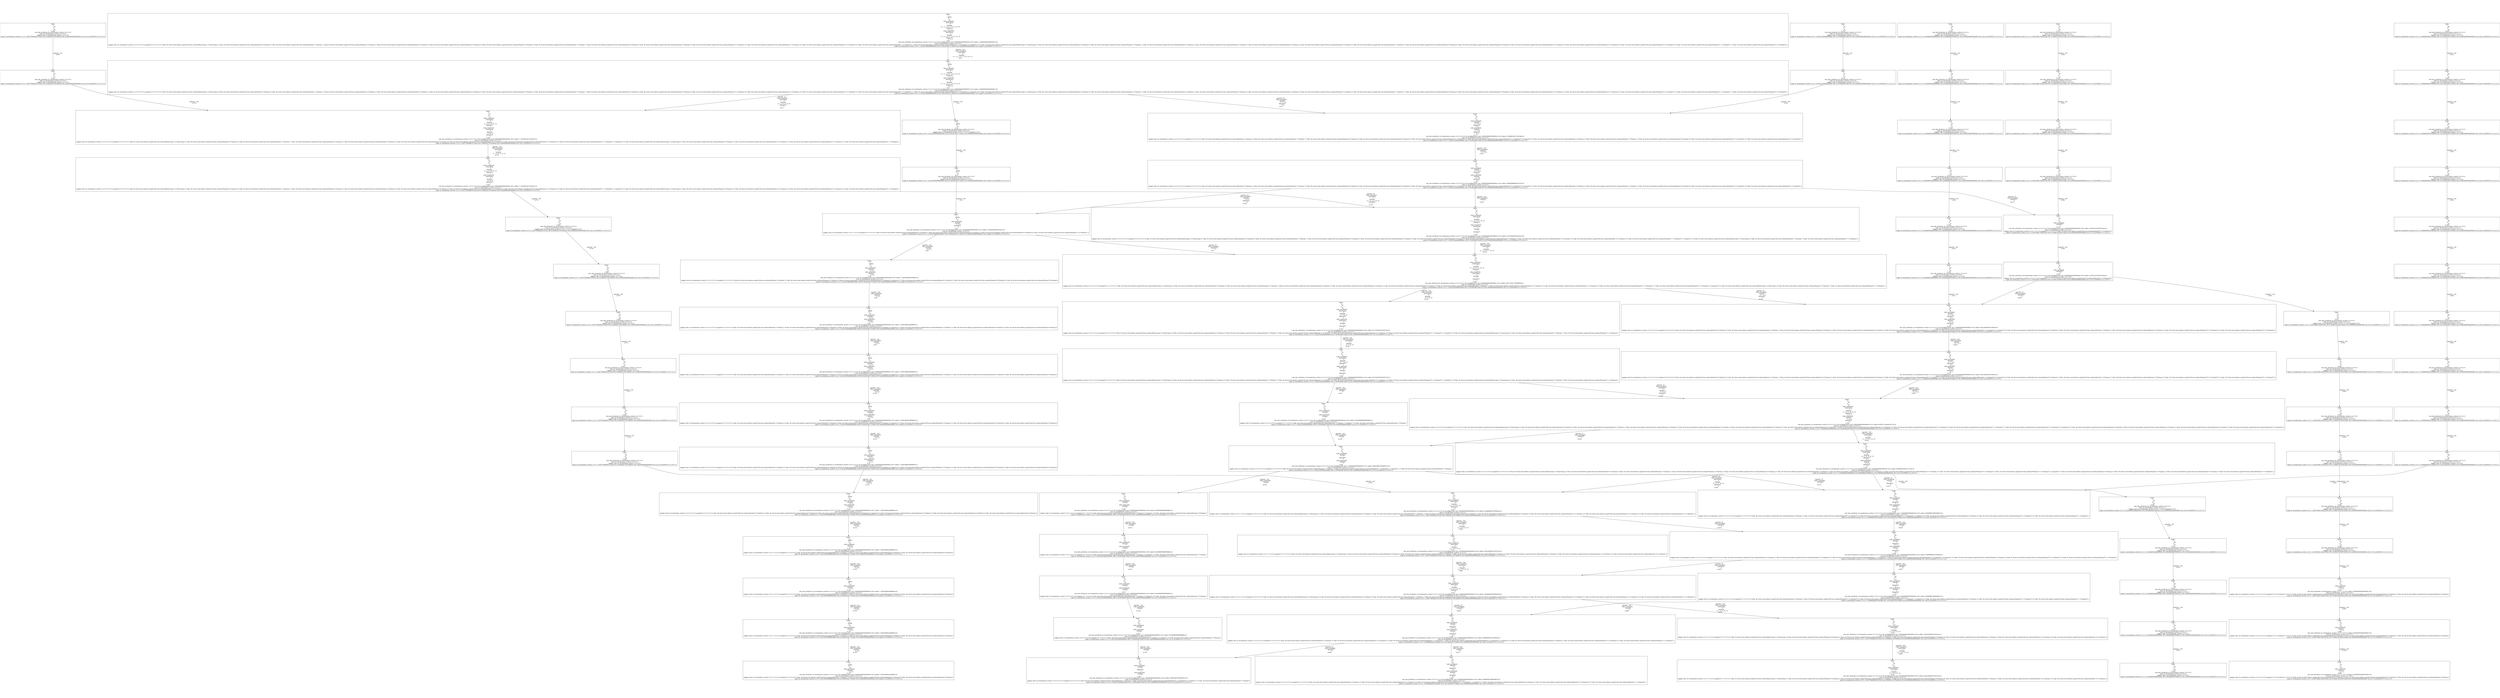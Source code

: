 digraph GraphvizGraph {
	graph [bb="0,0,20960,7254",
		concentrate=false,
		dpi="96,0",
		overlap=false,
		pad="0,2",
		root="Tuple:
    a:
        b7
    b:
        t14
    roles (required):
        Payload:
            0, 3, 4
 (v:89)
role_info_attributes \
22 serialization::archive 12 0 0 1 0 0 0 6 safety 0.00000000000000000e+00
roles 22 serialization::archive 12 0 0 0 0
tagged_roles \
22 serialization::archive 12 0 0 2 0 0 0 8 assigned 0 0 0 0 8 required 3 0 0 0 0 0 5 http: 49 //www.rock-robotics.org/2014/01/om-schema#\
Payload 0 9 Payload_0 5 http: 49 //www.rock-robotics.org/2014/01/om-schema#Payload 3 9 Payload_3 5 http: 49 //www.rock-robotics.org/\
2014/01/om-schema#Payload 4 9 Payload_4
tuple 22 serialization::archive 12 0 0 -2.52673682116401615e+06 5.31996155154357292e+06 \
0.00000000000000000e+00 2 b7 8 LOCATION 0 0 3 t14 0 0 2",
		splines=true
	];
	node [fixedsize=false,
		label="\N",
		pin=false,
		pos="0,0",
		shape=box,
		width=0
	];
	edge [label=o];
	"Tuple:
    a:
        b7
    b:
        t14
    roles (required):
        Payload:
            0, 3, 4
 (v:89)
role_info_attributes \
22 serialization::archive 12 0 0 1 0 0 0 6 safety 0.00000000000000000e+00
roles 22 serialization::archive 12 0 0 0 0
tagged_roles \
22 serialization::archive 12 0 0 2 0 0 0 8 assigned 0 0 0 0 8 required 3 0 0 0 0 0 5 http: 49 //www.rock-robotics.org/2014/01/om-schema#\
Payload 0 9 Payload_0 5 http: 49 //www.rock-robotics.org/2014/01/om-schema#Payload 3 9 Payload_3 5 http: 49 //www.rock-robotics.org/\
2014/01/om-schema#Payload 4 9 Payload_4
tuple 22 serialization::archive 12 0 0 -2.52673682116401615e+06 5.31996155154357292e+06 \
0.00000000000000000e+00 2 b7 8 LOCATION 0 0 3 t14 0 0 2"	 [height=2.8194,
		pos="19624,154",
		width=25.694];
	"Tuple:
    a:
        b7
    b:
        t13
    roles (required):
        Payload:
            0, 3, 4
 (v:88)
role_info_attributes \
22 serialization::archive 12 0 0 1 0 0 0 6 safety 0.00000000000000000e+00
roles 22 serialization::archive 12 0 0 0 0
tagged_roles \
22 serialization::archive 12 0 0 2 0 0 0 8 assigned 0 0 0 0 8 required 3 0 0 0 0 0 5 http: 49 //www.rock-robotics.org/2014/01/om-schema#\
Payload 0 9 Payload_0 5 http: 49 //www.rock-robotics.org/2014/01/om-schema#Payload 3 9 Payload_3 5 http: 49 //www.rock-robotics.org/\
2014/01/om-schema#Payload 4 9 Payload_4
tuple 22 serialization::archive 12 0 0 -2.52673682116401615e+06 5.31996155154357292e+06 \
0.00000000000000000e+00 2 b7 8 LOCATION 0 0 3 t13 0 0 2"	 [height=2.8194,
		pos="19624,603",
		width=25.694];
	"Tuple:
    a:
        b7
    b:
        t13
    roles (required):
        Payload:
            0, 3, 4
 (v:88)
role_info_attributes \
22 serialization::archive 12 0 0 1 0 0 0 6 safety 0.00000000000000000e+00
roles 22 serialization::archive 12 0 0 0 0
tagged_roles \
22 serialization::archive 12 0 0 2 0 0 0 8 assigned 0 0 0 0 8 required 3 0 0 0 0 0 5 http: 49 //www.rock-robotics.org/2014/01/om-schema#\
Payload 0 9 Payload_0 5 http: 49 //www.rock-robotics.org/2014/01/om-schema#Payload 3 9 Payload_3 5 http: 49 //www.rock-robotics.org/\
2014/01/om-schema#Payload 4 9 Payload_4
tuple 22 serialization::archive 12 0 0 -2.52673682116401615e+06 5.31996155154357292e+06 \
0.00000000000000000e+00 2 b7 8 LOCATION 0 0 3 t13 0 0 2" -> "Tuple:
    a:
        b7
    b:
        t14
    roles (required):
        Payload:
            0, 3, 4
 (v:89)
role_info_attributes \
22 serialization::archive 12 0 0 1 0 0 0 6 safety 0.00000000000000000e+00
roles 22 serialization::archive 12 0 0 0 0
tagged_roles \
22 serialization::archive 12 0 0 2 0 0 0 8 assigned 0 0 0 0 8 required 3 0 0 0 0 0 5 http: 49 //www.rock-robotics.org/2014/01/om-schema#\
Payload 0 9 Payload_0 5 http: 49 //www.rock-robotics.org/2014/01/om-schema#Payload 3 9 Payload_3 5 http: 49 //www.rock-robotics.org/\
2014/01/om-schema#Payload 4 9 Payload_4
tuple 22 serialization::archive 12 0 0 -2.52673682116401615e+06 5.31996155154357292e+06 \
0.00000000000000000e+00 2 b7 8 LOCATION 0 0 3 t14 0 0 2" [key="capacity: +inf
 (e:100)",
	label="capacity: +inf
 (e:100)",
	lp="19662,378.5",
	pos="e,19624,255.63 19624,501.41 19624,431.33 19624,337.86 19624,265.67"];
"Tuple:
    a:
        b7
    b:
        t12
    roles (required):
        Payload:
            0, 3, 4
 (v:87)
role_info_attributes \
22 serialization::archive 12 0 0 1 0 0 0 6 safety 0.00000000000000000e+00
roles 22 serialization::archive 12 0 0 0 0
tagged_roles \
22 serialization::archive 12 0 0 2 0 0 0 8 assigned 0 0 0 0 8 required 3 0 0 0 0 0 5 http: 49 //www.rock-robotics.org/2014/01/om-schema#\
Payload 0 9 Payload_0 5 http: 49 //www.rock-robotics.org/2014/01/om-schema#Payload 3 9 Payload_3 5 http: 49 //www.rock-robotics.org/\
2014/01/om-schema#Payload 4 9 Payload_4
tuple 22 serialization::archive 12 0 0 -2.52673682116401615e+06 5.31996155154357292e+06 \
0.00000000000000000e+00 2 b7 8 LOCATION 0 0 3 t12 0 0 2" [height=2.8194,
	pos="19624,1052",
	width=25.694];
"Tuple:
    a:
        b7
    b:
        t12
    roles (required):
        Payload:
            0, 3, 4
 (v:87)
role_info_attributes \
22 serialization::archive 12 0 0 1 0 0 0 6 safety 0.00000000000000000e+00
roles 22 serialization::archive 12 0 0 0 0
tagged_roles \
22 serialization::archive 12 0 0 2 0 0 0 8 assigned 0 0 0 0 8 required 3 0 0 0 0 0 5 http: 49 //www.rock-robotics.org/2014/01/om-schema#\
Payload 0 9 Payload_0 5 http: 49 //www.rock-robotics.org/2014/01/om-schema#Payload 3 9 Payload_3 5 http: 49 //www.rock-robotics.org/\
2014/01/om-schema#Payload 4 9 Payload_4
tuple 22 serialization::archive 12 0 0 -2.52673682116401615e+06 5.31996155154357292e+06 \
0.00000000000000000e+00 2 b7 8 LOCATION 0 0 3 t12 0 0 2" -> "Tuple:
    a:
        b7
    b:
        t13
    roles (required):
        Payload:
            0, 3, 4
 (v:88)
role_info_attributes \
22 serialization::archive 12 0 0 1 0 0 0 6 safety 0.00000000000000000e+00
roles 22 serialization::archive 12 0 0 0 0
tagged_roles \
22 serialization::archive 12 0 0 2 0 0 0 8 assigned 0 0 0 0 8 required 3 0 0 0 0 0 5 http: 49 //www.rock-robotics.org/2014/01/om-schema#\
Payload 0 9 Payload_0 5 http: 49 //www.rock-robotics.org/2014/01/om-schema#Payload 3 9 Payload_3 5 http: 49 //www.rock-robotics.org/\
2014/01/om-schema#Payload 4 9 Payload_4
tuple 22 serialization::archive 12 0 0 -2.52673682116401615e+06 5.31996155154357292e+06 \
0.00000000000000000e+00 2 b7 8 LOCATION 0 0 3 t13 0 0 2" [key="capacity: +inf
 (e:99)",
label="capacity: +inf
 (e:99)",
lp="19662,827.5",
pos="e,19624,704.63 19624,950.41 19624,880.33 19624,786.86 19624,714.67"];
"Tuple:
    a:
        b7
    b:
        t11
 (v:86)
role_info_attributes 22 serialization::archive 12 0 0 0 0
roles 22 serialization::\
archive 12 0 0 0 0
tagged_roles 22 serialization::archive 12 0 0 0 0
tuple 22 serialization::archive 12 0 0 -2.52673682116401615e+\
06 5.31996155154357292e+06 0.00000000000000000e+00 2 b7 8 LOCATION 0 0 3 t11 0 0 2" [height=2.1944,
pos="19624,1501",
width=12.306];
"Tuple:
    a:
        b7
    b:
        t11
 (v:86)
role_info_attributes 22 serialization::archive 12 0 0 0 0
roles 22 serialization::\
archive 12 0 0 0 0
tagged_roles 22 serialization::archive 12 0 0 0 0
tuple 22 serialization::archive 12 0 0 -2.52673682116401615e+\
06 5.31996155154357292e+06 0.00000000000000000e+00 2 b7 8 LOCATION 0 0 3 t11 0 0 2" -> "Tuple:
    a:
        b7
    b:
        t12
    roles (required):
        Payload:
            0, 3, 4
 (v:87)
role_info_attributes \
22 serialization::archive 12 0 0 1 0 0 0 6 safety 0.00000000000000000e+00
roles 22 serialization::archive 12 0 0 0 0
tagged_roles \
22 serialization::archive 12 0 0 2 0 0 0 8 assigned 0 0 0 0 8 required 3 0 0 0 0 0 5 http: 49 //www.rock-robotics.org/2014/01/om-schema#\
Payload 0 9 Payload_0 5 http: 49 //www.rock-robotics.org/2014/01/om-schema#Payload 3 9 Payload_3 5 http: 49 //www.rock-robotics.org/\
2014/01/om-schema#Payload 4 9 Payload_4
tuple 22 serialization::archive 12 0 0 -2.52673682116401615e+06 5.31996155154357292e+06 \
0.00000000000000000e+00 2 b7 8 LOCATION 0 0 3 t12 0 0 2" [key="capacity: +inf
 (e:98)",
label="capacity: +inf
 (e:98)",
lp="19662,1276.5",
pos="e,19624,1153.8 19624,1421.9 19624,1350.5 19624,1244.1 19624,1163.9"];
"Tuple:
    a:
        b7
    b:
        t10
 (v:85)
role_info_attributes 22 serialization::archive 12 0 0 0 0
roles 22 serialization::\
archive 12 0 0 0 0
tagged_roles 22 serialization::archive 12 0 0 0 0
tuple 22 serialization::archive 12 0 0 -2.52673682116401615e+\
06 5.31996155154357292e+06 0.00000000000000000e+00 2 b7 8 LOCATION 0 0 3 t10 0 0 2" [height=2.1944,
pos="19624,1950",
width=12.306];
"Tuple:
    a:
        b7
    b:
        t10
 (v:85)
role_info_attributes 22 serialization::archive 12 0 0 0 0
roles 22 serialization::\
archive 12 0 0 0 0
tagged_roles 22 serialization::archive 12 0 0 0 0
tuple 22 serialization::archive 12 0 0 -2.52673682116401615e+\
06 5.31996155154357292e+06 0.00000000000000000e+00 2 b7 8 LOCATION 0 0 3 t10 0 0 2" -> "Tuple:
    a:
        b7
    b:
        t11
 (v:86)
role_info_attributes 22 serialization::archive 12 0 0 0 0
roles 22 serialization::\
archive 12 0 0 0 0
tagged_roles 22 serialization::archive 12 0 0 0 0
tuple 22 serialization::archive 12 0 0 -2.52673682116401615e+\
06 5.31996155154357292e+06 0.00000000000000000e+00 2 b7 8 LOCATION 0 0 3 t11 0 0 2" [key="capacity: +inf
 (e:97)",
label="capacity: +inf
 (e:97)",
lp="19662,1725.5",
pos="e,19624,1580 19624,1870.9 19624,1792.4 19624,1671.8 19624,1590"];
"Tuple:
    a:
        b7
    b:
        t9
 (v:84)
role_info_attributes 22 serialization::archive 12 0 0 0 0
roles 22 serialization::\
archive 12 0 0 0 0
tagged_roles 22 serialization::archive 12 0 0 0 0
tuple 22 serialization::archive 12 0 0 -2.52673682116401615e+\
06 5.31996155154357292e+06 0.00000000000000000e+00 2 b7 8 LOCATION 0 0 2 t9 0 0 2" [height=2.1944,
pos="19624,2444",
width=12.208];
"Tuple:
    a:
        b7
    b:
        t9
 (v:84)
role_info_attributes 22 serialization::archive 12 0 0 0 0
roles 22 serialization::\
archive 12 0 0 0 0
tagged_roles 22 serialization::archive 12 0 0 0 0
tuple 22 serialization::archive 12 0 0 -2.52673682116401615e+\
06 5.31996155154357292e+06 0.00000000000000000e+00 2 b7 8 LOCATION 0 0 2 t9 0 0 2" -> "Tuple:
    a:
        b7
    b:
        t10
 (v:85)
role_info_attributes 22 serialization::archive 12 0 0 0 0
roles 22 serialization::\
archive 12 0 0 0 0
tagged_roles 22 serialization::archive 12 0 0 0 0
tuple 22 serialization::archive 12 0 0 -2.52673682116401615e+\
06 5.31996155154357292e+06 0.00000000000000000e+00 2 b7 8 LOCATION 0 0 3 t10 0 0 2" [key="capacity: +inf
 (e:96)",
label="capacity: +inf
 (e:96)",
lp="19662,2189.5",
pos="e,19624,2029.3 19624,2364.8 19624,2276.2 19624,2132.1 19624,2039.5"];
"Tuple:
    a:
        b7
    b:
        t8
 (v:83)
role_info_attributes 22 serialization::archive 12 0 0 0 0
roles 22 serialization::\
archive 12 0 0 0 0
tagged_roles 22 serialization::archive 12 0 0 0 0
tuple 22 serialization::archive 12 0 0 -2.52673682116401615e+\
06 5.31996155154357292e+06 0.00000000000000000e+00 2 b7 8 LOCATION 0 0 2 t8 0 0 2" [height=2.1944,
pos="19624,2923",
width=12.208];
"Tuple:
    a:
        b7
    b:
        t8
 (v:83)
role_info_attributes 22 serialization::archive 12 0 0 0 0
roles 22 serialization::\
archive 12 0 0 0 0
tagged_roles 22 serialization::archive 12 0 0 0 0
tuple 22 serialization::archive 12 0 0 -2.52673682116401615e+\
06 5.31996155154357292e+06 0.00000000000000000e+00 2 b7 8 LOCATION 0 0 2 t8 0 0 2" -> "Tuple:
    a:
        b7
    b:
        t9
 (v:84)
role_info_attributes 22 serialization::archive 12 0 0 0 0
roles 22 serialization::\
archive 12 0 0 0 0
tagged_roles 22 serialization::archive 12 0 0 0 0
tuple 22 serialization::archive 12 0 0 -2.52673682116401615e+\
06 5.31996155154357292e+06 0.00000000000000000e+00 2 b7 8 LOCATION 0 0 2 t9 0 0 2" [key="capacity: +inf
 (e:95)",
label="capacity: +inf
 (e:95)",
lp="19662,2683.5",
pos="e,19624,2523.3 19624,2843.8 19624,2758.5 19624,2622.4 19624,2533.4"];
"Tuple:
    a:
        b7
    b:
        t7
 (v:82)
role_info_attributes 22 serialization::archive 12 0 0 0 0
roles 22 serialization::\
archive 12 0 0 0 0
tagged_roles 22 serialization::archive 12 0 0 0 0
tuple 22 serialization::archive 12 0 0 -2.52673682116401615e+\
06 5.31996155154357292e+06 0.00000000000000000e+00 2 b7 8 LOCATION 0 0 2 t7 0 0 2" [height=2.1944,
pos="19618,3447",
width=12.208];
"Tuple:
    a:
        b7
    b:
        t7
 (v:82)
role_info_attributes 22 serialization::archive 12 0 0 0 0
roles 22 serialization::\
archive 12 0 0 0 0
tagged_roles 22 serialization::archive 12 0 0 0 0
tuple 22 serialization::archive 12 0 0 -2.52673682116401615e+\
06 5.31996155154357292e+06 0.00000000000000000e+00 2 b7 8 LOCATION 0 0 2 t7 0 0 2" -> "Tuple:
    a:
        b7
    b:
        t8
 (v:83)
role_info_attributes 22 serialization::archive 12 0 0 0 0
roles 22 serialization::\
archive 12 0 0 0 0
tagged_roles 22 serialization::archive 12 0 0 0 0
tuple 22 serialization::archive 12 0 0 -2.52673682116401615e+\
06 5.31996155154357292e+06 0.00000000000000000e+00 2 b7 8 LOCATION 0 0 2 t8 0 0 2" [key="capacity: +inf
 (e:94)",
label="capacity: +inf
 (e:94)",
lp="19658,3177.5",
pos="e,19623,3002.3 19618,3367.9 19619,3272.6 19621,3112 19622,3012.3"];
"Tuple:
    a:
        b7
    b:
        t6
 (v:81)
role_info_attributes 22 serialization::archive 12 0 0 0 0
roles 22 serialization::\
archive 12 0 0 0 0
tagged_roles 22 serialization::archive 12 0 0 1 0 0 0 8 assigned 0 0 0 0
tuple 22 serialization::archive 12 0 \
0 -2.52673682116401615e+06 5.31996155154357292e+06 0.00000000000000000e+00 2 b7 8 LOCATION 0 0 2 t6 0 0 2" [height=2.1944,
pos="19600,3956",
width=12.208];
"Tuple:
    a:
        b7
    b:
        t6
 (v:81)
role_info_attributes 22 serialization::archive 12 0 0 0 0
roles 22 serialization::\
archive 12 0 0 0 0
tagged_roles 22 serialization::archive 12 0 0 1 0 0 0 8 assigned 0 0 0 0
tuple 22 serialization::archive 12 0 \
0 -2.52673682116401615e+06 5.31996155154357292e+06 0.00000000000000000e+00 2 b7 8 LOCATION 0 0 2 t6 0 0 2" -> "Tuple:
    a:
        b7
    b:
        t7
 (v:82)
role_info_attributes 22 serialization::archive 12 0 0 0 0
roles 22 serialization::\
archive 12 0 0 0 0
tagged_roles 22 serialization::archive 12 0 0 0 0
tuple 22 serialization::archive 12 0 0 -2.52673682116401615e+\
06 5.31996155154357292e+06 0.00000000000000000e+00 2 b7 8 LOCATION 0 0 2 t7 0 0 2" [key="capacity: +inf
 (e:93)",
label="capacity: +inf
 (e:93)",
lp="19648,3701.5",
pos="e,19615,3526.2 19603,3876.9 19606,3784.9 19611,3632.4 19615,3536.2"];
"Tuple:
    a:
        b7
    b:
        t5
    roles (assigned):
        SherpaTT:
            0
 (v:80)
role_info_attributes 22 \
serialization::archive 12 0 0 2 0 0 0 20 reconfiguration cost 0.00000000000000000e+00 6 safety 4.63291230159753042e-01
roles 22 \
serialization::archive 12 0 0 0 0
tagged_roles 22 serialization::archive 12 0 0 1 0 0 0 8 assigned 0 0 1 0 0 0 0 0 5 http: 50 //\
www.rock-robotics.org/2014/01/om-schema#SherpaTT 0 10 SherpaTT_0
tuple 22 serialization::archive 12 0 0 -2.52673682116401615e+06 \
5.31996155154357292e+06 0.00000000000000000e+00 2 b7 8 LOCATION 0 0 2 t5 0 0 2" [height=2.8194,
pos="17264,4465",
width=12.694];
"Tuple:
    a:
        b7
    b:
        t5
    roles (assigned):
        SherpaTT:
            0
 (v:80)
role_info_attributes 22 \
serialization::archive 12 0 0 2 0 0 0 20 reconfiguration cost 0.00000000000000000e+00 6 safety 4.63291230159753042e-01
roles 22 \
serialization::archive 12 0 0 0 0
tagged_roles 22 serialization::archive 12 0 0 1 0 0 0 8 assigned 0 0 1 0 0 0 0 0 5 http: 50 //\
www.rock-robotics.org/2014/01/om-schema#SherpaTT 0 10 SherpaTT_0
tuple 22 serialization::archive 12 0 0 -2.52673682116401615e+06 \
5.31996155154357292e+06 0.00000000000000000e+00 2 b7 8 LOCATION 0 0 2 t5 0 0 2" -> "Tuple:
    a:
        b7
    b:
        t6
 (v:81)
role_info_attributes 22 serialization::archive 12 0 0 0 0
roles 22 serialization::\
archive 12 0 0 0 0
tagged_roles 22 serialization::archive 12 0 0 1 0 0 0 8 assigned 0 0 0 0
tuple 22 serialization::archive 12 0 \
0 -2.52673682116401615e+06 5.31996155154357292e+06 0.00000000000000000e+00 2 b7 8 LOCATION 0 0 2 t6 0 0 2" [key="capacity: +inf
 (e:91)",
label="capacity: +inf
 (e:91)",
lp="19046,4210.5",
pos="e,19414,4035.1 17721,4407.1 18097,4354.7 18641,4265.9 19106,4140 19207,4112.9 19315,4073.8 19405,4038.8"];
"Tuple:
    a:
        b4
    b:
        t6
    roles (assigned):
        Payload:
            0, 1, 2, 4
        SherpaTT:
            \
0, 2
    roles (required):
        Payload:
            0, 1, 2
        SherpaTT:
            0, 2
 (v:36)
role_info_attributes \
22 serialization::archive 12 0 0 2 0 0 0 20 reconfiguration cost 2.28000000000000000e+03 6 safety 9.84126288551433803e-01
roles \
22 serialization::archive 12 0 0 0 0
tagged_roles 22 serialization::archive 12 0 0 2 0 0 0 8 assigned 0 0 6 0 0 0 0 0 5 http: 49 //\
www.rock-robotics.org/2014/01/om-schema#Payload 0 9 Payload_0 5 http: 49 //www.rock-robotics.org/2014/01/om-schema#Payload 1 9 Payload_\
1 5 http: 49 //www.rock-robotics.org/2014/01/om-schema#Payload 2 9 Payload_2 5 http: 49 //www.rock-robotics.org/2014/01/om-schema#\
Payload 4 9 Payload_4 5 http: 50 //www.rock-robotics.org/2014/01/om-schema#SherpaTT 0 10 SherpaTT_0 5 http: 50 //www.rock-robotics.org/\
2014/01/om-schema#SherpaTT 2 10 SherpaTT_2 8 required 5 0 5 http: 49 //www.rock-robotics.org/2014/01/om-schema#Payload 0 9 Payload_\
0 5 http: 49 //www.rock-robotics.org/2014/01/om-schema#Payload 1 9 Payload_1 5 http: 49 //www.rock-robotics.org/2014/01/om-schema#\
Payload 2 9 Payload_2 5 http: 50 //www.rock-robotics.org/2014/01/om-schema#SherpaTT 0 10 SherpaTT_0 5 http: 50 //www.rock-robotics.org/\
2014/01/om-schema#SherpaTT 2 10 SherpaTT_2
tuple 22 serialization::archive 12 0 0 -2.53294809326860029e+06 6.38546844297656231e+\
06 0.00000000000000000e+00 2 b4 8 LOCATION 0 0 2 t6 0 0 2" [height=4.2778,
pos="16350,3956",
width=76.319];
"Tuple:
    a:
        b7
    b:
        t5
    roles (assigned):
        SherpaTT:
            0
 (v:80)
role_info_attributes 22 \
serialization::archive 12 0 0 2 0 0 0 20 reconfiguration cost 0.00000000000000000e+00 6 safety 4.63291230159753042e-01
roles 22 \
serialization::archive 12 0 0 0 0
tagged_roles 22 serialization::archive 12 0 0 1 0 0 0 8 assigned 0 0 1 0 0 0 0 0 5 http: 50 //\
www.rock-robotics.org/2014/01/om-schema#SherpaTT 0 10 SherpaTT_0
tuple 22 serialization::archive 12 0 0 -2.52673682116401615e+06 \
5.31996155154357292e+06 0.00000000000000000e+00 2 b7 8 LOCATION 0 0 2 t5 0 0 2" -> "Tuple:
    a:
        b4
    b:
        t6
    roles (assigned):
        Payload:
            0, 1, 2, 4
        SherpaTT:
            \
0, 2
    roles (required):
        Payload:
            0, 1, 2
        SherpaTT:
            0, 2
 (v:36)
role_info_attributes \
22 serialization::archive 12 0 0 2 0 0 0 20 reconfiguration cost 2.28000000000000000e+03 6 safety 9.84126288551433803e-01
roles \
22 serialization::archive 12 0 0 0 0
tagged_roles 22 serialization::archive 12 0 0 2 0 0 0 8 assigned 0 0 6 0 0 0 0 0 5 http: 49 //\
www.rock-robotics.org/2014/01/om-schema#Payload 0 9 Payload_0 5 http: 49 //www.rock-robotics.org/2014/01/om-schema#Payload 1 9 Payload_\
1 5 http: 49 //www.rock-robotics.org/2014/01/om-schema#Payload 2 9 Payload_2 5 http: 49 //www.rock-robotics.org/2014/01/om-schema#\
Payload 4 9 Payload_4 5 http: 50 //www.rock-robotics.org/2014/01/om-schema#SherpaTT 0 10 SherpaTT_0 5 http: 50 //www.rock-robotics.org/\
2014/01/om-schema#SherpaTT 2 10 SherpaTT_2 8 required 5 0 5 http: 49 //www.rock-robotics.org/2014/01/om-schema#Payload 0 9 Payload_\
0 5 http: 49 //www.rock-robotics.org/2014/01/om-schema#Payload 1 9 Payload_1 5 http: 49 //www.rock-robotics.org/2014/01/om-schema#\
Payload 2 9 Payload_2 5 http: 50 //www.rock-robotics.org/2014/01/om-schema#SherpaTT 0 10 SherpaTT_0 5 http: 50 //www.rock-robotics.org/\
2014/01/om-schema#SherpaTT 2 10 SherpaTT_2
tuple 22 serialization::archive 12 0 0 -2.53294809326860029e+06 6.38546844297656231e+\
06 0.00000000000000000e+00 2 b4 8 LOCATION 0 0 2 t6 0 0 2" [key="capacity: 10
    roles (assigned):
        SherpaTT:
            0
 (e:92)",
label="capacity: 10
    roles (assigned):
        SherpaTT:
            0
 (e:92)",
lp="16941,4210.5",
pos="e,16626,4110.1 17082,4363.4 16954,4292.5 16781,4196.3 16635,4115.2"];
"Tuple:
    a:
        b7
    b:
        t4
    roles (assigned):
        SherpaTT:
            0
 (v:79)
role_info_attributes 22 \
serialization::archive 12 0 0 2 0 0 0 20 reconfiguration cost 0.00000000000000000e+00 6 safety 4.63291230159753042e-01
roles 22 \
serialization::archive 12 0 0 0 0
tagged_roles 22 serialization::archive 12 0 0 1 0 0 0 8 assigned 0 0 1 0 0 0 0 0 5 http: 50 //\
www.rock-robotics.org/2014/01/om-schema#SherpaTT 0 10 SherpaTT_0
tuple 22 serialization::archive 12 0 0 -2.52673682116401615e+06 \
5.31996155154357292e+06 0.00000000000000000e+00 2 b7 8 LOCATION 0 0 2 t4 0 0 2" [height=2.8194,
pos="17264,4974",
width=12.694];
"Tuple:
    a:
        b7
    b:
        t4
    roles (assigned):
        SherpaTT:
            0
 (v:79)
role_info_attributes 22 \
serialization::archive 12 0 0 2 0 0 0 20 reconfiguration cost 0.00000000000000000e+00 6 safety 4.63291230159753042e-01
roles 22 \
serialization::archive 12 0 0 0 0
tagged_roles 22 serialization::archive 12 0 0 1 0 0 0 8 assigned 0 0 1 0 0 0 0 0 5 http: 50 //\
www.rock-robotics.org/2014/01/om-schema#SherpaTT 0 10 SherpaTT_0
tuple 22 serialization::archive 12 0 0 -2.52673682116401615e+06 \
5.31996155154357292e+06 0.00000000000000000e+00 2 b7 8 LOCATION 0 0 2 t4 0 0 2" -> "Tuple:
    a:
        b7
    b:
        t5
    roles (assigned):
        SherpaTT:
            0
 (v:80)
role_info_attributes 22 \
serialization::archive 12 0 0 2 0 0 0 20 reconfiguration cost 0.00000000000000000e+00 6 safety 4.63291230159753042e-01
roles 22 \
serialization::archive 12 0 0 0 0
tagged_roles 22 serialization::archive 12 0 0 1 0 0 0 8 assigned 0 0 1 0 0 0 0 0 5 http: 50 //\
www.rock-robotics.org/2014/01/om-schema#SherpaTT 0 10 SherpaTT_0
tuple 22 serialization::archive 12 0 0 -2.52673682116401615e+06 \
5.31996155154357292e+06 0.00000000000000000e+00 2 b7 8 LOCATION 0 0 2 t5 0 0 2" [key="capacity: +inf
 (e:90)",
label="capacity: +inf
 (e:90)",
lp="17302,4719.5",
pos="e,17264,4566.6 17264,4872.2 17264,4786.9 17264,4664.7 17264,4576.6"];
"Tuple:
    a:
        b7
    b:
        t3
 (v:78)
role_info_attributes 22 serialization::archive 12 0 0 0 0
roles 22 serialization::\
archive 12 0 0 0 0
tagged_roles 22 serialization::archive 12 0 0 0 0
tuple 22 serialization::archive 12 0 0 -2.52673682116401615e+\
06 5.31996155154357292e+06 0.00000000000000000e+00 2 b7 8 LOCATION 0 0 2 t3 0 0 2" [height=2.1944,
pos="17264,5513",
width=12.208];
"Tuple:
    a:
        b7
    b:
        t3
 (v:78)
role_info_attributes 22 serialization::archive 12 0 0 0 0
roles 22 serialization::\
archive 12 0 0 0 0
tagged_roles 22 serialization::archive 12 0 0 0 0
tuple 22 serialization::archive 12 0 0 -2.52673682116401615e+\
06 5.31996155154357292e+06 0.00000000000000000e+00 2 b7 8 LOCATION 0 0 2 t3 0 0 2" -> "Tuple:
    a:
        b7
    b:
        t4
    roles (assigned):
        SherpaTT:
            0
 (v:79)
role_info_attributes 22 \
serialization::archive 12 0 0 2 0 0 0 20 reconfiguration cost 0.00000000000000000e+00 6 safety 4.63291230159753042e-01
roles 22 \
serialization::archive 12 0 0 0 0
tagged_roles 22 serialization::archive 12 0 0 1 0 0 0 8 assigned 0 0 1 0 0 0 0 0 5 http: 50 //\
www.rock-robotics.org/2014/01/om-schema#SherpaTT 0 10 SherpaTT_0
tuple 22 serialization::archive 12 0 0 -2.52673682116401615e+06 \
5.31996155154357292e+06 0.00000000000000000e+00 2 b7 8 LOCATION 0 0 2 t4 0 0 2" [key="capacity: +inf
 (e:89)",
label="capacity: +inf
 (e:89)",
lp="17302,5243.5",
pos="e,17264,5075.6 17264,5433.9 17264,5342.3 17264,5189.7 17264,5085.8"];
"Tuple:
    a:
        b7
    b:
        t2
 (v:77)
role_info_attributes 22 serialization::archive 12 0 0 0 0
roles 22 serialization::\
archive 12 0 0 0 0
tagged_roles 22 serialization::archive 12 0 0 0 0
tuple 22 serialization::archive 12 0 0 -2.52673682116401615e+\
06 5.31996155154357292e+06 0.00000000000000000e+00 2 b7 8 LOCATION 0 0 2 t2 0 0 2" [height=2.1944,
pos="17264,6022",
width=12.208];
"Tuple:
    a:
        b7
    b:
        t2
 (v:77)
role_info_attributes 22 serialization::archive 12 0 0 0 0
roles 22 serialization::\
archive 12 0 0 0 0
tagged_roles 22 serialization::archive 12 0 0 0 0
tuple 22 serialization::archive 12 0 0 -2.52673682116401615e+\
06 5.31996155154357292e+06 0.00000000000000000e+00 2 b7 8 LOCATION 0 0 2 t2 0 0 2" -> "Tuple:
    a:
        b7
    b:
        t3
 (v:78)
role_info_attributes 22 serialization::archive 12 0 0 0 0
roles 22 serialization::\
archive 12 0 0 0 0
tagged_roles 22 serialization::archive 12 0 0 0 0
tuple 22 serialization::archive 12 0 0 -2.52673682116401615e+\
06 5.31996155154357292e+06 0.00000000000000000e+00 2 b7 8 LOCATION 0 0 2 t3 0 0 2" [key="capacity: +inf
 (e:88)",
label="capacity: +inf
 (e:88)",
lp="17302,5767.5",
pos="e,17264,5592.2 17264,5942.9 17264,5851 17264,5698.7 17264,5602.5"];
"Tuple:
    a:
        b7
    b:
        t1
 (v:76)
role_info_attributes 22 serialization::archive 12 0 0 0 0
roles 22 serialization::\
archive 12 0 0 0 0
tagged_roles 22 serialization::archive 12 0 0 0 0
tuple 22 serialization::archive 12 0 0 -2.52673682116401615e+\
06 5.31996155154357292e+06 0.00000000000000000e+00 2 b7 8 LOCATION 0 0 2 t1 0 0 2" [height=2.1944,
pos="17264,6561",
width=12.208];
"Tuple:
    a:
        b7
    b:
        t1
 (v:76)
role_info_attributes 22 serialization::archive 12 0 0 0 0
roles 22 serialization::\
archive 12 0 0 0 0
tagged_roles 22 serialization::archive 12 0 0 0 0
tuple 22 serialization::archive 12 0 0 -2.52673682116401615e+\
06 5.31996155154357292e+06 0.00000000000000000e+00 2 b7 8 LOCATION 0 0 2 t1 0 0 2" -> "Tuple:
    a:
        b7
    b:
        t2
 (v:77)
role_info_attributes 22 serialization::archive 12 0 0 0 0
roles 22 serialization::\
archive 12 0 0 0 0
tagged_roles 22 serialization::archive 12 0 0 0 0
tuple 22 serialization::archive 12 0 0 -2.52673682116401615e+\
06 5.31996155154357292e+06 0.00000000000000000e+00 2 b7 8 LOCATION 0 0 2 t2 0 0 2" [key="capacity: +inf
 (e:87)",
label="capacity: +inf
 (e:87)",
lp="17302,6291.5",
pos="e,17264,6101.2 17264,6481.9 17264,6383.4 17264,6214.4 17264,6111.3"];
"Tuple:
    a:
        b7
    b:
        t0
 (v:75)
role_info_attributes 22 serialization::archive 12 0 0 0 0
roles 22 serialization::\
archive 12 0 0 0 0
tagged_roles 22 serialization::archive 12 0 0 0 0
tuple 22 serialization::archive 12 0 0 -2.52673682116401615e+\
06 5.31996155154357292e+06 0.00000000000000000e+00 2 b7 8 LOCATION 0 0 2 t0 0 0 2" [height=2.1944,
pos="17264,7070",
width=12.208];
"Tuple:
    a:
        b7
    b:
        t0
 (v:75)
role_info_attributes 22 serialization::archive 12 0 0 0 0
roles 22 serialization::\
archive 12 0 0 0 0
tagged_roles 22 serialization::archive 12 0 0 0 0
tuple 22 serialization::archive 12 0 0 -2.52673682116401615e+\
06 5.31996155154357292e+06 0.00000000000000000e+00 2 b7 8 LOCATION 0 0 2 t0 0 0 2" -> "Tuple:
    a:
        b7
    b:
        t1
 (v:76)
role_info_attributes 22 serialization::archive 12 0 0 0 0
roles 22 serialization::\
archive 12 0 0 0 0
tagged_roles 22 serialization::archive 12 0 0 0 0
tuple 22 serialization::archive 12 0 0 -2.52673682116401615e+\
06 5.31996155154357292e+06 0.00000000000000000e+00 2 b7 8 LOCATION 0 0 2 t1 0 0 2" [key="capacity: +inf
 (e:86)",
label="capacity: +inf
 (e:86)",
lp="17302,6815.5",
pos="e,17264,6640.2 17264,6990.9 17264,6899 17264,6746.7 17264,6650.5"];
"Tuple:
    a:
        b2
    b:
        t14
    roles (assigned):
        BaseCamp:
            0
        Payload:
            0, \
1, 4, 5, 10, 15
 (v:74)
role_info_attributes 22 serialization::archive 12 0 0 2 0 0 0 20 reconfiguration cost 0.00000000000000000e+\
00 6 safety 6.49330564023702372e-01
roles 22 serialization::archive 12 0 0 0 0
tagged_roles 22 serialization::archive 12 0 0 1 0 \
0 0 8 assigned 0 0 7 0 0 0 0 0 5 http: 50 //www.rock-robotics.org/2014/01/om-schema#BaseCamp 0 10 BaseCamp_0 5 http: 49 //www.rock-robotics.org/\
2014/01/om-schema#Payload 0 9 Payload_0 5 http: 49 //www.rock-robotics.org/2014/01/om-schema#Payload 1 9 Payload_1 5 http: 49 //\
www.rock-robotics.org/2014/01/om-schema#Payload 4 9 Payload_4 5 http: 49 //www.rock-robotics.org/2014/01/om-schema#Payload 5 9 Payload_\
5 5 http: 49 //www.rock-robotics.org/2014/01/om-schema#Payload 10 10 Payload_10 5 http: 49 //www.rock-robotics.org/2014/01/om-schema#\
Payload 15 10 Payload_15
tuple 22 serialization::archive 12 0 0 -2.54577962884151516e+06 6.19085421793726925e+06 0.00000000000000000e+\
00 2 b2 8 LOCATION 0 0 3 t14 0 0 2" [height=3.2361,
pos="15822,154",
width=50.222];
"Tuple:
    a:
        b2
    b:
        t13
    roles (assigned):
        BaseCamp:
            0
        Payload:
            0, \
1, 4, 5, 10, 15
 (v:73)
role_info_attributes 22 serialization::archive 12 0 0 2 0 0 0 20 reconfiguration cost 0.00000000000000000e+\
00 6 safety 6.49330564023702372e-01
roles 22 serialization::archive 12 0 0 0 0
tagged_roles 22 serialization::archive 12 0 0 1 0 \
0 0 8 assigned 0 0 7 0 0 0 0 0 5 http: 50 //www.rock-robotics.org/2014/01/om-schema#BaseCamp 0 10 BaseCamp_0 5 http: 49 //www.rock-robotics.org/\
2014/01/om-schema#Payload 0 9 Payload_0 5 http: 49 //www.rock-robotics.org/2014/01/om-schema#Payload 1 9 Payload_1 5 http: 49 //\
www.rock-robotics.org/2014/01/om-schema#Payload 4 9 Payload_4 5 http: 49 //www.rock-robotics.org/2014/01/om-schema#Payload 5 9 Payload_\
5 5 http: 49 //www.rock-robotics.org/2014/01/om-schema#Payload 10 10 Payload_10 5 http: 49 //www.rock-robotics.org/2014/01/om-schema#\
Payload 15 10 Payload_15
tuple 22 serialization::archive 12 0 0 -2.54577962884151516e+06 6.19085421793726925e+06 0.00000000000000000e+\
00 2 b2 8 LOCATION 0 0 3 t13 0 0 2" [height=3.2361,
pos="15822,603",
width=50.222];
"Tuple:
    a:
        b2
    b:
        t13
    roles (assigned):
        BaseCamp:
            0
        Payload:
            0, \
1, 4, 5, 10, 15
 (v:73)
role_info_attributes 22 serialization::archive 12 0 0 2 0 0 0 20 reconfiguration cost 0.00000000000000000e+\
00 6 safety 6.49330564023702372e-01
roles 22 serialization::archive 12 0 0 0 0
tagged_roles 22 serialization::archive 12 0 0 1 0 \
0 0 8 assigned 0 0 7 0 0 0 0 0 5 http: 50 //www.rock-robotics.org/2014/01/om-schema#BaseCamp 0 10 BaseCamp_0 5 http: 49 //www.rock-robotics.org/\
2014/01/om-schema#Payload 0 9 Payload_0 5 http: 49 //www.rock-robotics.org/2014/01/om-schema#Payload 1 9 Payload_1 5 http: 49 //\
www.rock-robotics.org/2014/01/om-schema#Payload 4 9 Payload_4 5 http: 49 //www.rock-robotics.org/2014/01/om-schema#Payload 5 9 Payload_\
5 5 http: 49 //www.rock-robotics.org/2014/01/om-schema#Payload 10 10 Payload_10 5 http: 49 //www.rock-robotics.org/2014/01/om-schema#\
Payload 15 10 Payload_15
tuple 22 serialization::archive 12 0 0 -2.54577962884151516e+06 6.19085421793726925e+06 0.00000000000000000e+\
00 2 b2 8 LOCATION 0 0 3 t13 0 0 2" -> "Tuple:
    a:
        b2
    b:
        t14
    roles (assigned):
        BaseCamp:
            0
        Payload:
            0, \
1, 4, 5, 10, 15
 (v:74)
role_info_attributes 22 serialization::archive 12 0 0 2 0 0 0 20 reconfiguration cost 0.00000000000000000e+\
00 6 safety 6.49330564023702372e-01
roles 22 serialization::archive 12 0 0 0 0
tagged_roles 22 serialization::archive 12 0 0 1 0 \
0 0 8 assigned 0 0 7 0 0 0 0 0 5 http: 50 //www.rock-robotics.org/2014/01/om-schema#BaseCamp 0 10 BaseCamp_0 5 http: 49 //www.rock-robotics.org/\
2014/01/om-schema#Payload 0 9 Payload_0 5 http: 49 //www.rock-robotics.org/2014/01/om-schema#Payload 1 9 Payload_1 5 http: 49 //\
www.rock-robotics.org/2014/01/om-schema#Payload 4 9 Payload_4 5 http: 49 //www.rock-robotics.org/2014/01/om-schema#Payload 5 9 Payload_\
5 5 http: 49 //www.rock-robotics.org/2014/01/om-schema#Payload 10 10 Payload_10 5 http: 49 //www.rock-robotics.org/2014/01/om-schema#\
Payload 15 10 Payload_15
tuple 22 serialization::archive 12 0 0 -2.54577962884151516e+06 6.19085421793726925e+06 0.00000000000000000e+\
00 2 b2 8 LOCATION 0 0 3 t14 0 0 2" [key="capacity: +inf
    roles (assigned):
        BaseCamp:
            0
        Payload:
            0, 1, 4, 5, 10, 15
 (e:85)",
label="capacity: +inf
    roles (assigned):
        BaseCamp:
            0
        Payload:
            0, 1, 4, 5, 10, 15
 (e:85)",
lp="15891,378.5",
pos="e,15822,270.6 15822,486.31 15822,423.32 15822,345.32 15822,280.83"];
"Tuple:
    a:
        b2
    b:
        t12
    roles (assigned):
        BaseCamp:
            0
        Payload:
            0, \
1, 4, 5, 10, 15
        SherpaTT:
            2
 (v:72)
role_info_attributes 22 serialization::archive 12 0 0 2 0 0 0 20 reconfiguration \
cost 5.28000000000000000e+03 6 safety 4.82488446070556465e-01
roles 22 serialization::archive 12 0 0 0 0
tagged_roles 22 serialization::\
archive 12 0 0 1 0 0 0 8 assigned 0 0 8 0 0 0 0 0 5 http: 50 //www.rock-robotics.org/2014/01/om-schema#BaseCamp 0 10 BaseCamp_0 \
5 http: 49 //www.rock-robotics.org/2014/01/om-schema#Payload 0 9 Payload_0 5 http: 49 //www.rock-robotics.org/2014/01/om-schema#\
Payload 1 9 Payload_1 5 http: 49 //www.rock-robotics.org/2014/01/om-schema#Payload 4 9 Payload_4 5 http: 49 //www.rock-robotics.org/\
2014/01/om-schema#Payload 5 9 Payload_5 5 http: 49 //www.rock-robotics.org/2014/01/om-schema#Payload 10 10 Payload_10 5 http: 49 //\
www.rock-robotics.org/2014/01/om-schema#Payload 15 10 Payload_15 5 http: 50 //www.rock-robotics.org/2014/01/om-schema#SherpaTT 2 \
10 SherpaTT_2
tuple 22 serialization::archive 12 0 0 -2.54577962884151516e+06 6.19085421793726925e+06 0.00000000000000000e+00 2 \
b2 8 LOCATION 0 0 3 t12 0 0 2" [height=3.6528,
pos="12144,1052",
width=56.736];
"Tuple:
    a:
        b2
    b:
        t12
    roles (assigned):
        BaseCamp:
            0
        Payload:
            0, \
1, 4, 5, 10, 15
        SherpaTT:
            2
 (v:72)
role_info_attributes 22 serialization::archive 12 0 0 2 0 0 0 20 reconfiguration \
cost 5.28000000000000000e+03 6 safety 4.82488446070556465e-01
roles 22 serialization::archive 12 0 0 0 0
tagged_roles 22 serialization::\
archive 12 0 0 1 0 0 0 8 assigned 0 0 8 0 0 0 0 0 5 http: 50 //www.rock-robotics.org/2014/01/om-schema#BaseCamp 0 10 BaseCamp_0 \
5 http: 49 //www.rock-robotics.org/2014/01/om-schema#Payload 0 9 Payload_0 5 http: 49 //www.rock-robotics.org/2014/01/om-schema#\
Payload 1 9 Payload_1 5 http: 49 //www.rock-robotics.org/2014/01/om-schema#Payload 4 9 Payload_4 5 http: 49 //www.rock-robotics.org/\
2014/01/om-schema#Payload 5 9 Payload_5 5 http: 49 //www.rock-robotics.org/2014/01/om-schema#Payload 10 10 Payload_10 5 http: 49 //\
www.rock-robotics.org/2014/01/om-schema#Payload 15 10 Payload_15 5 http: 50 //www.rock-robotics.org/2014/01/om-schema#SherpaTT 2 \
10 SherpaTT_2
tuple 22 serialization::archive 12 0 0 -2.54577962884151516e+06 6.19085421793726925e+06 0.00000000000000000e+00 2 \
b2 8 LOCATION 0 0 3 t12 0 0 2" -> "Tuple:
    a:
        b2
    b:
        t13
    roles (assigned):
        BaseCamp:
            0
        Payload:
            0, \
1, 4, 5, 10, 15
 (v:73)
role_info_attributes 22 serialization::archive 12 0 0 2 0 0 0 20 reconfiguration cost 0.00000000000000000e+\
00 6 safety 6.49330564023702372e-01
roles 22 serialization::archive 12 0 0 0 0
tagged_roles 22 serialization::archive 12 0 0 1 0 \
0 0 8 assigned 0 0 7 0 0 0 0 0 5 http: 50 //www.rock-robotics.org/2014/01/om-schema#BaseCamp 0 10 BaseCamp_0 5 http: 49 //www.rock-robotics.org/\
2014/01/om-schema#Payload 0 9 Payload_0 5 http: 49 //www.rock-robotics.org/2014/01/om-schema#Payload 1 9 Payload_1 5 http: 49 //\
www.rock-robotics.org/2014/01/om-schema#Payload 4 9 Payload_4 5 http: 49 //www.rock-robotics.org/2014/01/om-schema#Payload 5 9 Payload_\
5 5 http: 49 //www.rock-robotics.org/2014/01/om-schema#Payload 10 10 Payload_10 5 http: 49 //www.rock-robotics.org/2014/01/om-schema#\
Payload 15 10 Payload_15
tuple 22 serialization::archive 12 0 0 -2.54577962884151516e+06 6.19085421793726925e+06 0.00000000000000000e+\
00 2 b2 8 LOCATION 0 0 3 t13 0 0 2" [key="capacity: +inf
    roles (assigned):
        BaseCamp:
            0
        Payload:
            0, 1, 4, 5, 10, 15
 (e:83)",
label="capacity: +inf
    roles (assigned):
        BaseCamp:
            0
        Payload:
            0, 1, 4, 5, 10, 15
 (e:83)",
lp="14871,827.5",
pos="e,15165,719.51 13729,920.49 13849,907.77 13969,894.26 14084,880 14439,836.29 14832,774.94 15155,721.18"];
"Tuple:
    a:
        b6
    b:
        t13
    roles (assigned):
        Payload:
            2
        SherpaTT:
            0, \
1, 2
    roles (required):
        Payload:
            2
        SherpaTT:
            0, 1
 (v:58)
role_info_attributes 22 serialization::\
archive 12 0 0 2 0 0 0 20 reconfiguration cost 3.84000000000000000e+03 6 safety 9.99999999218750046e-01
roles 22 serialization::\
archive 12 0 0 0 0
tagged_roles 22 serialization::archive 12 0 0 2 0 0 0 8 assigned 0 0 4 0 0 0 0 0 5 http: 49 //www.rock-robotics.org/\
2014/01/om-schema#Payload 2 9 Payload_2 5 http: 50 //www.rock-robotics.org/2014/01/om-schema#SherpaTT 0 10 SherpaTT_0 5 http: 50 //\
www.rock-robotics.org/2014/01/om-schema#SherpaTT 1 10 SherpaTT_1 5 http: 50 //www.rock-robotics.org/2014/01/om-schema#SherpaTT 2 \
10 SherpaTT_2 8 required 3 0 5 http: 49 //www.rock-robotics.org/2014/01/om-schema#Payload 2 9 Payload_2 5 http: 50 //www.rock-robotics.org/\
2014/01/om-schema#SherpaTT 0 10 SherpaTT_0 5 http: 50 //www.rock-robotics.org/2014/01/om-schema#SherpaTT 1 10 SherpaTT_1
tuple 22 \
serialization::archive 12 0 0 -2.53986092654124228e+06 5.34118202353157662e+06 0.00000000000000000e+00 2 b6 8 LOCATION 0 0 3 t13 \
0 0 2" [height=4.2778,
pos="12118,603",
width=52.167];
"Tuple:
    a:
        b2
    b:
        t12
    roles (assigned):
        BaseCamp:
            0
        Payload:
            0, \
1, 4, 5, 10, 15
        SherpaTT:
            2
 (v:72)
role_info_attributes 22 serialization::archive 12 0 0 2 0 0 0 20 reconfiguration \
cost 5.28000000000000000e+03 6 safety 4.82488446070556465e-01
roles 22 serialization::archive 12 0 0 0 0
tagged_roles 22 serialization::\
archive 12 0 0 1 0 0 0 8 assigned 0 0 8 0 0 0 0 0 5 http: 50 //www.rock-robotics.org/2014/01/om-schema#BaseCamp 0 10 BaseCamp_0 \
5 http: 49 //www.rock-robotics.org/2014/01/om-schema#Payload 0 9 Payload_0 5 http: 49 //www.rock-robotics.org/2014/01/om-schema#\
Payload 1 9 Payload_1 5 http: 49 //www.rock-robotics.org/2014/01/om-schema#Payload 4 9 Payload_4 5 http: 49 //www.rock-robotics.org/\
2014/01/om-schema#Payload 5 9 Payload_5 5 http: 49 //www.rock-robotics.org/2014/01/om-schema#Payload 10 10 Payload_10 5 http: 49 //\
www.rock-robotics.org/2014/01/om-schema#Payload 15 10 Payload_15 5 http: 50 //www.rock-robotics.org/2014/01/om-schema#SherpaTT 2 \
10 SherpaTT_2
tuple 22 serialization::archive 12 0 0 -2.54577962884151516e+06 6.19085421793726925e+06 0.00000000000000000e+00 2 \
b2 8 LOCATION 0 0 3 t12 0 0 2" -> "Tuple:
    a:
        b6
    b:
        t13
    roles (assigned):
        Payload:
            2
        SherpaTT:
            0, \
1, 2
    roles (required):
        Payload:
            2
        SherpaTT:
            0, 1
 (v:58)
role_info_attributes 22 serialization::\
archive 12 0 0 2 0 0 0 20 reconfiguration cost 3.84000000000000000e+03 6 safety 9.99999999218750046e-01
roles 22 serialization::\
archive 12 0 0 0 0
tagged_roles 22 serialization::archive 12 0 0 2 0 0 0 8 assigned 0 0 4 0 0 0 0 0 5 http: 49 //www.rock-robotics.org/\
2014/01/om-schema#Payload 2 9 Payload_2 5 http: 50 //www.rock-robotics.org/2014/01/om-schema#SherpaTT 0 10 SherpaTT_0 5 http: 50 //\
www.rock-robotics.org/2014/01/om-schema#SherpaTT 1 10 SherpaTT_1 5 http: 50 //www.rock-robotics.org/2014/01/om-schema#SherpaTT 2 \
10 SherpaTT_2 8 required 3 0 5 http: 49 //www.rock-robotics.org/2014/01/om-schema#Payload 2 9 Payload_2 5 http: 50 //www.rock-robotics.org/\
2014/01/om-schema#SherpaTT 0 10 SherpaTT_0 5 http: 50 //www.rock-robotics.org/2014/01/om-schema#SherpaTT 1 10 SherpaTT_1
tuple 22 \
serialization::archive 12 0 0 -2.53986092654124228e+06 5.34118202353157662e+06 0.00000000000000000e+00 2 b6 8 LOCATION 0 0 3 t13 \
0 0 2" [key="capacity: 20
    roles (assigned):
        SherpaTT:
            2
 (e:84)",
label="capacity: 20
    roles (assigned):
        SherpaTT:
            2
 (e:84)",
lp="12186,827.5",
pos="e,12127,757.35 12136,920.21 12134,872.38 12130,817.67 12128,767.35"];
"Tuple:
    a:
        b2
    b:
        t11
    roles (assigned):
        BaseCamp:
            0
        Payload:
            0, \
1, 4, 5, 10, 15
 (v:71)
role_info_attributes 22 serialization::archive 12 0 0 2 0 0 0 20 reconfiguration cost 0.00000000000000000e+\
00 6 safety 6.49330564023702372e-01
roles 22 serialization::archive 12 0 0 0 0
tagged_roles 22 serialization::archive 12 0 0 1 0 \
0 0 8 assigned 0 0 7 0 0 0 0 0 5 http: 50 //www.rock-robotics.org/2014/01/om-schema#BaseCamp 0 10 BaseCamp_0 5 http: 49 //www.rock-robotics.org/\
2014/01/om-schema#Payload 0 9 Payload_0 5 http: 49 //www.rock-robotics.org/2014/01/om-schema#Payload 1 9 Payload_1 5 http: 49 //\
www.rock-robotics.org/2014/01/om-schema#Payload 4 9 Payload_4 5 http: 49 //www.rock-robotics.org/2014/01/om-schema#Payload 5 9 Payload_\
5 5 http: 49 //www.rock-robotics.org/2014/01/om-schema#Payload 10 10 Payload_10 5 http: 49 //www.rock-robotics.org/2014/01/om-schema#\
Payload 15 10 Payload_15
tuple 22 serialization::archive 12 0 0 -2.54577962884151516e+06 6.19085421793726925e+06 0.00000000000000000e+\
00 2 b2 8 LOCATION 0 0 3 t11 0 0 2" [height=3.2361,
pos="12144,1501",
width=50.222];
"Tuple:
    a:
        b2
    b:
        t11
    roles (assigned):
        BaseCamp:
            0
        Payload:
            0, \
1, 4, 5, 10, 15
 (v:71)
role_info_attributes 22 serialization::archive 12 0 0 2 0 0 0 20 reconfiguration cost 0.00000000000000000e+\
00 6 safety 6.49330564023702372e-01
roles 22 serialization::archive 12 0 0 0 0
tagged_roles 22 serialization::archive 12 0 0 1 0 \
0 0 8 assigned 0 0 7 0 0 0 0 0 5 http: 50 //www.rock-robotics.org/2014/01/om-schema#BaseCamp 0 10 BaseCamp_0 5 http: 49 //www.rock-robotics.org/\
2014/01/om-schema#Payload 0 9 Payload_0 5 http: 49 //www.rock-robotics.org/2014/01/om-schema#Payload 1 9 Payload_1 5 http: 49 //\
www.rock-robotics.org/2014/01/om-schema#Payload 4 9 Payload_4 5 http: 49 //www.rock-robotics.org/2014/01/om-schema#Payload 5 9 Payload_\
5 5 http: 49 //www.rock-robotics.org/2014/01/om-schema#Payload 10 10 Payload_10 5 http: 49 //www.rock-robotics.org/2014/01/om-schema#\
Payload 15 10 Payload_15
tuple 22 serialization::archive 12 0 0 -2.54577962884151516e+06 6.19085421793726925e+06 0.00000000000000000e+\
00 2 b2 8 LOCATION 0 0 3 t11 0 0 2" -> "Tuple:
    a:
        b2
    b:
        t12
    roles (assigned):
        BaseCamp:
            0
        Payload:
            0, \
1, 4, 5, 10, 15
        SherpaTT:
            2
 (v:72)
role_info_attributes 22 serialization::archive 12 0 0 2 0 0 0 20 reconfiguration \
cost 5.28000000000000000e+03 6 safety 4.82488446070556465e-01
roles 22 serialization::archive 12 0 0 0 0
tagged_roles 22 serialization::\
archive 12 0 0 1 0 0 0 8 assigned 0 0 8 0 0 0 0 0 5 http: 50 //www.rock-robotics.org/2014/01/om-schema#BaseCamp 0 10 BaseCamp_0 \
5 http: 49 //www.rock-robotics.org/2014/01/om-schema#Payload 0 9 Payload_0 5 http: 49 //www.rock-robotics.org/2014/01/om-schema#\
Payload 1 9 Payload_1 5 http: 49 //www.rock-robotics.org/2014/01/om-schema#Payload 4 9 Payload_4 5 http: 49 //www.rock-robotics.org/\
2014/01/om-schema#Payload 5 9 Payload_5 5 http: 49 //www.rock-robotics.org/2014/01/om-schema#Payload 10 10 Payload_10 5 http: 49 //\
www.rock-robotics.org/2014/01/om-schema#Payload 15 10 Payload_15 5 http: 50 //www.rock-robotics.org/2014/01/om-schema#SherpaTT 2 \
10 SherpaTT_2
tuple 22 serialization::archive 12 0 0 -2.54577962884151516e+06 6.19085421793726925e+06 0.00000000000000000e+00 2 \
b2 8 LOCATION 0 0 3 t12 0 0 2" [key="capacity: +inf
    roles (assigned):
        BaseCamp:
            0
        Payload:
            0, 1, 4, 5, 10, 15
 (e:82)",
label="capacity: +inf
    roles (assigned):
        BaseCamp:
            0
        Payload:
            0, 1, 4, 5, 10, 15
 (e:82)",
lp="12212,1276.5",
pos="e,12144,1183.6 12144,1384.3 12144,1326.1 12144,1255.1 12144,1193.8"];
"Tuple:
    a:
        b2
    b:
        t10
    roles (assigned):
        BaseCamp:
            0
        Payload:
            0, \
1, 4, 5, 10, 15
        SherpaTT:
            2
 (v:70)
role_info_attributes 22 serialization::archive 12 0 0 2 0 0 0 20 reconfiguration \
cost 2.64000000000000000e+03 6 safety 4.82488446070556465e-01
roles 22 serialization::archive 12 0 0 0 0
tagged_roles 22 serialization::\
archive 12 0 0 1 0 0 0 8 assigned 0 0 8 0 0 0 0 0 5 http: 50 //www.rock-robotics.org/2014/01/om-schema#BaseCamp 0 10 BaseCamp_0 \
5 http: 49 //www.rock-robotics.org/2014/01/om-schema#Payload 0 9 Payload_0 5 http: 49 //www.rock-robotics.org/2014/01/om-schema#\
Payload 1 9 Payload_1 5 http: 49 //www.rock-robotics.org/2014/01/om-schema#Payload 4 9 Payload_4 5 http: 49 //www.rock-robotics.org/\
2014/01/om-schema#Payload 5 9 Payload_5 5 http: 49 //www.rock-robotics.org/2014/01/om-schema#Payload 10 10 Payload_10 5 http: 49 //\
www.rock-robotics.org/2014/01/om-schema#Payload 15 10 Payload_15 5 http: 50 //www.rock-robotics.org/2014/01/om-schema#SherpaTT 2 \
10 SherpaTT_2
tuple 22 serialization::archive 12 0 0 -2.54577962884151516e+06 6.19085421793726925e+06 0.00000000000000000e+00 2 \
b2 8 LOCATION 0 0 3 t10 0 0 2" [height=3.6528,
pos="12144,1950",
width=56.736];
"Tuple:
    a:
        b2
    b:
        t10
    roles (assigned):
        BaseCamp:
            0
        Payload:
            0, \
1, 4, 5, 10, 15
        SherpaTT:
            2
 (v:70)
role_info_attributes 22 serialization::archive 12 0 0 2 0 0 0 20 reconfiguration \
cost 2.64000000000000000e+03 6 safety 4.82488446070556465e-01
roles 22 serialization::archive 12 0 0 0 0
tagged_roles 22 serialization::\
archive 12 0 0 1 0 0 0 8 assigned 0 0 8 0 0 0 0 0 5 http: 50 //www.rock-robotics.org/2014/01/om-schema#BaseCamp 0 10 BaseCamp_0 \
5 http: 49 //www.rock-robotics.org/2014/01/om-schema#Payload 0 9 Payload_0 5 http: 49 //www.rock-robotics.org/2014/01/om-schema#\
Payload 1 9 Payload_1 5 http: 49 //www.rock-robotics.org/2014/01/om-schema#Payload 4 9 Payload_4 5 http: 49 //www.rock-robotics.org/\
2014/01/om-schema#Payload 5 9 Payload_5 5 http: 49 //www.rock-robotics.org/2014/01/om-schema#Payload 10 10 Payload_10 5 http: 49 //\
www.rock-robotics.org/2014/01/om-schema#Payload 15 10 Payload_15 5 http: 50 //www.rock-robotics.org/2014/01/om-schema#SherpaTT 2 \
10 SherpaTT_2
tuple 22 serialization::archive 12 0 0 -2.54577962884151516e+06 6.19085421793726925e+06 0.00000000000000000e+00 2 \
b2 8 LOCATION 0 0 3 t10 0 0 2" -> "Tuple:
    a:
        b2
    b:
        t11
    roles (assigned):
        BaseCamp:
            0
        Payload:
            0, \
1, 4, 5, 10, 15
 (v:71)
role_info_attributes 22 serialization::archive 12 0 0 2 0 0 0 20 reconfiguration cost 0.00000000000000000e+\
00 6 safety 6.49330564023702372e-01
roles 22 serialization::archive 12 0 0 0 0
tagged_roles 22 serialization::archive 12 0 0 1 0 \
0 0 8 assigned 0 0 7 0 0 0 0 0 5 http: 50 //www.rock-robotics.org/2014/01/om-schema#BaseCamp 0 10 BaseCamp_0 5 http: 49 //www.rock-robotics.org/\
2014/01/om-schema#Payload 0 9 Payload_0 5 http: 49 //www.rock-robotics.org/2014/01/om-schema#Payload 1 9 Payload_1 5 http: 49 //\
www.rock-robotics.org/2014/01/om-schema#Payload 4 9 Payload_4 5 http: 49 //www.rock-robotics.org/2014/01/om-schema#Payload 5 9 Payload_\
5 5 http: 49 //www.rock-robotics.org/2014/01/om-schema#Payload 10 10 Payload_10 5 http: 49 //www.rock-robotics.org/2014/01/om-schema#\
Payload 15 10 Payload_15
tuple 22 serialization::archive 12 0 0 -2.54577962884151516e+06 6.19085421793726925e+06 0.00000000000000000e+\
00 2 b2 8 LOCATION 0 0 3 t11 0 0 2" [key="capacity: +inf
    roles (assigned):
        BaseCamp:
            0
        Payload:
            0, 1, 4, 5, 10, 15
 (e:80)",
label="capacity: +inf
    roles (assigned):
        BaseCamp:
            0
        Payload:
            0, 1, 4, 5, 10, 15
 (e:80)",
lp="12212,1725.5",
pos="e,12144,1617.7 12144,1818.2 12144,1758.2 12144,1687.3 12144,1627.9"];
"Tuple:
    a:
        b6
    b:
        t11
    roles (assigned):
        Payload:
            2
        SherpaTT:
            0, \
1, 2
    roles (required):
        Payload:
            2
        SherpaTT:
            0, 1
 (v:56)
role_info_attributes 22 serialization::\
archive 12 0 0 2 0 0 0 20 reconfiguration cost 3.84000000000000000e+03 6 safety 9.99999999218750046e-01
roles 22 serialization::\
archive 12 0 0 0 0
tagged_roles 22 serialization::archive 12 0 0 2 0 0 0 8 assigned 0 0 4 0 0 0 0 0 5 http: 49 //www.rock-robotics.org/\
2014/01/om-schema#Payload 2 9 Payload_2 5 http: 50 //www.rock-robotics.org/2014/01/om-schema#SherpaTT 0 10 SherpaTT_0 5 http: 50 //\
www.rock-robotics.org/2014/01/om-schema#SherpaTT 1 10 SherpaTT_1 5 http: 50 //www.rock-robotics.org/2014/01/om-schema#SherpaTT 2 \
10 SherpaTT_2 8 required 3 0 5 http: 49 //www.rock-robotics.org/2014/01/om-schema#Payload 2 9 Payload_2 5 http: 50 //www.rock-robotics.org/\
2014/01/om-schema#SherpaTT 0 10 SherpaTT_0 5 http: 50 //www.rock-robotics.org/2014/01/om-schema#SherpaTT 1 10 SherpaTT_1
tuple 22 \
serialization::archive 12 0 0 -2.53986092654124228e+06 5.34118202353157662e+06 0.00000000000000000e+00 2 b6 8 LOCATION 0 0 3 t11 \
0 0 2" [height=4.2778,
pos="15848,1501",
width=52.167];
"Tuple:
    a:
        b2
    b:
        t10
    roles (assigned):
        BaseCamp:
            0
        Payload:
            0, \
1, 4, 5, 10, 15
        SherpaTT:
            2
 (v:70)
role_info_attributes 22 serialization::archive 12 0 0 2 0 0 0 20 reconfiguration \
cost 2.64000000000000000e+03 6 safety 4.82488446070556465e-01
roles 22 serialization::archive 12 0 0 0 0
tagged_roles 22 serialization::\
archive 12 0 0 1 0 0 0 8 assigned 0 0 8 0 0 0 0 0 5 http: 50 //www.rock-robotics.org/2014/01/om-schema#BaseCamp 0 10 BaseCamp_0 \
5 http: 49 //www.rock-robotics.org/2014/01/om-schema#Payload 0 9 Payload_0 5 http: 49 //www.rock-robotics.org/2014/01/om-schema#\
Payload 1 9 Payload_1 5 http: 49 //www.rock-robotics.org/2014/01/om-schema#Payload 4 9 Payload_4 5 http: 49 //www.rock-robotics.org/\
2014/01/om-schema#Payload 5 9 Payload_5 5 http: 49 //www.rock-robotics.org/2014/01/om-schema#Payload 10 10 Payload_10 5 http: 49 //\
www.rock-robotics.org/2014/01/om-schema#Payload 15 10 Payload_15 5 http: 50 //www.rock-robotics.org/2014/01/om-schema#SherpaTT 2 \
10 SherpaTT_2
tuple 22 serialization::archive 12 0 0 -2.54577962884151516e+06 6.19085421793726925e+06 0.00000000000000000e+00 2 \
b2 8 LOCATION 0 0 3 t10 0 0 2" -> "Tuple:
    a:
        b6
    b:
        t11
    roles (assigned):
        Payload:
            2
        SherpaTT:
            0, \
1, 2
    roles (required):
        Payload:
            2
        SherpaTT:
            0, 1
 (v:56)
role_info_attributes 22 serialization::\
archive 12 0 0 2 0 0 0 20 reconfiguration cost 3.84000000000000000e+03 6 safety 9.99999999218750046e-01
roles 22 serialization::\
archive 12 0 0 0 0
tagged_roles 22 serialization::archive 12 0 0 2 0 0 0 8 assigned 0 0 4 0 0 0 0 0 5 http: 49 //www.rock-robotics.org/\
2014/01/om-schema#Payload 2 9 Payload_2 5 http: 50 //www.rock-robotics.org/2014/01/om-schema#SherpaTT 0 10 SherpaTT_0 5 http: 50 //\
www.rock-robotics.org/2014/01/om-schema#SherpaTT 1 10 SherpaTT_1 5 http: 50 //www.rock-robotics.org/2014/01/om-schema#SherpaTT 2 \
10 SherpaTT_2 8 required 3 0 5 http: 49 //www.rock-robotics.org/2014/01/om-schema#Payload 2 9 Payload_2 5 http: 50 //www.rock-robotics.org/\
2014/01/om-schema#SherpaTT 0 10 SherpaTT_0 5 http: 50 //www.rock-robotics.org/2014/01/om-schema#SherpaTT 1 10 SherpaTT_1
tuple 22 \
serialization::archive 12 0 0 -2.53986092654124228e+06 5.34118202353157662e+06 0.00000000000000000e+00 2 b6 8 LOCATION 0 0 3 t11 \
0 0 2" [key="capacity: 20
    roles (assigned):
        SherpaTT:
            2
 (e:81)",
label="capacity: 20
    roles (assigned):
        SherpaTT:
            2
 (e:81)",
lp="14380,1725.5",
pos="e,14580,1655 13225,1818.5 13646,1767.7 14132,1709.1 14570,1656.2"];
"Tuple:
    a:
        b2
    b:
        t9
 (v:69)
role_info_attributes 22 serialization::archive 12 0 0 0 0
roles 22 serialization::\
archive 12 0 0 0 0
tagged_roles 22 serialization::archive 12 0 0 0 0
tuple 22 serialization::archive 12 0 0 -2.54577962884151516e+\
06 6.19085421793726925e+06 0.00000000000000000e+00 2 b2 8 LOCATION 0 0 2 t9 0 0 2" [height=2.1944,
pos="5258.5,2444",
width=12.208];
"Tuple:
    a:
        b2
    b:
        t9
 (v:69)
role_info_attributes 22 serialization::archive 12 0 0 0 0
roles 22 serialization::\
archive 12 0 0 0 0
tagged_roles 22 serialization::archive 12 0 0 0 0
tuple 22 serialization::archive 12 0 0 -2.54577962884151516e+\
06 6.19085421793726925e+06 0.00000000000000000e+00 2 b2 8 LOCATION 0 0 2 t9 0 0 2" -> "Tuple:
    a:
        b2
    b:
        t10
    roles (assigned):
        BaseCamp:
            0
        Payload:
            0, \
1, 4, 5, 10, 15
        SherpaTT:
            2
 (v:70)
role_info_attributes 22 serialization::archive 12 0 0 2 0 0 0 20 reconfiguration \
cost 2.64000000000000000e+03 6 safety 4.82488446070556465e-01
roles 22 serialization::archive 12 0 0 0 0
tagged_roles 22 serialization::\
archive 12 0 0 1 0 0 0 8 assigned 0 0 8 0 0 0 0 0 5 http: 50 //www.rock-robotics.org/2014/01/om-schema#BaseCamp 0 10 BaseCamp_0 \
5 http: 49 //www.rock-robotics.org/2014/01/om-schema#Payload 0 9 Payload_0 5 http: 49 //www.rock-robotics.org/2014/01/om-schema#\
Payload 1 9 Payload_1 5 http: 49 //www.rock-robotics.org/2014/01/om-schema#Payload 4 9 Payload_4 5 http: 49 //www.rock-robotics.org/\
2014/01/om-schema#Payload 5 9 Payload_5 5 http: 49 //www.rock-robotics.org/2014/01/om-schema#Payload 10 10 Payload_10 5 http: 49 //\
www.rock-robotics.org/2014/01/om-schema#Payload 15 10 Payload_15 5 http: 50 //www.rock-robotics.org/2014/01/om-schema#SherpaTT 2 \
10 SherpaTT_2
tuple 22 serialization::archive 12 0 0 -2.54577962884151516e+06 6.19085421793726925e+06 0.00000000000000000e+00 2 \
b2 8 LOCATION 0 0 3 t10 0 0 2" [key="capacity: +inf
 (e:79)",
label="capacity: +inf
 (e:79)",
lp="11462,2189.5",
pos="e,11631,2081.6 5423.9,2364.9 5506.7,2330 5609.8,2292.7 5706.5,2275 5841.3,2250.3 10505,2271 10642,2257 10970,2223.2 11334,2150.1 \
11621,2083.8"];
"Tuple:
    a:
        b2
    b:
        t8
 (v:68)
role_info_attributes 22 serialization::archive 12 0 0 0 0
roles 22 serialization::\
archive 12 0 0 0 0
tagged_roles 22 serialization::archive 12 0 0 0 0
tuple 22 serialization::archive 12 0 0 -2.54577962884151516e+\
06 6.19085421793726925e+06 0.00000000000000000e+00 2 b2 8 LOCATION 0 0 2 t8 0 0 2" [height=2.1944,
pos="5258.5,2923",
width=12.208];
"Tuple:
    a:
        b2
    b:
        t8
 (v:68)
role_info_attributes 22 serialization::archive 12 0 0 0 0
roles 22 serialization::\
archive 12 0 0 0 0
tagged_roles 22 serialization::archive 12 0 0 0 0
tuple 22 serialization::archive 12 0 0 -2.54577962884151516e+\
06 6.19085421793726925e+06 0.00000000000000000e+00 2 b2 8 LOCATION 0 0 2 t8 0 0 2" -> "Tuple:
    a:
        b2
    b:
        t9
 (v:69)
role_info_attributes 22 serialization::archive 12 0 0 0 0
roles 22 serialization::\
archive 12 0 0 0 0
tagged_roles 22 serialization::archive 12 0 0 0 0
tuple 22 serialization::archive 12 0 0 -2.54577962884151516e+\
06 6.19085421793726925e+06 0.00000000000000000e+00 2 b2 8 LOCATION 0 0 2 t9 0 0 2" [key="capacity: +inf
 (e:78)",
label="capacity: +inf
 (e:78)",
lp="5296.5,2683.5",
pos="e,5258.5,2523.3 5258.5,2843.8 5258.5,2758.5 5258.5,2622.4 5258.5,2533.4"];
"Tuple:
    a:
        b2
    b:
        t7
 (v:67)
role_info_attributes 22 serialization::archive 12 0 0 0 0
roles 22 serialization::\
archive 12 0 0 0 0
tagged_roles 22 serialization::archive 12 0 0 0 0
tuple 22 serialization::archive 12 0 0 -2.54577962884151516e+\
06 6.19085421793726925e+06 0.00000000000000000e+00 2 b2 8 LOCATION 0 0 2 t7 0 0 2" [height=2.1944,
pos="5257.5,3447",
width=12.208];
"Tuple:
    a:
        b2
    b:
        t7
 (v:67)
role_info_attributes 22 serialization::archive 12 0 0 0 0
roles 22 serialization::\
archive 12 0 0 0 0
tagged_roles 22 serialization::archive 12 0 0 0 0
tuple 22 serialization::archive 12 0 0 -2.54577962884151516e+\
06 6.19085421793726925e+06 0.00000000000000000e+00 2 b2 8 LOCATION 0 0 2 t7 0 0 2" -> "Tuple:
    a:
        b2
    b:
        t8
 (v:68)
role_info_attributes 22 serialization::archive 12 0 0 0 0
roles 22 serialization::\
archive 12 0 0 0 0
tagged_roles 22 serialization::archive 12 0 0 0 0
tuple 22 serialization::archive 12 0 0 -2.54577962884151516e+\
06 6.19085421793726925e+06 0.00000000000000000e+00 2 b2 8 LOCATION 0 0 2 t8 0 0 2" [key="capacity: +inf
 (e:77)",
label="capacity: +inf
 (e:77)",
lp="5296.5,3177.5",
pos="e,5258.4,3002.3 5257.6,3367.9 5257.8,3272.6 5258.1,3112 5258.3,3012.3"];
"Tuple:
    a:
        b2
    b:
        t6
 (v:66)
role_info_attributes 22 serialization::archive 12 0 0 0 0
roles 22 serialization::\
archive 12 0 0 0 0
tagged_roles 22 serialization::archive 12 0 0 0 0
tuple 22 serialization::archive 12 0 0 -2.54577962884151516e+\
06 6.19085421793726925e+06 0.00000000000000000e+00 2 b2 8 LOCATION 0 0 2 t6 0 0 2" [height=2.1944,
pos="5253.5,3956",
width=12.208];
"Tuple:
    a:
        b2
    b:
        t6
 (v:66)
role_info_attributes 22 serialization::archive 12 0 0 0 0
roles 22 serialization::\
archive 12 0 0 0 0
tagged_roles 22 serialization::archive 12 0 0 0 0
tuple 22 serialization::archive 12 0 0 -2.54577962884151516e+\
06 6.19085421793726925e+06 0.00000000000000000e+00 2 b2 8 LOCATION 0 0 2 t6 0 0 2" -> "Tuple:
    a:
        b2
    b:
        t7
 (v:67)
role_info_attributes 22 serialization::archive 12 0 0 0 0
roles 22 serialization::\
archive 12 0 0 0 0
tagged_roles 22 serialization::archive 12 0 0 0 0
tuple 22 serialization::archive 12 0 0 -2.54577962884151516e+\
06 6.19085421793726925e+06 0.00000000000000000e+00 2 b2 8 LOCATION 0 0 2 t7 0 0 2" [key="capacity: +inf
 (e:76)",
label="capacity: +inf
 (e:76)",
lp="5294.5,3701.5",
pos="e,5256.9,3526.2 5254.1,3876.9 5254.8,3785 5256,3632.7 5256.8,3536.5"];
"Tuple:
    a:
        b2
    b:
        t5
 (v:65)
role_info_attributes 22 serialization::archive 12 0 0 0 0
roles 22 serialization::\
archive 12 0 0 0 0
tagged_roles 22 serialization::archive 12 0 0 0 0
tuple 22 serialization::archive 12 0 0 -2.54577962884151516e+\
06 6.19085421793726925e+06 0.00000000000000000e+00 2 b2 8 LOCATION 0 0 2 t5 0 0 2" [height=2.1944,
pos="5235.5,4465",
width=12.208];
"Tuple:
    a:
        b2
    b:
        t5
 (v:65)
role_info_attributes 22 serialization::archive 12 0 0 0 0
roles 22 serialization::\
archive 12 0 0 0 0
tagged_roles 22 serialization::archive 12 0 0 0 0
tuple 22 serialization::archive 12 0 0 -2.54577962884151516e+\
06 6.19085421793726925e+06 0.00000000000000000e+00 2 b2 8 LOCATION 0 0 2 t5 0 0 2" -> "Tuple:
    a:
        b2
    b:
        t6
 (v:66)
role_info_attributes 22 serialization::archive 12 0 0 0 0
roles 22 serialization::\
archive 12 0 0 0 0
tagged_roles 22 serialization::archive 12 0 0 0 0
tuple 22 serialization::archive 12 0 0 -2.54577962884151516e+\
06 6.19085421793726925e+06 0.00000000000000000e+00 2 b2 8 LOCATION 0 0 2 t6 0 0 2" [key="capacity: +inf
 (e:75)",
label="capacity: +inf
 (e:75)",
lp="5284.5,4210.5",
pos="e,5250.7,4035.2 5238.3,4385.9 5241.5,4293.9 5247,4141.4 5250.4,4045.2"];
"Tuple:
    a:
        b2
    b:
        t4
 (v:64)
role_info_attributes 22 serialization::archive 12 0 0 0 0
roles 22 serialization::\
archive 12 0 0 0 0
tagged_roles 22 serialization::archive 12 0 0 1 0 0 0 8 assigned 0 0 0 0
tuple 22 serialization::archive 12 0 \
0 -2.54577962884151516e+06 6.19085421793726925e+06 0.00000000000000000e+00 2 b2 8 LOCATION 0 0 2 t4 0 0 2" [height=2.1944,
pos="5196.5,4974",
width=12.208];
"Tuple:
    a:
        b2
    b:
        t4
 (v:64)
role_info_attributes 22 serialization::archive 12 0 0 0 0
roles 22 serialization::\
archive 12 0 0 0 0
tagged_roles 22 serialization::archive 12 0 0 1 0 0 0 8 assigned 0 0 0 0
tuple 22 serialization::archive 12 0 \
0 -2.54577962884151516e+06 6.19085421793726925e+06 0.00000000000000000e+00 2 b2 8 LOCATION 0 0 2 t4 0 0 2" -> "Tuple:
    a:
        b2
    b:
        t5
 (v:65)
role_info_attributes 22 serialization::archive 12 0 0 0 0
roles 22 serialization::\
archive 12 0 0 0 0
tagged_roles 22 serialization::archive 12 0 0 0 0
tuple 22 serialization::archive 12 0 0 -2.54577962884151516e+\
06 6.19085421793726925e+06 0.00000000000000000e+00 2 b2 8 LOCATION 0 0 2 t5 0 0 2" [key="capacity: +inf
 (e:74)",
label="capacity: +inf
 (e:74)",
lp="5257.5,4719.5",
pos="e,5229.5,4544.2 5202.5,4894.9 5209.6,4802.9 5221.3,4650.4 5228.7,4554.2"];
"Tuple:
    a:
        b2
    b:
        t3
    roles (assigned):
        BaseCamp:
            0
        Payload:
            0, \
1, 2, 4, 5, 10, 15
        SherpaTT:
            1
    roles (required):
        BaseCamp:
            0
        Payload:
            \
5, 10, 15
        SherpaTT:
            1
 (v:63)
role_info_attributes 22 serialization::archive 12 0 0 2 0 0 0 20 reconfiguration \
cost 0.00000000000000000e+00 6 safety 7.17249501837152637e-01
roles 22 serialization::archive 12 0 0 0 0
tagged_roles 22 serialization::\
archive 12 0 0 2 0 0 0 8 assigned 0 0 9 0 0 0 0 0 5 http: 50 //www.rock-robotics.org/2014/01/om-schema#BaseCamp 0 10 BaseCamp_0 \
5 http: 49 //www.rock-robotics.org/2014/01/om-schema#Payload 0 9 Payload_0 5 http: 49 //www.rock-robotics.org/2014/01/om-schema#\
Payload 1 9 Payload_1 5 http: 49 //www.rock-robotics.org/2014/01/om-schema#Payload 2 9 Payload_2 5 http: 49 //www.rock-robotics.org/\
2014/01/om-schema#Payload 4 9 Payload_4 5 http: 49 //www.rock-robotics.org/2014/01/om-schema#Payload 5 9 Payload_5 5 http: 49 //\
www.rock-robotics.org/2014/01/om-schema#Payload 10 10 Payload_10 5 http: 49 //www.rock-robotics.org/2014/01/om-schema#Payload 15 \
10 Payload_15 5 http: 50 //www.rock-robotics.org/2014/01/om-schema#SherpaTT 1 10 SherpaTT_1 8 required 5 0 5 http: 50 //www.rock-robotics.org/\
2014/01/om-schema#BaseCamp 0 10 BaseCamp_0 5 http: 49 //www.rock-robotics.org/2014/01/om-schema#Payload 5 9 Payload_5 5 http: 49 //\
www.rock-robotics.org/2014/01/om-schema#Payload 10 10 Payload_10 5 http: 49 //www.rock-robotics.org/2014/01/om-schema#Payload 15 \
10 Payload_15 5 http: 50 //www.rock-robotics.org/2014/01/om-schema#SherpaTT 1 10 SherpaTT_1
tuple 22 serialization::archive 12 0 \
0 -2.54577962884151516e+06 6.19085421793726925e+06 0.00000000000000000e+00 2 b2 8 LOCATION 0 0 2 t3 0 0 2" [height=5.1111,
pos="4884.5,5513",
width=96.153];
"Tuple:
    a:
        b2
    b:
        t3
    roles (assigned):
        BaseCamp:
            0
        Payload:
            0, \
1, 2, 4, 5, 10, 15
        SherpaTT:
            1
    roles (required):
        BaseCamp:
            0
        Payload:
            \
5, 10, 15
        SherpaTT:
            1
 (v:63)
role_info_attributes 22 serialization::archive 12 0 0 2 0 0 0 20 reconfiguration \
cost 0.00000000000000000e+00 6 safety 7.17249501837152637e-01
roles 22 serialization::archive 12 0 0 0 0
tagged_roles 22 serialization::\
archive 12 0 0 2 0 0 0 8 assigned 0 0 9 0 0 0 0 0 5 http: 50 //www.rock-robotics.org/2014/01/om-schema#BaseCamp 0 10 BaseCamp_0 \
5 http: 49 //www.rock-robotics.org/2014/01/om-schema#Payload 0 9 Payload_0 5 http: 49 //www.rock-robotics.org/2014/01/om-schema#\
Payload 1 9 Payload_1 5 http: 49 //www.rock-robotics.org/2014/01/om-schema#Payload 2 9 Payload_2 5 http: 49 //www.rock-robotics.org/\
2014/01/om-schema#Payload 4 9 Payload_4 5 http: 49 //www.rock-robotics.org/2014/01/om-schema#Payload 5 9 Payload_5 5 http: 49 //\
www.rock-robotics.org/2014/01/om-schema#Payload 10 10 Payload_10 5 http: 49 //www.rock-robotics.org/2014/01/om-schema#Payload 15 \
10 Payload_15 5 http: 50 //www.rock-robotics.org/2014/01/om-schema#SherpaTT 1 10 SherpaTT_1 8 required 5 0 5 http: 50 //www.rock-robotics.org/\
2014/01/om-schema#BaseCamp 0 10 BaseCamp_0 5 http: 49 //www.rock-robotics.org/2014/01/om-schema#Payload 5 9 Payload_5 5 http: 49 //\
www.rock-robotics.org/2014/01/om-schema#Payload 10 10 Payload_10 5 http: 49 //www.rock-robotics.org/2014/01/om-schema#Payload 15 \
10 Payload_15 5 http: 50 //www.rock-robotics.org/2014/01/om-schema#SherpaTT 1 10 SherpaTT_1
tuple 22 serialization::archive 12 0 \
0 -2.54577962884151516e+06 6.19085421793726925e+06 0.00000000000000000e+00 2 b2 8 LOCATION 0 0 2 t3 0 0 2" -> "Tuple:
    a:
        b2
    b:
        t4
 (v:64)
role_info_attributes 22 serialization::archive 12 0 0 0 0
roles 22 serialization::\
archive 12 0 0 0 0
tagged_roles 22 serialization::archive 12 0 0 1 0 0 0 8 assigned 0 0 0 0
tuple 22 serialization::archive 12 0 \
0 -2.54577962884151516e+06 6.19085421793726925e+06 0.00000000000000000e+00 2 b2 8 LOCATION 0 0 2 t4 0 0 2" [key="capacity: +inf
 (e:72)",
label="capacity: +inf
 (e:72)",
lp="5116.5,5243.5",
pos="e,5151.1,5053.1 4991,5328.7 5043.4,5238.5 5104.1,5134 5145.9,5062.1"];
"Tuple:
    a:
        b1
    b:
        t4
    roles (assigned):
        BaseCamp:
            0
        Payload:
            0, \
1, 2, 4, 5, 7, 10, 15
        SherpaTT:
            1
    roles (required):
        BaseCamp:
            0
        Payload:
            \
7
        SherpaTT:
            1
 (v:19)
role_info_attributes 22 serialization::archive 12 0 0 2 0 0 0 20 reconfiguration cost \
3.00000000000000000e+03 6 safety 9.32339240978042216e-01
roles 22 serialization::archive 12 0 0 0 0
tagged_roles 22 serialization::\
archive 12 0 0 2 0 0 0 8 assigned 0 0 10 0 0 0 0 0 5 http: 50 //www.rock-robotics.org/2014/01/om-schema#BaseCamp 0 10 BaseCamp_0 \
5 http: 49 //www.rock-robotics.org/2014/01/om-schema#Payload 0 9 Payload_0 5 http: 49 //www.rock-robotics.org/2014/01/om-schema#\
Payload 1 9 Payload_1 5 http: 49 //www.rock-robotics.org/2014/01/om-schema#Payload 2 9 Payload_2 5 http: 49 //www.rock-robotics.org/\
2014/01/om-schema#Payload 4 9 Payload_4 5 http: 49 //www.rock-robotics.org/2014/01/om-schema#Payload 5 9 Payload_5 5 http: 49 //\
www.rock-robotics.org/2014/01/om-schema#Payload 7 9 Payload_7 5 http: 49 //www.rock-robotics.org/2014/01/om-schema#Payload 10 10 \
Payload_10 5 http: 49 //www.rock-robotics.org/2014/01/om-schema#Payload 15 10 Payload_15 5 http: 50 //www.rock-robotics.org/2014/\
01/om-schema#SherpaTT 1 10 SherpaTT_1 8 required 3 0 5 http: 50 //www.rock-robotics.org/2014/01/om-schema#BaseCamp 0 10 BaseCamp_\
0 5 http: 49 //www.rock-robotics.org/2014/01/om-schema#Payload 7 9 Payload_7 5 http: 50 //www.rock-robotics.org/2014/01/om-schema#\
SherpaTT 1 10 SherpaTT_1
tuple 22 serialization::archive 12 0 0 -2.55221525499292836e+06 6.71879052667169273e+06 0.00000000000000000e+\
00 2 b1 8 LOCATION 0 0 2 t4 0 0 2" [height=5.1111,
pos="12550,4974",
width=89.542];
"Tuple:
    a:
        b2
    b:
        t3
    roles (assigned):
        BaseCamp:
            0
        Payload:
            0, \
1, 2, 4, 5, 10, 15
        SherpaTT:
            1
    roles (required):
        BaseCamp:
            0
        Payload:
            \
5, 10, 15
        SherpaTT:
            1
 (v:63)
role_info_attributes 22 serialization::archive 12 0 0 2 0 0 0 20 reconfiguration \
cost 0.00000000000000000e+00 6 safety 7.17249501837152637e-01
roles 22 serialization::archive 12 0 0 0 0
tagged_roles 22 serialization::\
archive 12 0 0 2 0 0 0 8 assigned 0 0 9 0 0 0 0 0 5 http: 50 //www.rock-robotics.org/2014/01/om-schema#BaseCamp 0 10 BaseCamp_0 \
5 http: 49 //www.rock-robotics.org/2014/01/om-schema#Payload 0 9 Payload_0 5 http: 49 //www.rock-robotics.org/2014/01/om-schema#\
Payload 1 9 Payload_1 5 http: 49 //www.rock-robotics.org/2014/01/om-schema#Payload 2 9 Payload_2 5 http: 49 //www.rock-robotics.org/\
2014/01/om-schema#Payload 4 9 Payload_4 5 http: 49 //www.rock-robotics.org/2014/01/om-schema#Payload 5 9 Payload_5 5 http: 49 //\
www.rock-robotics.org/2014/01/om-schema#Payload 10 10 Payload_10 5 http: 49 //www.rock-robotics.org/2014/01/om-schema#Payload 15 \
10 Payload_15 5 http: 50 //www.rock-robotics.org/2014/01/om-schema#SherpaTT 1 10 SherpaTT_1 8 required 5 0 5 http: 50 //www.rock-robotics.org/\
2014/01/om-schema#BaseCamp 0 10 BaseCamp_0 5 http: 49 //www.rock-robotics.org/2014/01/om-schema#Payload 5 9 Payload_5 5 http: 49 //\
www.rock-robotics.org/2014/01/om-schema#Payload 10 10 Payload_10 5 http: 49 //www.rock-robotics.org/2014/01/om-schema#Payload 15 \
10 Payload_15 5 http: 50 //www.rock-robotics.org/2014/01/om-schema#SherpaTT 1 10 SherpaTT_1
tuple 22 serialization::archive 12 0 \
0 -2.54577962884151516e+06 6.19085421793726925e+06 0.00000000000000000e+00 2 b2 8 LOCATION 0 0 2 t3 0 0 2" -> "Tuple:
    a:
        b1
    b:
        t4
    roles (assigned):
        BaseCamp:
            0
        Payload:
            0, \
1, 2, 4, 5, 7, 10, 15
        SherpaTT:
            1
    roles (required):
        BaseCamp:
            0
        Payload:
            \
7
        SherpaTT:
            1
 (v:19)
role_info_attributes 22 serialization::archive 12 0 0 2 0 0 0 20 reconfiguration cost \
3.00000000000000000e+03 6 safety 9.32339240978042216e-01
roles 22 serialization::archive 12 0 0 0 0
tagged_roles 22 serialization::\
archive 12 0 0 2 0 0 0 8 assigned 0 0 10 0 0 0 0 0 5 http: 50 //www.rock-robotics.org/2014/01/om-schema#BaseCamp 0 10 BaseCamp_0 \
5 http: 49 //www.rock-robotics.org/2014/01/om-schema#Payload 0 9 Payload_0 5 http: 49 //www.rock-robotics.org/2014/01/om-schema#\
Payload 1 9 Payload_1 5 http: 49 //www.rock-robotics.org/2014/01/om-schema#Payload 2 9 Payload_2 5 http: 49 //www.rock-robotics.org/\
2014/01/om-schema#Payload 4 9 Payload_4 5 http: 49 //www.rock-robotics.org/2014/01/om-schema#Payload 5 9 Payload_5 5 http: 49 //\
www.rock-robotics.org/2014/01/om-schema#Payload 7 9 Payload_7 5 http: 49 //www.rock-robotics.org/2014/01/om-schema#Payload 10 10 \
Payload_10 5 http: 49 //www.rock-robotics.org/2014/01/om-schema#Payload 15 10 Payload_15 5 http: 50 //www.rock-robotics.org/2014/\
01/om-schema#SherpaTT 1 10 SherpaTT_1 8 required 3 0 5 http: 50 //www.rock-robotics.org/2014/01/om-schema#BaseCamp 0 10 BaseCamp_\
0 5 http: 49 //www.rock-robotics.org/2014/01/om-schema#Payload 7 9 Payload_7 5 http: 50 //www.rock-robotics.org/2014/01/om-schema#\
SherpaTT 1 10 SherpaTT_1
tuple 22 serialization::archive 12 0 0 -2.55221525499292836e+06 6.71879052667169273e+06 0.00000000000000000e+\
00 2 b1 8 LOCATION 0 0 2 t4 0 0 2" [key="capacity: 10
    roles (assigned):
        BaseCamp:
            0
        Payload:
            0, 1, 2, 4, 5, 10, 15
        SherpaTT:
            \
1
 (e:73)",
label="capacity: 10
    roles (assigned):
        BaseCamp:
            0
        Payload:
            0, 1, 2, 4, 5, 10, 15
        SherpaTT:
            \
1
 (e:73)",
lp="11675,5243.5",
pos="e,11702,5158 8346,5329.3 8348.8,5329.2 8351.7,5329.1 8354.5,5329 8611.6,5321.2 10413,5334.7 10670,5311 11006,5279.9 11372,5220.3 \
11692,5159.9"];
"Tuple:
    a:
        b2
    b:
        t2
    roles (assigned):
        BaseCamp:
            0
        Payload:
            0, \
1, 2, 4, 5, 10, 15
        SherpaTT:
            1
    roles (required):
        BaseCamp:
            0
        Payload:
            \
5, 10, 15
        SherpaTT:
            1
 (v:62)
role_info_attributes 22 serialization::archive 12 0 0 2 0 0 0 20 reconfiguration \
cost 0.00000000000000000e+00 6 safety 7.17249501837152637e-01
roles 22 serialization::archive 12 0 0 0 0
tagged_roles 22 serialization::\
archive 12 0 0 2 0 0 0 8 assigned 0 0 9 0 0 0 0 0 5 http: 50 //www.rock-robotics.org/2014/01/om-schema#BaseCamp 0 10 BaseCamp_0 \
5 http: 49 //www.rock-robotics.org/2014/01/om-schema#Payload 0 9 Payload_0 5 http: 49 //www.rock-robotics.org/2014/01/om-schema#\
Payload 1 9 Payload_1 5 http: 49 //www.rock-robotics.org/2014/01/om-schema#Payload 2 9 Payload_2 5 http: 49 //www.rock-robotics.org/\
2014/01/om-schema#Payload 4 9 Payload_4 5 http: 49 //www.rock-robotics.org/2014/01/om-schema#Payload 5 9 Payload_5 5 http: 49 //\
www.rock-robotics.org/2014/01/om-schema#Payload 10 10 Payload_10 5 http: 49 //www.rock-robotics.org/2014/01/om-schema#Payload 15 \
10 Payload_15 5 http: 50 //www.rock-robotics.org/2014/01/om-schema#SherpaTT 1 10 SherpaTT_1 8 required 5 0 5 http: 50 //www.rock-robotics.org/\
2014/01/om-schema#BaseCamp 0 10 BaseCamp_0 5 http: 49 //www.rock-robotics.org/2014/01/om-schema#Payload 5 9 Payload_5 5 http: 49 //\
www.rock-robotics.org/2014/01/om-schema#Payload 10 10 Payload_10 5 http: 49 //www.rock-robotics.org/2014/01/om-schema#Payload 15 \
10 Payload_15 5 http: 50 //www.rock-robotics.org/2014/01/om-schema#SherpaTT 1 10 SherpaTT_1
tuple 22 serialization::archive 12 0 \
0 -2.54577962884151516e+06 6.19085421793726925e+06 0.00000000000000000e+00 2 b2 8 LOCATION 0 0 2 t2 0 0 2" [height=5.1111,
pos="4884.5,6022",
width=96.153];
"Tuple:
    a:
        b2
    b:
        t2
    roles (assigned):
        BaseCamp:
            0
        Payload:
            0, \
1, 2, 4, 5, 10, 15
        SherpaTT:
            1
    roles (required):
        BaseCamp:
            0
        Payload:
            \
5, 10, 15
        SherpaTT:
            1
 (v:62)
role_info_attributes 22 serialization::archive 12 0 0 2 0 0 0 20 reconfiguration \
cost 0.00000000000000000e+00 6 safety 7.17249501837152637e-01
roles 22 serialization::archive 12 0 0 0 0
tagged_roles 22 serialization::\
archive 12 0 0 2 0 0 0 8 assigned 0 0 9 0 0 0 0 0 5 http: 50 //www.rock-robotics.org/2014/01/om-schema#BaseCamp 0 10 BaseCamp_0 \
5 http: 49 //www.rock-robotics.org/2014/01/om-schema#Payload 0 9 Payload_0 5 http: 49 //www.rock-robotics.org/2014/01/om-schema#\
Payload 1 9 Payload_1 5 http: 49 //www.rock-robotics.org/2014/01/om-schema#Payload 2 9 Payload_2 5 http: 49 //www.rock-robotics.org/\
2014/01/om-schema#Payload 4 9 Payload_4 5 http: 49 //www.rock-robotics.org/2014/01/om-schema#Payload 5 9 Payload_5 5 http: 49 //\
www.rock-robotics.org/2014/01/om-schema#Payload 10 10 Payload_10 5 http: 49 //www.rock-robotics.org/2014/01/om-schema#Payload 15 \
10 Payload_15 5 http: 50 //www.rock-robotics.org/2014/01/om-schema#SherpaTT 1 10 SherpaTT_1 8 required 5 0 5 http: 50 //www.rock-robotics.org/\
2014/01/om-schema#BaseCamp 0 10 BaseCamp_0 5 http: 49 //www.rock-robotics.org/2014/01/om-schema#Payload 5 9 Payload_5 5 http: 49 //\
www.rock-robotics.org/2014/01/om-schema#Payload 10 10 Payload_10 5 http: 49 //www.rock-robotics.org/2014/01/om-schema#Payload 15 \
10 Payload_15 5 http: 50 //www.rock-robotics.org/2014/01/om-schema#SherpaTT 1 10 SherpaTT_1
tuple 22 serialization::archive 12 0 \
0 -2.54577962884151516e+06 6.19085421793726925e+06 0.00000000000000000e+00 2 b2 8 LOCATION 0 0 2 t2 0 0 2" -> "Tuple:
    a:
        b2
    b:
        t3
    roles (assigned):
        BaseCamp:
            0
        Payload:
            0, \
1, 2, 4, 5, 10, 15
        SherpaTT:
            1
    roles (required):
        BaseCamp:
            0
        Payload:
            \
5, 10, 15
        SherpaTT:
            1
 (v:63)
role_info_attributes 22 serialization::archive 12 0 0 2 0 0 0 20 reconfiguration \
cost 0.00000000000000000e+00 6 safety 7.17249501837152637e-01
roles 22 serialization::archive 12 0 0 0 0
tagged_roles 22 serialization::\
archive 12 0 0 2 0 0 0 8 assigned 0 0 9 0 0 0 0 0 5 http: 50 //www.rock-robotics.org/2014/01/om-schema#BaseCamp 0 10 BaseCamp_0 \
5 http: 49 //www.rock-robotics.org/2014/01/om-schema#Payload 0 9 Payload_0 5 http: 49 //www.rock-robotics.org/2014/01/om-schema#\
Payload 1 9 Payload_1 5 http: 49 //www.rock-robotics.org/2014/01/om-schema#Payload 2 9 Payload_2 5 http: 49 //www.rock-robotics.org/\
2014/01/om-schema#Payload 4 9 Payload_4 5 http: 49 //www.rock-robotics.org/2014/01/om-schema#Payload 5 9 Payload_5 5 http: 49 //\
www.rock-robotics.org/2014/01/om-schema#Payload 10 10 Payload_10 5 http: 49 //www.rock-robotics.org/2014/01/om-schema#Payload 15 \
10 Payload_15 5 http: 50 //www.rock-robotics.org/2014/01/om-schema#SherpaTT 1 10 SherpaTT_1 8 required 5 0 5 http: 50 //www.rock-robotics.org/\
2014/01/om-schema#BaseCamp 0 10 BaseCamp_0 5 http: 49 //www.rock-robotics.org/2014/01/om-schema#Payload 5 9 Payload_5 5 http: 49 //\
www.rock-robotics.org/2014/01/om-schema#Payload 10 10 Payload_10 5 http: 49 //www.rock-robotics.org/2014/01/om-schema#Payload 15 \
10 Payload_15 5 http: 50 //www.rock-robotics.org/2014/01/om-schema#SherpaTT 1 10 SherpaTT_1
tuple 22 serialization::archive 12 0 \
0 -2.54577962884151516e+06 6.19085421793726925e+06 0.00000000000000000e+00 2 b2 8 LOCATION 0 0 2 t3 0 0 2" [key="capacity: +inf
    roles (assigned):
        BaseCamp:
            0
        Payload:
            0, 1, 2, 4, 5, 10, 15
 (e:71)",
label="capacity: +inf
    roles (assigned):
        BaseCamp:
            0
        Payload:
            0, 1, 2, 4, 5, 10, 15
 (e:71)",
lp="4960,5767.5",
pos="e,4884.5,5697.2 4884.5,5838 4884.5,5795.6 4884.5,5750.3 4884.5,5707.4"];
"Tuple:
    a:
        b2
    b:
        t1
 (v:61)
role_info_attributes 22 serialization::archive 12 0 0 0 0
roles 22 serialization::\
archive 12 0 0 0 0
tagged_roles 22 serialization::archive 12 0 0 0 0
tuple 22 serialization::archive 12 0 0 -2.54577962884151516e+\
06 6.19085421793726925e+06 0.00000000000000000e+00 2 b2 8 LOCATION 0 0 2 t1 0 0 2" [height=2.1944,
pos="439.5,6561",
width=12.208];
"Tuple:
    a:
        b2
    b:
        t1
 (v:61)
role_info_attributes 22 serialization::archive 12 0 0 0 0
roles 22 serialization::\
archive 12 0 0 0 0
tagged_roles 22 serialization::archive 12 0 0 0 0
tuple 22 serialization::archive 12 0 0 -2.54577962884151516e+\
06 6.19085421793726925e+06 0.00000000000000000e+00 2 b2 8 LOCATION 0 0 2 t1 0 0 2" -> "Tuple:
    a:
        b2
    b:
        t2
    roles (assigned):
        BaseCamp:
            0
        Payload:
            0, \
1, 2, 4, 5, 10, 15
        SherpaTT:
            1
    roles (required):
        BaseCamp:
            0
        Payload:
            \
5, 10, 15
        SherpaTT:
            1
 (v:62)
role_info_attributes 22 serialization::archive 12 0 0 2 0 0 0 20 reconfiguration \
cost 0.00000000000000000e+00 6 safety 7.17249501837152637e-01
roles 22 serialization::archive 12 0 0 0 0
tagged_roles 22 serialization::\
archive 12 0 0 2 0 0 0 8 assigned 0 0 9 0 0 0 0 0 5 http: 50 //www.rock-robotics.org/2014/01/om-schema#BaseCamp 0 10 BaseCamp_0 \
5 http: 49 //www.rock-robotics.org/2014/01/om-schema#Payload 0 9 Payload_0 5 http: 49 //www.rock-robotics.org/2014/01/om-schema#\
Payload 1 9 Payload_1 5 http: 49 //www.rock-robotics.org/2014/01/om-schema#Payload 2 9 Payload_2 5 http: 49 //www.rock-robotics.org/\
2014/01/om-schema#Payload 4 9 Payload_4 5 http: 49 //www.rock-robotics.org/2014/01/om-schema#Payload 5 9 Payload_5 5 http: 49 //\
www.rock-robotics.org/2014/01/om-schema#Payload 10 10 Payload_10 5 http: 49 //www.rock-robotics.org/2014/01/om-schema#Payload 15 \
10 Payload_15 5 http: 50 //www.rock-robotics.org/2014/01/om-schema#SherpaTT 1 10 SherpaTT_1 8 required 5 0 5 http: 50 //www.rock-robotics.org/\
2014/01/om-schema#BaseCamp 0 10 BaseCamp_0 5 http: 49 //www.rock-robotics.org/2014/01/om-schema#Payload 5 9 Payload_5 5 http: 49 //\
www.rock-robotics.org/2014/01/om-schema#Payload 10 10 Payload_10 5 http: 49 //www.rock-robotics.org/2014/01/om-schema#Payload 15 \
10 Payload_15 5 http: 50 //www.rock-robotics.org/2014/01/om-schema#SherpaTT 1 10 SherpaTT_1
tuple 22 serialization::archive 12 0 \
0 -2.54577962884151516e+06 6.19085421793726925e+06 0.00000000000000000e+00 2 b2 8 LOCATION 0 0 2 t2 0 0 2" [key="capacity: +inf
 (e:70)",
label="capacity: +inf
 (e:70)",
lp="1966.5,6291.5",
pos="e,2152.1,6206 597.36,6481.9 681.48,6443.9 787.89,6401.2 887.5,6377 1149,6313.6 1616.5,6256.2 2142,6207"];
"Tuple:
    a:
        b2
    b:
        t0
 (v:60)
role_info_attributes 22 serialization::archive 12 0 0 0 0
roles 22 serialization::\
archive 12 0 0 0 0
tagged_roles 22 serialization::archive 12 0 0 0 0
tuple 22 serialization::archive 12 0 0 -2.54577962884151516e+\
06 6.19085421793726925e+06 0.00000000000000000e+00 2 b2 8 LOCATION 0 0 2 t0 0 0 2" [height=2.1944,
pos="439.5,7070",
width=12.208];
"Tuple:
    a:
        b2
    b:
        t0
 (v:60)
role_info_attributes 22 serialization::archive 12 0 0 0 0
roles 22 serialization::\
archive 12 0 0 0 0
tagged_roles 22 serialization::archive 12 0 0 0 0
tuple 22 serialization::archive 12 0 0 -2.54577962884151516e+\
06 6.19085421793726925e+06 0.00000000000000000e+00 2 b2 8 LOCATION 0 0 2 t0 0 0 2" -> "Tuple:
    a:
        b2
    b:
        t1
 (v:61)
role_info_attributes 22 serialization::archive 12 0 0 0 0
roles 22 serialization::\
archive 12 0 0 0 0
tagged_roles 22 serialization::archive 12 0 0 0 0
tuple 22 serialization::archive 12 0 0 -2.54577962884151516e+\
06 6.19085421793726925e+06 0.00000000000000000e+00 2 b2 8 LOCATION 0 0 2 t1 0 0 2" [key="capacity: +inf
 (e:69)",
label="capacity: +inf
 (e:69)",
lp="477.5,6815.5",
pos="e,439.5,6640.2 439.5,6990.9 439.5,6899 439.5,6746.7 439.5,6650.5"];
"Tuple:
    a:
        b6
    b:
        t14
    roles (assigned):
        Payload:
            2
        SherpaTT:
            0, \
1
    roles (required):
        Payload:
            2
        SherpaTT:
            0, 1
 (v:59)
role_info_attributes 22 serialization::\
archive 12 0 0 2 0 0 0 20 reconfiguration cost 0.00000000000000000e+00 6 safety 9.99999687498046907e-01
roles 22 serialization::\
archive 12 0 0 0 0
tagged_roles 22 serialization::archive 12 0 0 2 0 0 0 8 assigned 0 0 3 0 0 0 0 0 5 http: 49 //www.rock-robotics.org/\
2014/01/om-schema#Payload 2 9 Payload_2 5 http: 50 //www.rock-robotics.org/2014/01/om-schema#SherpaTT 0 10 SherpaTT_0 5 http: 50 //\
www.rock-robotics.org/2014/01/om-schema#SherpaTT 1 10 SherpaTT_1 8 required 3 0 5 http: 49 //www.rock-robotics.org/2014/01/om-schema#\
Payload 2 9 Payload_2 5 http: 50 //www.rock-robotics.org/2014/01/om-schema#SherpaTT 0 10 SherpaTT_0 5 http: 50 //www.rock-robotics.org/\
2014/01/om-schema#SherpaTT 1 10 SherpaTT_1
tuple 22 serialization::archive 12 0 0 -2.53986092654124228e+06 5.34118202353157662e+\
06 0.00000000000000000e+00 2 b6 8 LOCATION 0 0 3 t14 0 0 2" [height=4.2778,
pos="12118,154",
width=45.653];
"Tuple:
    a:
        b6
    b:
        t13
    roles (assigned):
        Payload:
            2
        SherpaTT:
            0, \
1, 2
    roles (required):
        Payload:
            2
        SherpaTT:
            0, 1
 (v:58)
role_info_attributes 22 serialization::\
archive 12 0 0 2 0 0 0 20 reconfiguration cost 3.84000000000000000e+03 6 safety 9.99999999218750046e-01
roles 22 serialization::\
archive 12 0 0 0 0
tagged_roles 22 serialization::archive 12 0 0 2 0 0 0 8 assigned 0 0 4 0 0 0 0 0 5 http: 49 //www.rock-robotics.org/\
2014/01/om-schema#Payload 2 9 Payload_2 5 http: 50 //www.rock-robotics.org/2014/01/om-schema#SherpaTT 0 10 SherpaTT_0 5 http: 50 //\
www.rock-robotics.org/2014/01/om-schema#SherpaTT 1 10 SherpaTT_1 5 http: 50 //www.rock-robotics.org/2014/01/om-schema#SherpaTT 2 \
10 SherpaTT_2 8 required 3 0 5 http: 49 //www.rock-robotics.org/2014/01/om-schema#Payload 2 9 Payload_2 5 http: 50 //www.rock-robotics.org/\
2014/01/om-schema#SherpaTT 0 10 SherpaTT_0 5 http: 50 //www.rock-robotics.org/2014/01/om-schema#SherpaTT 1 10 SherpaTT_1
tuple 22 \
serialization::archive 12 0 0 -2.53986092654124228e+06 5.34118202353157662e+06 0.00000000000000000e+00 2 b6 8 LOCATION 0 0 3 t13 \
0 0 2" -> "Tuple:
    a:
        b6
    b:
        t14
    roles (assigned):
        Payload:
            2
        SherpaTT:
            0, \
1
    roles (required):
        Payload:
            2
        SherpaTT:
            0, 1
 (v:59)
role_info_attributes 22 serialization::\
archive 12 0 0 2 0 0 0 20 reconfiguration cost 0.00000000000000000e+00 6 safety 9.99999687498046907e-01
roles 22 serialization::\
archive 12 0 0 0 0
tagged_roles 22 serialization::archive 12 0 0 2 0 0 0 8 assigned 0 0 3 0 0 0 0 0 5 http: 49 //www.rock-robotics.org/\
2014/01/om-schema#Payload 2 9 Payload_2 5 http: 50 //www.rock-robotics.org/2014/01/om-schema#SherpaTT 0 10 SherpaTT_0 5 http: 50 //\
www.rock-robotics.org/2014/01/om-schema#SherpaTT 1 10 SherpaTT_1 8 required 3 0 5 http: 49 //www.rock-robotics.org/2014/01/om-schema#\
Payload 2 9 Payload_2 5 http: 50 //www.rock-robotics.org/2014/01/om-schema#SherpaTT 0 10 SherpaTT_0 5 http: 50 //www.rock-robotics.org/\
2014/01/om-schema#SherpaTT 1 10 SherpaTT_1
tuple 22 serialization::archive 12 0 0 -2.53986092654124228e+06 5.34118202353157662e+\
06 0.00000000000000000e+00 2 b6 8 LOCATION 0 0 3 t14 0 0 2" [key="capacity: +inf
    roles (assigned):
        Payload:
            2
 (e:67)",
label="capacity: +inf
    roles (assigned):
        Payload:
            2
 (e:67)",
lp="12171,378.5",
pos="e,12118,308.01 12118,448.79 12118,406.68 12118,360.86 12118,318.2"];
"Tuple:
    a:
        b1
    b:
        t14
    roles (assigned):
        Payload:
            7
        SherpaTT:
            2
    \
roles (required):
        Payload:
            7
 (v:29)
role_info_attributes 22 serialization::archive 12 0 0 2 0 0 0 20 reconfiguration \
cost 1.56000000000000000e+03 6 safety 9.99874687539062501e-01
roles 22 serialization::archive 12 0 0 0 0
tagged_roles 22 serialization::\
archive 12 0 0 2 0 0 0 8 assigned 0 0 2 0 0 0 0 0 5 http: 49 //www.rock-robotics.org/2014/01/om-schema#Payload 7 9 Payload_7 5 http: \
50 //www.rock-robotics.org/2014/01/om-schema#SherpaTT 2 10 SherpaTT_2 8 required 1 0 5 http: 49 //www.rock-robotics.org/2014/01/\
om-schema#Payload 7 9 Payload_7
tuple 22 serialization::archive 12 0 0 -2.55221525499292836e+06 6.71879052667169273e+06 0.00000000000000000e+\
00 2 b1 8 LOCATION 0 0 3 t14 0 0 2" [height=3.8611,
pos="9514.5,154",
width=26.083];
"Tuple:
    a:
        b6
    b:
        t13
    roles (assigned):
        Payload:
            2
        SherpaTT:
            0, \
1, 2
    roles (required):
        Payload:
            2
        SherpaTT:
            0, 1
 (v:58)
role_info_attributes 22 serialization::\
archive 12 0 0 2 0 0 0 20 reconfiguration cost 3.84000000000000000e+03 6 safety 9.99999999218750046e-01
roles 22 serialization::\
archive 12 0 0 0 0
tagged_roles 22 serialization::archive 12 0 0 2 0 0 0 8 assigned 0 0 4 0 0 0 0 0 5 http: 49 //www.rock-robotics.org/\
2014/01/om-schema#Payload 2 9 Payload_2 5 http: 50 //www.rock-robotics.org/2014/01/om-schema#SherpaTT 0 10 SherpaTT_0 5 http: 50 //\
www.rock-robotics.org/2014/01/om-schema#SherpaTT 1 10 SherpaTT_1 5 http: 50 //www.rock-robotics.org/2014/01/om-schema#SherpaTT 2 \
10 SherpaTT_2 8 required 3 0 5 http: 49 //www.rock-robotics.org/2014/01/om-schema#Payload 2 9 Payload_2 5 http: 50 //www.rock-robotics.org/\
2014/01/om-schema#SherpaTT 0 10 SherpaTT_0 5 http: 50 //www.rock-robotics.org/2014/01/om-schema#SherpaTT 1 10 SherpaTT_1
tuple 22 \
serialization::archive 12 0 0 -2.53986092654124228e+06 5.34118202353157662e+06 0.00000000000000000e+00 2 b6 8 LOCATION 0 0 3 t13 \
0 0 2" -> "Tuple:
    a:
        b1
    b:
        t14
    roles (assigned):
        Payload:
            7
        SherpaTT:
            2
    \
roles (required):
        Payload:
            7
 (v:29)
role_info_attributes 22 serialization::archive 12 0 0 2 0 0 0 20 reconfiguration \
cost 1.56000000000000000e+03 6 safety 9.99874687539062501e-01
roles 22 serialization::archive 12 0 0 0 0
tagged_roles 22 serialization::\
archive 12 0 0 2 0 0 0 8 assigned 0 0 2 0 0 0 0 0 5 http: 49 //www.rock-robotics.org/2014/01/om-schema#Payload 7 9 Payload_7 5 http: \
50 //www.rock-robotics.org/2014/01/om-schema#SherpaTT 2 10 SherpaTT_2 8 required 1 0 5 http: 49 //www.rock-robotics.org/2014/01/\
om-schema#Payload 7 9 Payload_7
tuple 22 serialization::archive 12 0 0 -2.55221525499292836e+06 6.71879052667169273e+06 0.00000000000000000e+\
00 2 b1 8 LOCATION 0 0 3 t14 0 0 2" [key="capacity: 20
    roles (assigned):
        SherpaTT:
            2
 (e:68)",
label="capacity: 20
    roles (assigned):
        SherpaTT:
            2
 (e:68)",
lp="11103,378.5",
pos="e,10319,293.02 11227,448.95 10936,398.96 10614,343.72 10329,294.76"];
"Tuple:
    a:
        b6
    b:
        t12
    roles (assigned):
        Payload:
            2
        SherpaTT:
            0, \
1
    roles (required):
        Payload:
            2
        SherpaTT:
            0, 1
 (v:57)
role_info_attributes 22 serialization::\
archive 12 0 0 2 0 0 0 20 reconfiguration cost 0.00000000000000000e+00 6 safety 9.99999687498046907e-01
roles 22 serialization::\
archive 12 0 0 0 0
tagged_roles 22 serialization::archive 12 0 0 2 0 0 0 8 assigned 0 0 3 0 0 0 0 0 5 http: 49 //www.rock-robotics.org/\
2014/01/om-schema#Payload 2 9 Payload_2 5 http: 50 //www.rock-robotics.org/2014/01/om-schema#SherpaTT 0 10 SherpaTT_0 5 http: 50 //\
www.rock-robotics.org/2014/01/om-schema#SherpaTT 1 10 SherpaTT_1 8 required 3 0 5 http: 49 //www.rock-robotics.org/2014/01/om-schema#\
Payload 2 9 Payload_2 5 http: 50 //www.rock-robotics.org/2014/01/om-schema#SherpaTT 0 10 SherpaTT_0 5 http: 50 //www.rock-robotics.org/\
2014/01/om-schema#SherpaTT 1 10 SherpaTT_1
tuple 22 serialization::archive 12 0 0 -2.53986092654124228e+06 5.34118202353157662e+\
06 0.00000000000000000e+00 2 b6 8 LOCATION 0 0 3 t12 0 0 2" [height=4.2778,
pos="15848,1052",
width=45.653];
"Tuple:
    a:
        b6
    b:
        t12
    roles (assigned):
        Payload:
            2
        SherpaTT:
            0, \
1
    roles (required):
        Payload:
            2
        SherpaTT:
            0, 1
 (v:57)
role_info_attributes 22 serialization::\
archive 12 0 0 2 0 0 0 20 reconfiguration cost 0.00000000000000000e+00 6 safety 9.99999687498046907e-01
roles 22 serialization::\
archive 12 0 0 0 0
tagged_roles 22 serialization::archive 12 0 0 2 0 0 0 8 assigned 0 0 3 0 0 0 0 0 5 http: 49 //www.rock-robotics.org/\
2014/01/om-schema#Payload 2 9 Payload_2 5 http: 50 //www.rock-robotics.org/2014/01/om-schema#SherpaTT 0 10 SherpaTT_0 5 http: 50 //\
www.rock-robotics.org/2014/01/om-schema#SherpaTT 1 10 SherpaTT_1 8 required 3 0 5 http: 49 //www.rock-robotics.org/2014/01/om-schema#\
Payload 2 9 Payload_2 5 http: 50 //www.rock-robotics.org/2014/01/om-schema#SherpaTT 0 10 SherpaTT_0 5 http: 50 //www.rock-robotics.org/\
2014/01/om-schema#SherpaTT 1 10 SherpaTT_1
tuple 22 serialization::archive 12 0 0 -2.53986092654124228e+06 5.34118202353157662e+\
06 0.00000000000000000e+00 2 b6 8 LOCATION 0 0 3 t12 0 0 2" -> "Tuple:
    a:
        b6
    b:
        t13
    roles (assigned):
        Payload:
            2
        SherpaTT:
            0, \
1, 2
    roles (required):
        Payload:
            2
        SherpaTT:
            0, 1
 (v:58)
role_info_attributes 22 serialization::\
archive 12 0 0 2 0 0 0 20 reconfiguration cost 3.84000000000000000e+03 6 safety 9.99999999218750046e-01
roles 22 serialization::\
archive 12 0 0 0 0
tagged_roles 22 serialization::archive 12 0 0 2 0 0 0 8 assigned 0 0 4 0 0 0 0 0 5 http: 49 //www.rock-robotics.org/\
2014/01/om-schema#Payload 2 9 Payload_2 5 http: 50 //www.rock-robotics.org/2014/01/om-schema#SherpaTT 0 10 SherpaTT_0 5 http: 50 //\
www.rock-robotics.org/2014/01/om-schema#SherpaTT 1 10 SherpaTT_1 5 http: 50 //www.rock-robotics.org/2014/01/om-schema#SherpaTT 2 \
10 SherpaTT_2 8 required 3 0 5 http: 49 //www.rock-robotics.org/2014/01/om-schema#Payload 2 9 Payload_2 5 http: 50 //www.rock-robotics.org/\
2014/01/om-schema#SherpaTT 0 10 SherpaTT_0 5 http: 50 //www.rock-robotics.org/2014/01/om-schema#SherpaTT 1 10 SherpaTT_1
tuple 22 \
serialization::archive 12 0 0 -2.53986092654124228e+06 5.34118202353157662e+06 0.00000000000000000e+00 2 b6 8 LOCATION 0 0 3 t13 \
0 0 2" [key="capacity: +inf
    roles (assigned):
        Payload:
            2
 (e:66)",
label="capacity: +inf
    roles (assigned):
        Payload:
            2
 (e:66)",
lp="14028,827.5",
pos="e,13066,757.03 14204,898.82 14201,898.55 14198,898.27 14194,898 14097,889.5 14073,891.18 13976,880 13683,846.22 13365,801.84 13076,\
758.57"];
"Tuple:
    a:
        b6
    b:
        t11
    roles (assigned):
        Payload:
            2
        SherpaTT:
            0, \
1, 2
    roles (required):
        Payload:
            2
        SherpaTT:
            0, 1
 (v:56)
role_info_attributes 22 serialization::\
archive 12 0 0 2 0 0 0 20 reconfiguration cost 3.84000000000000000e+03 6 safety 9.99999999218750046e-01
roles 22 serialization::\
archive 12 0 0 0 0
tagged_roles 22 serialization::archive 12 0 0 2 0 0 0 8 assigned 0 0 4 0 0 0 0 0 5 http: 49 //www.rock-robotics.org/\
2014/01/om-schema#Payload 2 9 Payload_2 5 http: 50 //www.rock-robotics.org/2014/01/om-schema#SherpaTT 0 10 SherpaTT_0 5 http: 50 //\
www.rock-robotics.org/2014/01/om-schema#SherpaTT 1 10 SherpaTT_1 5 http: 50 //www.rock-robotics.org/2014/01/om-schema#SherpaTT 2 \
10 SherpaTT_2 8 required 3 0 5 http: 49 //www.rock-robotics.org/2014/01/om-schema#Payload 2 9 Payload_2 5 http: 50 //www.rock-robotics.org/\
2014/01/om-schema#SherpaTT 0 10 SherpaTT_0 5 http: 50 //www.rock-robotics.org/2014/01/om-schema#SherpaTT 1 10 SherpaTT_1
tuple 22 \
serialization::archive 12 0 0 -2.53986092654124228e+06 5.34118202353157662e+06 0.00000000000000000e+00 2 b6 8 LOCATION 0 0 3 t11 \
0 0 2" -> "Tuple:
    a:
        b2
    b:
        t12
    roles (assigned):
        BaseCamp:
            0
        Payload:
            0, \
1, 4, 5, 10, 15
        SherpaTT:
            2
 (v:72)
role_info_attributes 22 serialization::archive 12 0 0 2 0 0 0 20 reconfiguration \
cost 5.28000000000000000e+03 6 safety 4.82488446070556465e-01
roles 22 serialization::archive 12 0 0 0 0
tagged_roles 22 serialization::\
archive 12 0 0 1 0 0 0 8 assigned 0 0 8 0 0 0 0 0 5 http: 50 //www.rock-robotics.org/2014/01/om-schema#BaseCamp 0 10 BaseCamp_0 \
5 http: 49 //www.rock-robotics.org/2014/01/om-schema#Payload 0 9 Payload_0 5 http: 49 //www.rock-robotics.org/2014/01/om-schema#\
Payload 1 9 Payload_1 5 http: 49 //www.rock-robotics.org/2014/01/om-schema#Payload 4 9 Payload_4 5 http: 49 //www.rock-robotics.org/\
2014/01/om-schema#Payload 5 9 Payload_5 5 http: 49 //www.rock-robotics.org/2014/01/om-schema#Payload 10 10 Payload_10 5 http: 49 //\
www.rock-robotics.org/2014/01/om-schema#Payload 15 10 Payload_15 5 http: 50 //www.rock-robotics.org/2014/01/om-schema#SherpaTT 2 \
10 SherpaTT_2
tuple 22 serialization::archive 12 0 0 -2.54577962884151516e+06 6.19085421793726925e+06 0.00000000000000000e+00 2 \
b2 8 LOCATION 0 0 3 t12 0 0 2" [key="capacity: 20
    roles (assigned):
        SherpaTT:
            2
 (e:65)",
label="capacity: 20
    roles (assigned):
        SherpaTT:
            2
 (e:65)",
lp="14380,1276.5",
pos="e,13225,1183.5 14580,1347 14142,1294.2 13657,1235.6 13235,1184.7"];
"Tuple:
    a:
        b6
    b:
        t11
    roles (assigned):
        Payload:
            2
        SherpaTT:
            0, \
1, 2
    roles (required):
        Payload:
            2
        SherpaTT:
            0, 1
 (v:56)
role_info_attributes 22 serialization::\
archive 12 0 0 2 0 0 0 20 reconfiguration cost 3.84000000000000000e+03 6 safety 9.99999999218750046e-01
roles 22 serialization::\
archive 12 0 0 0 0
tagged_roles 22 serialization::archive 12 0 0 2 0 0 0 8 assigned 0 0 4 0 0 0 0 0 5 http: 49 //www.rock-robotics.org/\
2014/01/om-schema#Payload 2 9 Payload_2 5 http: 50 //www.rock-robotics.org/2014/01/om-schema#SherpaTT 0 10 SherpaTT_0 5 http: 50 //\
www.rock-robotics.org/2014/01/om-schema#SherpaTT 1 10 SherpaTT_1 5 http: 50 //www.rock-robotics.org/2014/01/om-schema#SherpaTT 2 \
10 SherpaTT_2 8 required 3 0 5 http: 49 //www.rock-robotics.org/2014/01/om-schema#Payload 2 9 Payload_2 5 http: 50 //www.rock-robotics.org/\
2014/01/om-schema#SherpaTT 0 10 SherpaTT_0 5 http: 50 //www.rock-robotics.org/2014/01/om-schema#SherpaTT 1 10 SherpaTT_1
tuple 22 \
serialization::archive 12 0 0 -2.53986092654124228e+06 5.34118202353157662e+06 0.00000000000000000e+00 2 b6 8 LOCATION 0 0 3 t11 \
0 0 2" -> "Tuple:
    a:
        b6
    b:
        t12
    roles (assigned):
        Payload:
            2
        SherpaTT:
            0, \
1
    roles (required):
        Payload:
            2
        SherpaTT:
            0, 1
 (v:57)
role_info_attributes 22 serialization::\
archive 12 0 0 2 0 0 0 20 reconfiguration cost 0.00000000000000000e+00 6 safety 9.99999687498046907e-01
roles 22 serialization::\
archive 12 0 0 0 0
tagged_roles 22 serialization::archive 12 0 0 2 0 0 0 8 assigned 0 0 3 0 0 0 0 0 5 http: 49 //www.rock-robotics.org/\
2014/01/om-schema#Payload 2 9 Payload_2 5 http: 50 //www.rock-robotics.org/2014/01/om-schema#SherpaTT 0 10 SherpaTT_0 5 http: 50 //\
www.rock-robotics.org/2014/01/om-schema#SherpaTT 1 10 SherpaTT_1 8 required 3 0 5 http: 49 //www.rock-robotics.org/2014/01/om-schema#\
Payload 2 9 Payload_2 5 http: 50 //www.rock-robotics.org/2014/01/om-schema#SherpaTT 0 10 SherpaTT_0 5 http: 50 //www.rock-robotics.org/\
2014/01/om-schema#SherpaTT 1 10 SherpaTT_1
tuple 22 serialization::archive 12 0 0 -2.53986092654124228e+06 5.34118202353157662e+\
06 0.00000000000000000e+00 2 b6 8 LOCATION 0 0 3 t12 0 0 2" [key="capacity: +inf
    roles (assigned):
        Payload:
            2
 (e:64)",
label="capacity: +inf
    roles (assigned):
        Payload:
            2
 (e:64)",
lp="15900,1276.5",
pos="e,15848,1206 15848,1346.8 15848,1304.7 15848,1258.9 15848,1216.2"];
"Tuple:
    a:
        b6
    b:
        t10
    roles (assigned):
        Payload:
            2
        SherpaTT:
            0, \
1
    roles (required):
        Payload:
            2
        SherpaTT:
            0, 1
 (v:55)
role_info_attributes 22 serialization::\
archive 12 0 0 2 0 0 0 20 reconfiguration cost 1.74000000000000000e+03 6 safety 9.99999687498046907e-01
roles 22 serialization::\
archive 12 0 0 0 0
tagged_roles 22 serialization::archive 12 0 0 2 0 0 0 8 assigned 0 0 3 0 0 0 0 0 5 http: 49 //www.rock-robotics.org/\
2014/01/om-schema#Payload 2 9 Payload_2 5 http: 50 //www.rock-robotics.org/2014/01/om-schema#SherpaTT 0 10 SherpaTT_0 5 http: 50 //\
www.rock-robotics.org/2014/01/om-schema#SherpaTT 1 10 SherpaTT_1 8 required 3 0 5 http: 49 //www.rock-robotics.org/2014/01/om-schema#\
Payload 2 9 Payload_2 5 http: 50 //www.rock-robotics.org/2014/01/om-schema#SherpaTT 0 10 SherpaTT_0 5 http: 50 //www.rock-robotics.org/\
2014/01/om-schema#SherpaTT 1 10 SherpaTT_1
tuple 22 serialization::archive 12 0 0 -2.53986092654124228e+06 5.34118202353157662e+\
06 0.00000000000000000e+00 2 b6 8 LOCATION 0 0 3 t10 0 0 2" [height=4.2778,
pos="15848,1950",
width=45.653];
"Tuple:
    a:
        b6
    b:
        t10
    roles (assigned):
        Payload:
            2
        SherpaTT:
            0, \
1
    roles (required):
        Payload:
            2
        SherpaTT:
            0, 1
 (v:55)
role_info_attributes 22 serialization::\
archive 12 0 0 2 0 0 0 20 reconfiguration cost 1.74000000000000000e+03 6 safety 9.99999687498046907e-01
roles 22 serialization::\
archive 12 0 0 0 0
tagged_roles 22 serialization::archive 12 0 0 2 0 0 0 8 assigned 0 0 3 0 0 0 0 0 5 http: 49 //www.rock-robotics.org/\
2014/01/om-schema#Payload 2 9 Payload_2 5 http: 50 //www.rock-robotics.org/2014/01/om-schema#SherpaTT 0 10 SherpaTT_0 5 http: 50 //\
www.rock-robotics.org/2014/01/om-schema#SherpaTT 1 10 SherpaTT_1 8 required 3 0 5 http: 49 //www.rock-robotics.org/2014/01/om-schema#\
Payload 2 9 Payload_2 5 http: 50 //www.rock-robotics.org/2014/01/om-schema#SherpaTT 0 10 SherpaTT_0 5 http: 50 //www.rock-robotics.org/\
2014/01/om-schema#SherpaTT 1 10 SherpaTT_1
tuple 22 serialization::archive 12 0 0 -2.53986092654124228e+06 5.34118202353157662e+\
06 0.00000000000000000e+00 2 b6 8 LOCATION 0 0 3 t10 0 0 2" -> "Tuple:
    a:
        b6
    b:
        t11
    roles (assigned):
        Payload:
            2
        SherpaTT:
            0, \
1, 2
    roles (required):
        Payload:
            2
        SherpaTT:
            0, 1
 (v:56)
role_info_attributes 22 serialization::\
archive 12 0 0 2 0 0 0 20 reconfiguration cost 3.84000000000000000e+03 6 safety 9.99999999218750046e-01
roles 22 serialization::\
archive 12 0 0 0 0
tagged_roles 22 serialization::archive 12 0 0 2 0 0 0 8 assigned 0 0 4 0 0 0 0 0 5 http: 49 //www.rock-robotics.org/\
2014/01/om-schema#Payload 2 9 Payload_2 5 http: 50 //www.rock-robotics.org/2014/01/om-schema#SherpaTT 0 10 SherpaTT_0 5 http: 50 //\
www.rock-robotics.org/2014/01/om-schema#SherpaTT 1 10 SherpaTT_1 5 http: 50 //www.rock-robotics.org/2014/01/om-schema#SherpaTT 2 \
10 SherpaTT_2 8 required 3 0 5 http: 49 //www.rock-robotics.org/2014/01/om-schema#Payload 2 9 Payload_2 5 http: 50 //www.rock-robotics.org/\
2014/01/om-schema#SherpaTT 0 10 SherpaTT_0 5 http: 50 //www.rock-robotics.org/2014/01/om-schema#SherpaTT 1 10 SherpaTT_1
tuple 22 \
serialization::archive 12 0 0 -2.53986092654124228e+06 5.34118202353157662e+06 0.00000000000000000e+00 2 b6 8 LOCATION 0 0 3 t11 \
0 0 2" [key="capacity: +inf
    roles (assigned):
        Payload:
            2
 (e:63)",
label="capacity: +inf
    roles (assigned):
        Payload:
            2
 (e:63)",
lp="15900,1725.5",
pos="e,15848,1655 15848,1795.8 15848,1753.7 15848,1707.9 15848,1665.2"];
"Tuple:
    a:
        b6
    b:
        t9
 (v:54)
role_info_attributes 22 serialization::archive 12 0 0 0 0
roles 22 serialization::\
archive 12 0 0 0 0
tagged_roles 22 serialization::archive 12 0 0 0 0
tuple 22 serialization::archive 12 0 0 -2.53986092654124228e+\
06 5.34118202353157662e+06 0.00000000000000000e+00 2 b6 8 LOCATION 0 0 2 t9 0 0 2" [height=2.1944,
pos="20520,2444",
width=12.208];
"Tuple:
    a:
        b6
    b:
        t9
 (v:54)
role_info_attributes 22 serialization::archive 12 0 0 0 0
roles 22 serialization::\
archive 12 0 0 0 0
tagged_roles 22 serialization::archive 12 0 0 0 0
tuple 22 serialization::archive 12 0 0 -2.53986092654124228e+\
06 5.34118202353157662e+06 0.00000000000000000e+00 2 b6 8 LOCATION 0 0 2 t9 0 0 2" -> "Tuple:
    a:
        b6
    b:
        t10
    roles (assigned):
        Payload:
            2
        SherpaTT:
            0, \
1
    roles (required):
        Payload:
            2
        SherpaTT:
            0, 1
 (v:55)
role_info_attributes 22 serialization::\
archive 12 0 0 2 0 0 0 20 reconfiguration cost 1.74000000000000000e+03 6 safety 9.99999687498046907e-01
roles 22 serialization::\
archive 12 0 0 0 0
tagged_roles 22 serialization::archive 12 0 0 2 0 0 0 8 assigned 0 0 3 0 0 0 0 0 5 http: 49 //www.rock-robotics.org/\
2014/01/om-schema#Payload 2 9 Payload_2 5 http: 50 //www.rock-robotics.org/2014/01/om-schema#SherpaTT 0 10 SherpaTT_0 5 http: 50 //\
www.rock-robotics.org/2014/01/om-schema#SherpaTT 1 10 SherpaTT_1 8 required 3 0 5 http: 49 //www.rock-robotics.org/2014/01/om-schema#\
Payload 2 9 Payload_2 5 http: 50 //www.rock-robotics.org/2014/01/om-schema#SherpaTT 0 10 SherpaTT_0 5 http: 50 //www.rock-robotics.org/\
2014/01/om-schema#SherpaTT 1 10 SherpaTT_1
tuple 22 serialization::archive 12 0 0 -2.53986092654124228e+06 5.34118202353157662e+\
06 0.00000000000000000e+00 2 b6 8 LOCATION 0 0 3 t10 0 0 2" [key="capacity: +inf
 (e:62)",
label="capacity: +inf
 (e:62)",
lp="19582,2189.5",
pos="e,17465,2104 20352,2365 20270,2330.7 20168,2294 20072,2275 19957,2252 19661,2263.5 19544,2257 18866,2219.3 18119,2160.8 17475,2104.9"];
"Tuple:
    a:
        b6
    b:
        t8
 (v:53)
role_info_attributes 22 serialization::archive 12 0 0 0 0
roles 22 serialization::\
archive 12 0 0 0 0
tagged_roles 22 serialization::archive 12 0 0 0 0
tuple 22 serialization::archive 12 0 0 -2.53986092654124228e+\
06 5.34118202353157662e+06 0.00000000000000000e+00 2 b6 8 LOCATION 0 0 2 t8 0 0 2" [height=2.1944,
pos="20520,2923",
width=12.208];
"Tuple:
    a:
        b6
    b:
        t8
 (v:53)
role_info_attributes 22 serialization::archive 12 0 0 0 0
roles 22 serialization::\
archive 12 0 0 0 0
tagged_roles 22 serialization::archive 12 0 0 0 0
tuple 22 serialization::archive 12 0 0 -2.53986092654124228e+\
06 5.34118202353157662e+06 0.00000000000000000e+00 2 b6 8 LOCATION 0 0 2 t8 0 0 2" -> "Tuple:
    a:
        b6
    b:
        t9
 (v:54)
role_info_attributes 22 serialization::archive 12 0 0 0 0
roles 22 serialization::\
archive 12 0 0 0 0
tagged_roles 22 serialization::archive 12 0 0 0 0
tuple 22 serialization::archive 12 0 0 -2.53986092654124228e+\
06 5.34118202353157662e+06 0.00000000000000000e+00 2 b6 8 LOCATION 0 0 2 t9 0 0 2" [key="capacity: +inf
 (e:61)",
label="capacity: +inf
 (e:61)",
lp="20558,2683.5",
pos="e,20520,2523.3 20520,2843.8 20520,2758.5 20520,2622.4 20520,2533.4"];
"Tuple:
    a:
        b6
    b:
        t7
 (v:52)
role_info_attributes 22 serialization::archive 12 0 0 0 0
roles 22 serialization::\
archive 12 0 0 0 0
tagged_roles 22 serialization::archive 12 0 0 0 0
tuple 22 serialization::archive 12 0 0 -2.53986092654124228e+\
06 5.34118202353157662e+06 0.00000000000000000e+00 2 b6 8 LOCATION 0 0 2 t7 0 0 2" [height=2.1944,
pos="20520,3447",
width=12.208];
"Tuple:
    a:
        b6
    b:
        t7
 (v:52)
role_info_attributes 22 serialization::archive 12 0 0 0 0
roles 22 serialization::\
archive 12 0 0 0 0
tagged_roles 22 serialization::archive 12 0 0 0 0
tuple 22 serialization::archive 12 0 0 -2.53986092654124228e+\
06 5.34118202353157662e+06 0.00000000000000000e+00 2 b6 8 LOCATION 0 0 2 t7 0 0 2" -> "Tuple:
    a:
        b6
    b:
        t8
 (v:53)
role_info_attributes 22 serialization::archive 12 0 0 0 0
roles 22 serialization::\
archive 12 0 0 0 0
tagged_roles 22 serialization::archive 12 0 0 0 0
tuple 22 serialization::archive 12 0 0 -2.53986092654124228e+\
06 5.34118202353157662e+06 0.00000000000000000e+00 2 b6 8 LOCATION 0 0 2 t8 0 0 2" [key="capacity: +inf
 (e:60)",
label="capacity: +inf
 (e:60)",
lp="20558,3177.5",
pos="e,20520,3002.3 20520,3367.9 20520,3272.6 20520,3112 20520,3012.3"];
"Tuple:
    a:
        b6
    b:
        t6
 (v:51)
role_info_attributes 22 serialization::archive 12 0 0 0 0
roles 22 serialization::\
archive 12 0 0 0 0
tagged_roles 22 serialization::archive 12 0 0 0 0
tuple 22 serialization::archive 12 0 0 -2.53986092654124228e+\
06 5.34118202353157662e+06 0.00000000000000000e+00 2 b6 8 LOCATION 0 0 2 t6 0 0 2" [height=2.1944,
pos="20520,3956",
width=12.208];
"Tuple:
    a:
        b6
    b:
        t6
 (v:51)
role_info_attributes 22 serialization::archive 12 0 0 0 0
roles 22 serialization::\
archive 12 0 0 0 0
tagged_roles 22 serialization::archive 12 0 0 0 0
tuple 22 serialization::archive 12 0 0 -2.53986092654124228e+\
06 5.34118202353157662e+06 0.00000000000000000e+00 2 b6 8 LOCATION 0 0 2 t6 0 0 2" -> "Tuple:
    a:
        b6
    b:
        t7
 (v:52)
role_info_attributes 22 serialization::archive 12 0 0 0 0
roles 22 serialization::\
archive 12 0 0 0 0
tagged_roles 22 serialization::archive 12 0 0 0 0
tuple 22 serialization::archive 12 0 0 -2.53986092654124228e+\
06 5.34118202353157662e+06 0.00000000000000000e+00 2 b6 8 LOCATION 0 0 2 t7 0 0 2" [key="capacity: +inf
 (e:59)",
label="capacity: +inf
 (e:59)",
lp="20558,3701.5",
pos="e,20520,3526.2 20520,3876.9 20520,3785 20520,3632.7 20520,3536.5"];
"Tuple:
    a:
        b6
    b:
        t5
 (v:50)
role_info_attributes 22 serialization::archive 12 0 0 0 0
roles 22 serialization::\
archive 12 0 0 0 0
tagged_roles 22 serialization::archive 12 0 0 0 0
tuple 22 serialization::archive 12 0 0 -2.53986092654124228e+\
06 5.34118202353157662e+06 0.00000000000000000e+00 2 b6 8 LOCATION 0 0 2 t5 0 0 2" [height=2.1944,
pos="20520,4465",
width=12.208];
"Tuple:
    a:
        b6
    b:
        t5
 (v:50)
role_info_attributes 22 serialization::archive 12 0 0 0 0
roles 22 serialization::\
archive 12 0 0 0 0
tagged_roles 22 serialization::archive 12 0 0 0 0
tuple 22 serialization::archive 12 0 0 -2.53986092654124228e+\
06 5.34118202353157662e+06 0.00000000000000000e+00 2 b6 8 LOCATION 0 0 2 t5 0 0 2" -> "Tuple:
    a:
        b6
    b:
        t6
 (v:51)
role_info_attributes 22 serialization::archive 12 0 0 0 0
roles 22 serialization::\
archive 12 0 0 0 0
tagged_roles 22 serialization::archive 12 0 0 0 0
tuple 22 serialization::archive 12 0 0 -2.53986092654124228e+\
06 5.34118202353157662e+06 0.00000000000000000e+00 2 b6 8 LOCATION 0 0 2 t6 0 0 2" [key="capacity: +inf
 (e:58)",
label="capacity: +inf
 (e:58)",
lp="20558,4210.5",
pos="e,20520,4035.2 20520,4385.9 20520,4294 20520,4141.7 20520,4045.5"];
"Tuple:
    a:
        b6
    b:
        t4
 (v:49)
role_info_attributes 22 serialization::archive 12 0 0 0 0
roles 22 serialization::\
archive 12 0 0 0 0
tagged_roles 22 serialization::archive 12 0 0 0 0
tuple 22 serialization::archive 12 0 0 -2.53986092654124228e+\
06 5.34118202353157662e+06 0.00000000000000000e+00 2 b6 8 LOCATION 0 0 2 t4 0 0 2" [height=2.1944,
pos="20520,4974",
width=12.208];
"Tuple:
    a:
        b6
    b:
        t4
 (v:49)
role_info_attributes 22 serialization::archive 12 0 0 0 0
roles 22 serialization::\
archive 12 0 0 0 0
tagged_roles 22 serialization::archive 12 0 0 0 0
tuple 22 serialization::archive 12 0 0 -2.53986092654124228e+\
06 5.34118202353157662e+06 0.00000000000000000e+00 2 b6 8 LOCATION 0 0 2 t4 0 0 2" -> "Tuple:
    a:
        b6
    b:
        t5
 (v:50)
role_info_attributes 22 serialization::archive 12 0 0 0 0
roles 22 serialization::\
archive 12 0 0 0 0
tagged_roles 22 serialization::archive 12 0 0 0 0
tuple 22 serialization::archive 12 0 0 -2.53986092654124228e+\
06 5.34118202353157662e+06 0.00000000000000000e+00 2 b6 8 LOCATION 0 0 2 t5 0 0 2" [key="capacity: +inf
 (e:57)",
label="capacity: +inf
 (e:57)",
lp="20558,4719.5",
pos="e,20520,4544.2 20520,4894.9 20520,4803 20520,4650.7 20520,4554.5"];
"Tuple:
    a:
        b6
    b:
        t3
 (v:48)
role_info_attributes 22 serialization::archive 12 0 0 0 0
roles 22 serialization::\
archive 12 0 0 0 0
tagged_roles 22 serialization::archive 12 0 0 0 0
tuple 22 serialization::archive 12 0 0 -2.53986092654124228e+\
06 5.34118202353157662e+06 0.00000000000000000e+00 2 b6 8 LOCATION 0 0 2 t3 0 0 2" [height=2.1944,
pos="20520,5513",
width=12.208];
"Tuple:
    a:
        b6
    b:
        t3
 (v:48)
role_info_attributes 22 serialization::archive 12 0 0 0 0
roles 22 serialization::\
archive 12 0 0 0 0
tagged_roles 22 serialization::archive 12 0 0 0 0
tuple 22 serialization::archive 12 0 0 -2.53986092654124228e+\
06 5.34118202353157662e+06 0.00000000000000000e+00 2 b6 8 LOCATION 0 0 2 t3 0 0 2" -> "Tuple:
    a:
        b6
    b:
        t4
 (v:49)
role_info_attributes 22 serialization::archive 12 0 0 0 0
roles 22 serialization::\
archive 12 0 0 0 0
tagged_roles 22 serialization::archive 12 0 0 0 0
tuple 22 serialization::archive 12 0 0 -2.53986092654124228e+\
06 5.34118202353157662e+06 0.00000000000000000e+00 2 b6 8 LOCATION 0 0 2 t4 0 0 2" [key="capacity: +inf
 (e:56)",
label="capacity: +inf
 (e:56)",
lp="20558,5243.5",
pos="e,20520,5053.2 20520,5433.9 20520,5335.4 20520,5166.4 20520,5063.3"];
"Tuple:
    a:
        b6
    b:
        t2
 (v:47)
role_info_attributes 22 serialization::archive 12 0 0 0 0
roles 22 serialization::\
archive 12 0 0 0 0
tagged_roles 22 serialization::archive 12 0 0 0 0
tuple 22 serialization::archive 12 0 0 -2.53986092654124228e+\
06 5.34118202353157662e+06 0.00000000000000000e+00 2 b6 8 LOCATION 0 0 2 t2 0 0 2" [height=2.1944,
pos="20520,6022",
width=12.208];
"Tuple:
    a:
        b6
    b:
        t2
 (v:47)
role_info_attributes 22 serialization::archive 12 0 0 0 0
roles 22 serialization::\
archive 12 0 0 0 0
tagged_roles 22 serialization::archive 12 0 0 0 0
tuple 22 serialization::archive 12 0 0 -2.53986092654124228e+\
06 5.34118202353157662e+06 0.00000000000000000e+00 2 b6 8 LOCATION 0 0 2 t2 0 0 2" -> "Tuple:
    a:
        b6
    b:
        t3
 (v:48)
role_info_attributes 22 serialization::archive 12 0 0 0 0
roles 22 serialization::\
archive 12 0 0 0 0
tagged_roles 22 serialization::archive 12 0 0 0 0
tuple 22 serialization::archive 12 0 0 -2.53986092654124228e+\
06 5.34118202353157662e+06 0.00000000000000000e+00 2 b6 8 LOCATION 0 0 2 t3 0 0 2" [key="capacity: +inf
 (e:55)",
label="capacity: +inf
 (e:55)",
lp="20558,5767.5",
pos="e,20520,5592.2 20520,5942.9 20520,5851 20520,5698.7 20520,5602.5"];
"Tuple:
    a:
        b6
    b:
        t1
 (v:46)
role_info_attributes 22 serialization::archive 12 0 0 0 0
roles 22 serialization::\
archive 12 0 0 0 0
tagged_roles 22 serialization::archive 12 0 0 0 0
tuple 22 serialization::archive 12 0 0 -2.53986092654124228e+\
06 5.34118202353157662e+06 0.00000000000000000e+00 2 b6 8 LOCATION 0 0 2 t1 0 0 2" [height=2.1944,
pos="20520,6561",
width=12.208];
"Tuple:
    a:
        b6
    b:
        t1
 (v:46)
role_info_attributes 22 serialization::archive 12 0 0 0 0
roles 22 serialization::\
archive 12 0 0 0 0
tagged_roles 22 serialization::archive 12 0 0 0 0
tuple 22 serialization::archive 12 0 0 -2.53986092654124228e+\
06 5.34118202353157662e+06 0.00000000000000000e+00 2 b6 8 LOCATION 0 0 2 t1 0 0 2" -> "Tuple:
    a:
        b6
    b:
        t2
 (v:47)
role_info_attributes 22 serialization::archive 12 0 0 0 0
roles 22 serialization::\
archive 12 0 0 0 0
tagged_roles 22 serialization::archive 12 0 0 0 0
tuple 22 serialization::archive 12 0 0 -2.53986092654124228e+\
06 5.34118202353157662e+06 0.00000000000000000e+00 2 b6 8 LOCATION 0 0 2 t2 0 0 2" [key="capacity: +inf
 (e:54)",
label="capacity: +inf
 (e:54)",
lp="20558,6291.5",
pos="e,20520,6101.2 20520,6481.9 20520,6383.4 20520,6214.4 20520,6111.3"];
"Tuple:
    a:
        b6
    b:
        t0
 (v:45)
role_info_attributes 22 serialization::archive 12 0 0 0 0
roles 22 serialization::\
archive 12 0 0 0 0
tagged_roles 22 serialization::archive 12 0 0 0 0
tuple 22 serialization::archive 12 0 0 -2.53986092654124228e+\
06 5.34118202353157662e+06 0.00000000000000000e+00 2 b6 8 LOCATION 0 0 2 t0 0 0 2" [height=2.1944,
pos="20520,7070",
width=12.208];
"Tuple:
    a:
        b6
    b:
        t0
 (v:45)
role_info_attributes 22 serialization::archive 12 0 0 0 0
roles 22 serialization::\
archive 12 0 0 0 0
tagged_roles 22 serialization::archive 12 0 0 0 0
tuple 22 serialization::archive 12 0 0 -2.53986092654124228e+\
06 5.34118202353157662e+06 0.00000000000000000e+00 2 b6 8 LOCATION 0 0 2 t0 0 0 2" -> "Tuple:
    a:
        b6
    b:
        t1
 (v:46)
role_info_attributes 22 serialization::archive 12 0 0 0 0
roles 22 serialization::\
archive 12 0 0 0 0
tagged_roles 22 serialization::archive 12 0 0 0 0
tuple 22 serialization::archive 12 0 0 -2.53986092654124228e+\
06 5.34118202353157662e+06 0.00000000000000000e+00 2 b6 8 LOCATION 0 0 2 t1 0 0 2" [key="capacity: +inf
 (e:53)",
label="capacity: +inf
 (e:53)",
lp="20558,6815.5",
pos="e,20520,6640.2 20520,6990.9 20520,6899 20520,6746.7 20520,6650.5"];
"Tuple:
    a:
        b4
    b:
        t14
 (v:44)
role_info_attributes 22 serialization::archive 12 0 0 0 0
roles 22 serialization::\
archive 12 0 0 0 0
tagged_roles 22 serialization::archive 12 0 0 0 0
tuple 22 serialization::archive 12 0 0 -2.53294809326860029e+\
06 6.38546844297656231e+06 0.00000000000000000e+00 2 b4 8 LOCATION 0 0 3 t14 0 0 2" [height=2.1944,
pos="18186,154",
width=12.306];
"Tuple:
    a:
        b4
    b:
        t13
 (v:43)
role_info_attributes 22 serialization::archive 12 0 0 0 0
roles 22 serialization::\
archive 12 0 0 0 0
tagged_roles 22 serialization::archive 12 0 0 0 0
tuple 22 serialization::archive 12 0 0 -2.53294809326860029e+\
06 6.38546844297656231e+06 0.00000000000000000e+00 2 b4 8 LOCATION 0 0 3 t13 0 0 2" [height=2.1944,
pos="18186,603",
width=12.306];
"Tuple:
    a:
        b4
    b:
        t13
 (v:43)
role_info_attributes 22 serialization::archive 12 0 0 0 0
roles 22 serialization::\
archive 12 0 0 0 0
tagged_roles 22 serialization::archive 12 0 0 0 0
tuple 22 serialization::archive 12 0 0 -2.53294809326860029e+\
06 6.38546844297656231e+06 0.00000000000000000e+00 2 b4 8 LOCATION 0 0 3 t13 0 0 2" -> "Tuple:
    a:
        b4
    b:
        t14
 (v:44)
role_info_attributes 22 serialization::archive 12 0 0 0 0
roles 22 serialization::\
archive 12 0 0 0 0
tagged_roles 22 serialization::archive 12 0 0 0 0
tuple 22 serialization::archive 12 0 0 -2.53294809326860029e+\
06 6.38546844297656231e+06 0.00000000000000000e+00 2 b4 8 LOCATION 0 0 3 t14 0 0 2" [key="capacity: +inf
 (e:52)",
label="capacity: +inf
 (e:52)",
lp="18224,378.5",
pos="e,18186,233 18186,523.88 18186,445.44 18186,324.8 18186,243.02"];
"Tuple:
    a:
        b4
    b:
        t12
 (v:42)
role_info_attributes 22 serialization::archive 12 0 0 0 0
roles 22 serialization::\
archive 12 0 0 0 0
tagged_roles 22 serialization::archive 12 0 0 0 0
tuple 22 serialization::archive 12 0 0 -2.53294809326860029e+\
06 6.38546844297656231e+06 0.00000000000000000e+00 2 b4 8 LOCATION 0 0 3 t12 0 0 2" [height=2.1944,
pos="18186,1052",
width=12.306];
"Tuple:
    a:
        b4
    b:
        t12
 (v:42)
role_info_attributes 22 serialization::archive 12 0 0 0 0
roles 22 serialization::\
archive 12 0 0 0 0
tagged_roles 22 serialization::archive 12 0 0 0 0
tuple 22 serialization::archive 12 0 0 -2.53294809326860029e+\
06 6.38546844297656231e+06 0.00000000000000000e+00 2 b4 8 LOCATION 0 0 3 t12 0 0 2" -> "Tuple:
    a:
        b4
    b:
        t13
 (v:43)
role_info_attributes 22 serialization::archive 12 0 0 0 0
roles 22 serialization::\
archive 12 0 0 0 0
tagged_roles 22 serialization::archive 12 0 0 0 0
tuple 22 serialization::archive 12 0 0 -2.53294809326860029e+\
06 6.38546844297656231e+06 0.00000000000000000e+00 2 b4 8 LOCATION 0 0 3 t13 0 0 2" [key="capacity: +inf
 (e:51)",
label="capacity: +inf
 (e:51)",
lp="18224,827.5",
pos="e,18186,682 18186,972.88 18186,894.44 18186,773.8 18186,692.02"];
"Tuple:
    a:
        b4
    b:
        t11
 (v:41)
role_info_attributes 22 serialization::archive 12 0 0 0 0
roles 22 serialization::\
archive 12 0 0 0 0
tagged_roles 22 serialization::archive 12 0 0 0 0
tuple 22 serialization::archive 12 0 0 -2.53294809326860029e+\
06 6.38546844297656231e+06 0.00000000000000000e+00 2 b4 8 LOCATION 0 0 3 t11 0 0 2" [height=2.1944,
pos="18186,1501",
width=12.306];
"Tuple:
    a:
        b4
    b:
        t11
 (v:41)
role_info_attributes 22 serialization::archive 12 0 0 0 0
roles 22 serialization::\
archive 12 0 0 0 0
tagged_roles 22 serialization::archive 12 0 0 0 0
tuple 22 serialization::archive 12 0 0 -2.53294809326860029e+\
06 6.38546844297656231e+06 0.00000000000000000e+00 2 b4 8 LOCATION 0 0 3 t11 0 0 2" -> "Tuple:
    a:
        b4
    b:
        t12
 (v:42)
role_info_attributes 22 serialization::archive 12 0 0 0 0
roles 22 serialization::\
archive 12 0 0 0 0
tagged_roles 22 serialization::archive 12 0 0 0 0
tuple 22 serialization::archive 12 0 0 -2.53294809326860029e+\
06 6.38546844297656231e+06 0.00000000000000000e+00 2 b4 8 LOCATION 0 0 3 t12 0 0 2" [key="capacity: +inf
 (e:50)",
label="capacity: +inf
 (e:50)",
lp="18224,1276.5",
pos="e,18186,1131 18186,1421.9 18186,1343.4 18186,1222.8 18186,1141"];
"Tuple:
    a:
        b4
    b:
        t10
 (v:40)
role_info_attributes 22 serialization::archive 12 0 0 0 0
roles 22 serialization::\
archive 12 0 0 0 0
tagged_roles 22 serialization::archive 12 0 0 1 0 0 0 8 assigned 0 0 0 0
tuple 22 serialization::archive 12 0 \
0 -2.53294809326860029e+06 6.38546844297656231e+06 0.00000000000000000e+00 2 b4 8 LOCATION 0 0 3 t10 0 0 2" [height=2.1944,
pos="18012,1950",
width=12.306];
"Tuple:
    a:
        b4
    b:
        t10
 (v:40)
role_info_attributes 22 serialization::archive 12 0 0 0 0
roles 22 serialization::\
archive 12 0 0 0 0
tagged_roles 22 serialization::archive 12 0 0 1 0 0 0 8 assigned 0 0 0 0
tuple 22 serialization::archive 12 0 \
0 -2.53294809326860029e+06 6.38546844297656231e+06 0.00000000000000000e+00 2 b4 8 LOCATION 0 0 3 t10 0 0 2" -> "Tuple:
    a:
        b4
    b:
        t11
 (v:41)
role_info_attributes 22 serialization::archive 12 0 0 0 0
roles 22 serialization::\
archive 12 0 0 0 0
tagged_roles 22 serialization::archive 12 0 0 0 0
tuple 22 serialization::archive 12 0 0 -2.53294809326860029e+\
06 6.38546844297656231e+06 0.00000000000000000e+00 2 b4 8 LOCATION 0 0 3 t11 0 0 2" [key="capacity: +inf
 (e:49)",
label="capacity: +inf
 (e:49)",
lp="18152,1725.5",
pos="e,18156,1580 18042,1870.9 18073,1792.4 18120,1671.6 18152,1589.8"];
"Tuple:
    a:
        b4
    b:
        t9
    roles (assigned):
        BaseCamp:
            0
        Payload:
            0, \
1, 2, 4, 5, 10, 15
        SherpaTT:
            0, 2
    roles (required):
        Payload:
            0, 2, 4
        SherpaTT:
            \
0
 (v:39)
role_info_attributes 22 serialization::archive 12 0 0 2 0 0 0 20 reconfiguration cost 3.00000000000000000e+03 6 safety \
9.99206814601721116e-01
roles 22 serialization::archive 12 0 0 0 0
tagged_roles 22 serialization::archive 12 0 0 2 0 0 0 8 assigned \
0 0 10 0 0 0 0 0 5 http: 50 //www.rock-robotics.org/2014/01/om-schema#BaseCamp 0 10 BaseCamp_0 5 http: 49 //www.rock-robotics.org/\
2014/01/om-schema#Payload 0 9 Payload_0 5 http: 49 //www.rock-robotics.org/2014/01/om-schema#Payload 1 9 Payload_1 5 http: 49 //\
www.rock-robotics.org/2014/01/om-schema#Payload 2 9 Payload_2 5 http: 49 //www.rock-robotics.org/2014/01/om-schema#Payload 4 9 Payload_\
4 5 http: 49 //www.rock-robotics.org/2014/01/om-schema#Payload 5 9 Payload_5 5 http: 49 //www.rock-robotics.org/2014/01/om-schema#\
Payload 10 10 Payload_10 5 http: 49 //www.rock-robotics.org/2014/01/om-schema#Payload 15 10 Payload_15 5 http: 50 //www.rock-robotics.org/\
2014/01/om-schema#SherpaTT 0 10 SherpaTT_0 5 http: 50 //www.rock-robotics.org/2014/01/om-schema#SherpaTT 2 10 SherpaTT_2 8 required \
4 0 5 http: 49 //www.rock-robotics.org/2014/01/om-schema#Payload 0 9 Payload_0 5 http: 49 //www.rock-robotics.org/2014/01/om-schema#\
Payload 2 9 Payload_2 5 http: 49 //www.rock-robotics.org/2014/01/om-schema#Payload 4 9 Payload_4 5 http: 50 //www.rock-robotics.org/\
2014/01/om-schema#SherpaTT 0 10 SherpaTT_0
tuple 22 serialization::archive 12 0 0 -2.53294809326860029e+06 6.38546844297656231e+\
06 0.00000000000000000e+00 2 b4 8 LOCATION 0 0 2 t9 0 0 2" [height=4.6944,
pos="15698,2444",
width=95.528];
"Tuple:
    a:
        b4
    b:
        t9
    roles (assigned):
        BaseCamp:
            0
        Payload:
            0, \
1, 2, 4, 5, 10, 15
        SherpaTT:
            0, 2
    roles (required):
        Payload:
            0, 2, 4
        SherpaTT:
            \
0
 (v:39)
role_info_attributes 22 serialization::archive 12 0 0 2 0 0 0 20 reconfiguration cost 3.00000000000000000e+03 6 safety \
9.99206814601721116e-01
roles 22 serialization::archive 12 0 0 0 0
tagged_roles 22 serialization::archive 12 0 0 2 0 0 0 8 assigned \
0 0 10 0 0 0 0 0 5 http: 50 //www.rock-robotics.org/2014/01/om-schema#BaseCamp 0 10 BaseCamp_0 5 http: 49 //www.rock-robotics.org/\
2014/01/om-schema#Payload 0 9 Payload_0 5 http: 49 //www.rock-robotics.org/2014/01/om-schema#Payload 1 9 Payload_1 5 http: 49 //\
www.rock-robotics.org/2014/01/om-schema#Payload 2 9 Payload_2 5 http: 49 //www.rock-robotics.org/2014/01/om-schema#Payload 4 9 Payload_\
4 5 http: 49 //www.rock-robotics.org/2014/01/om-schema#Payload 5 9 Payload_5 5 http: 49 //www.rock-robotics.org/2014/01/om-schema#\
Payload 10 10 Payload_10 5 http: 49 //www.rock-robotics.org/2014/01/om-schema#Payload 15 10 Payload_15 5 http: 50 //www.rock-robotics.org/\
2014/01/om-schema#SherpaTT 0 10 SherpaTT_0 5 http: 50 //www.rock-robotics.org/2014/01/om-schema#SherpaTT 2 10 SherpaTT_2 8 required \
4 0 5 http: 49 //www.rock-robotics.org/2014/01/om-schema#Payload 0 9 Payload_0 5 http: 49 //www.rock-robotics.org/2014/01/om-schema#\
Payload 2 9 Payload_2 5 http: 49 //www.rock-robotics.org/2014/01/om-schema#Payload 4 9 Payload_4 5 http: 50 //www.rock-robotics.org/\
2014/01/om-schema#SherpaTT 0 10 SherpaTT_0
tuple 22 serialization::archive 12 0 0 -2.53294809326860029e+06 6.38546844297656231e+\
06 0.00000000000000000e+00 2 b4 8 LOCATION 0 0 2 t9 0 0 2" -> "Tuple:
    a:
        b2
    b:
        t10
    roles (assigned):
        BaseCamp:
            0
        Payload:
            0, \
1, 4, 5, 10, 15
        SherpaTT:
            2
 (v:70)
role_info_attributes 22 serialization::archive 12 0 0 2 0 0 0 20 reconfiguration \
cost 2.64000000000000000e+03 6 safety 4.82488446070556465e-01
roles 22 serialization::archive 12 0 0 0 0
tagged_roles 22 serialization::\
archive 12 0 0 1 0 0 0 8 assigned 0 0 8 0 0 0 0 0 5 http: 50 //www.rock-robotics.org/2014/01/om-schema#BaseCamp 0 10 BaseCamp_0 \
5 http: 49 //www.rock-robotics.org/2014/01/om-schema#Payload 0 9 Payload_0 5 http: 49 //www.rock-robotics.org/2014/01/om-schema#\
Payload 1 9 Payload_1 5 http: 49 //www.rock-robotics.org/2014/01/om-schema#Payload 4 9 Payload_4 5 http: 49 //www.rock-robotics.org/\
2014/01/om-schema#Payload 5 9 Payload_5 5 http: 49 //www.rock-robotics.org/2014/01/om-schema#Payload 10 10 Payload_10 5 http: 49 //\
www.rock-robotics.org/2014/01/om-schema#Payload 15 10 Payload_15 5 http: 50 //www.rock-robotics.org/2014/01/om-schema#SherpaTT 2 \
10 SherpaTT_2
tuple 22 serialization::archive 12 0 0 -2.54577962884151516e+06 6.19085421793726925e+06 0.00000000000000000e+00 2 \
b2 8 LOCATION 0 0 3 t10 0 0 2" [key="capacity: 20
    roles (assigned):
        BaseCamp:
            0
        Payload:
            0, 1, 4, 5, 10, 15
        SherpaTT:
            \
2
 (e:48)",
label="capacity: 20
    roles (assigned):
        BaseCamp:
            0
        Payload:
            0, 1, 4, 5, 10, 15
        SherpaTT:
            \
2
 (e:48)",
lp="13821,2189.5",
pos="e,12757,2081.6 13883,2275 13839,2269.1 13796,2263.1 13752,2257 13426,2210.4 13065,2143.2 12767,2083.6"];
"Tuple:
    a:
        b4
    b:
        t9
    roles (assigned):
        BaseCamp:
            0
        Payload:
            0, \
1, 2, 4, 5, 10, 15
        SherpaTT:
            0, 2
    roles (required):
        Payload:
            0, 2, 4
        SherpaTT:
            \
0
 (v:39)
role_info_attributes 22 serialization::archive 12 0 0 2 0 0 0 20 reconfiguration cost 3.00000000000000000e+03 6 safety \
9.99206814601721116e-01
roles 22 serialization::archive 12 0 0 0 0
tagged_roles 22 serialization::archive 12 0 0 2 0 0 0 8 assigned \
0 0 10 0 0 0 0 0 5 http: 50 //www.rock-robotics.org/2014/01/om-schema#BaseCamp 0 10 BaseCamp_0 5 http: 49 //www.rock-robotics.org/\
2014/01/om-schema#Payload 0 9 Payload_0 5 http: 49 //www.rock-robotics.org/2014/01/om-schema#Payload 1 9 Payload_1 5 http: 49 //\
www.rock-robotics.org/2014/01/om-schema#Payload 2 9 Payload_2 5 http: 49 //www.rock-robotics.org/2014/01/om-schema#Payload 4 9 Payload_\
4 5 http: 49 //www.rock-robotics.org/2014/01/om-schema#Payload 5 9 Payload_5 5 http: 49 //www.rock-robotics.org/2014/01/om-schema#\
Payload 10 10 Payload_10 5 http: 49 //www.rock-robotics.org/2014/01/om-schema#Payload 15 10 Payload_15 5 http: 50 //www.rock-robotics.org/\
2014/01/om-schema#SherpaTT 0 10 SherpaTT_0 5 http: 50 //www.rock-robotics.org/2014/01/om-schema#SherpaTT 2 10 SherpaTT_2 8 required \
4 0 5 http: 49 //www.rock-robotics.org/2014/01/om-schema#Payload 0 9 Payload_0 5 http: 49 //www.rock-robotics.org/2014/01/om-schema#\
Payload 2 9 Payload_2 5 http: 49 //www.rock-robotics.org/2014/01/om-schema#Payload 4 9 Payload_4 5 http: 50 //www.rock-robotics.org/\
2014/01/om-schema#SherpaTT 0 10 SherpaTT_0
tuple 22 serialization::archive 12 0 0 -2.53294809326860029e+06 6.38546844297656231e+\
06 0.00000000000000000e+00 2 b4 8 LOCATION 0 0 2 t9 0 0 2" -> "Tuple:
    a:
        b6
    b:
        t10
    roles (assigned):
        Payload:
            2
        SherpaTT:
            0, \
1
    roles (required):
        Payload:
            2
        SherpaTT:
            0, 1
 (v:55)
role_info_attributes 22 serialization::\
archive 12 0 0 2 0 0 0 20 reconfiguration cost 1.74000000000000000e+03 6 safety 9.99999687498046907e-01
roles 22 serialization::\
archive 12 0 0 0 0
tagged_roles 22 serialization::archive 12 0 0 2 0 0 0 8 assigned 0 0 3 0 0 0 0 0 5 http: 49 //www.rock-robotics.org/\
2014/01/om-schema#Payload 2 9 Payload_2 5 http: 50 //www.rock-robotics.org/2014/01/om-schema#SherpaTT 0 10 SherpaTT_0 5 http: 50 //\
www.rock-robotics.org/2014/01/om-schema#SherpaTT 1 10 SherpaTT_1 8 required 3 0 5 http: 49 //www.rock-robotics.org/2014/01/om-schema#\
Payload 2 9 Payload_2 5 http: 50 //www.rock-robotics.org/2014/01/om-schema#SherpaTT 0 10 SherpaTT_0 5 http: 50 //www.rock-robotics.org/\
2014/01/om-schema#SherpaTT 1 10 SherpaTT_1
tuple 22 serialization::archive 12 0 0 -2.53986092654124228e+06 5.34118202353157662e+\
06 0.00000000000000000e+00 2 b6 8 LOCATION 0 0 3 t10 0 0 2" [key="capacity: 10
    roles (assigned):
        Payload:
            2
        SherpaTT:
            0
 (e:47)",
label="capacity: 10
    roles (assigned):
        Payload:
            2
        SherpaTT:
            0
 (e:47)",
lp="15848,2189.5",
pos="e,15801,2104.3 15749,2274.7 15765,2222.7 15782,2165.5 15798,2113.9"];
"Tuple:
    a:
        b4
    b:
        t9
    roles (assigned):
        BaseCamp:
            0
        Payload:
            0, \
1, 2, 4, 5, 10, 15
        SherpaTT:
            0, 2
    roles (required):
        Payload:
            0, 2, 4
        SherpaTT:
            \
0
 (v:39)
role_info_attributes 22 serialization::archive 12 0 0 2 0 0 0 20 reconfiguration cost 3.00000000000000000e+03 6 safety \
9.99206814601721116e-01
roles 22 serialization::archive 12 0 0 0 0
tagged_roles 22 serialization::archive 12 0 0 2 0 0 0 8 assigned \
0 0 10 0 0 0 0 0 5 http: 50 //www.rock-robotics.org/2014/01/om-schema#BaseCamp 0 10 BaseCamp_0 5 http: 49 //www.rock-robotics.org/\
2014/01/om-schema#Payload 0 9 Payload_0 5 http: 49 //www.rock-robotics.org/2014/01/om-schema#Payload 1 9 Payload_1 5 http: 49 //\
www.rock-robotics.org/2014/01/om-schema#Payload 2 9 Payload_2 5 http: 49 //www.rock-robotics.org/2014/01/om-schema#Payload 4 9 Payload_\
4 5 http: 49 //www.rock-robotics.org/2014/01/om-schema#Payload 5 9 Payload_5 5 http: 49 //www.rock-robotics.org/2014/01/om-schema#\
Payload 10 10 Payload_10 5 http: 49 //www.rock-robotics.org/2014/01/om-schema#Payload 15 10 Payload_15 5 http: 50 //www.rock-robotics.org/\
2014/01/om-schema#SherpaTT 0 10 SherpaTT_0 5 http: 50 //www.rock-robotics.org/2014/01/om-schema#SherpaTT 2 10 SherpaTT_2 8 required \
4 0 5 http: 49 //www.rock-robotics.org/2014/01/om-schema#Payload 0 9 Payload_0 5 http: 49 //www.rock-robotics.org/2014/01/om-schema#\
Payload 2 9 Payload_2 5 http: 49 //www.rock-robotics.org/2014/01/om-schema#Payload 4 9 Payload_4 5 http: 50 //www.rock-robotics.org/\
2014/01/om-schema#SherpaTT 0 10 SherpaTT_0
tuple 22 serialization::archive 12 0 0 -2.53294809326860029e+06 6.38546844297656231e+\
06 0.00000000000000000e+00 2 b4 8 LOCATION 0 0 2 t9 0 0 2" -> "Tuple:
    a:
        b4
    b:
        t10
 (v:40)
role_info_attributes 22 serialization::archive 12 0 0 0 0
roles 22 serialization::\
archive 12 0 0 0 0
tagged_roles 22 serialization::archive 12 0 0 1 0 0 0 8 assigned 0 0 0 0
tuple 22 serialization::archive 12 0 \
0 -2.53294809326860029e+06 6.38546844297656231e+06 0.00000000000000000e+00 2 b4 8 LOCATION 0 0 3 t10 0 0 2" [key="capacity: +inf
 (e:46)",
label="capacity: +inf
 (e:46)",
lp="17442,2189.5",
pos="e,17770,2029 16694,2275 16957,2225.3 17241,2167.1 17500,2104 17586,2083.3 17678,2056.9 17760,2032"];
"Tuple:
    a:
        b4
    b:
        t8
    roles (assigned):
        BaseCamp:
            0
        Payload:
            0, \
1, 2, 4, 5, 10, 15
        SherpaTT:
            0, 1, 2
    roles (required):
        Payload:
            0, 2, 4
        SherpaTT:
            \
0
 (v:38)
role_info_attributes 22 serialization::archive 12 0 0 2 0 0 0 20 reconfiguration cost 6.36000000000000000e+03 6 safety \
9.99783714462262774e-01
roles 22 serialization::archive 12 0 0 0 0
tagged_roles 22 serialization::archive 12 0 0 2 0 0 0 8 assigned \
0 0 11 0 0 0 0 0 5 http: 50 //www.rock-robotics.org/2014/01/om-schema#BaseCamp 0 10 BaseCamp_0 5 http: 49 //www.rock-robotics.org/\
2014/01/om-schema#Payload 0 9 Payload_0 5 http: 49 //www.rock-robotics.org/2014/01/om-schema#Payload 1 9 Payload_1 5 http: 49 //\
www.rock-robotics.org/2014/01/om-schema#Payload 2 9 Payload_2 5 http: 49 //www.rock-robotics.org/2014/01/om-schema#Payload 4 9 Payload_\
4 5 http: 49 //www.rock-robotics.org/2014/01/om-schema#Payload 5 9 Payload_5 5 http: 49 //www.rock-robotics.org/2014/01/om-schema#\
Payload 10 10 Payload_10 5 http: 49 //www.rock-robotics.org/2014/01/om-schema#Payload 15 10 Payload_15 5 http: 50 //www.rock-robotics.org/\
2014/01/om-schema#SherpaTT 0 10 SherpaTT_0 5 http: 50 //www.rock-robotics.org/2014/01/om-schema#SherpaTT 1 10 SherpaTT_1 5 http: \
50 //www.rock-robotics.org/2014/01/om-schema#SherpaTT 2 10 SherpaTT_2 8 required 4 0 5 http: 49 //www.rock-robotics.org/2014/01/\
om-schema#Payload 0 9 Payload_0 5 http: 49 //www.rock-robotics.org/2014/01/om-schema#Payload 2 9 Payload_2 5 http: 49 //www.rock-robotics.org/\
2014/01/om-schema#Payload 4 9 Payload_4 5 http: 50 //www.rock-robotics.org/2014/01/om-schema#SherpaTT 0 10 SherpaTT_0
tuple 22 serialization::\
archive 12 0 0 -2.53294809326860029e+06 6.38546844297656231e+06 0.00000000000000000e+00 2 b4 8 LOCATION 0 0 2 t8 0 0 2" [height=4.6944,
pos="15492,2923",
width=102.06];
"Tuple:
    a:
        b4
    b:
        t8
    roles (assigned):
        BaseCamp:
            0
        Payload:
            0, \
1, 2, 4, 5, 10, 15
        SherpaTT:
            0, 1, 2
    roles (required):
        Payload:
            0, 2, 4
        SherpaTT:
            \
0
 (v:38)
role_info_attributes 22 serialization::archive 12 0 0 2 0 0 0 20 reconfiguration cost 6.36000000000000000e+03 6 safety \
9.99783714462262774e-01
roles 22 serialization::archive 12 0 0 0 0
tagged_roles 22 serialization::archive 12 0 0 2 0 0 0 8 assigned \
0 0 11 0 0 0 0 0 5 http: 50 //www.rock-robotics.org/2014/01/om-schema#BaseCamp 0 10 BaseCamp_0 5 http: 49 //www.rock-robotics.org/\
2014/01/om-schema#Payload 0 9 Payload_0 5 http: 49 //www.rock-robotics.org/2014/01/om-schema#Payload 1 9 Payload_1 5 http: 49 //\
www.rock-robotics.org/2014/01/om-schema#Payload 2 9 Payload_2 5 http: 49 //www.rock-robotics.org/2014/01/om-schema#Payload 4 9 Payload_\
4 5 http: 49 //www.rock-robotics.org/2014/01/om-schema#Payload 5 9 Payload_5 5 http: 49 //www.rock-robotics.org/2014/01/om-schema#\
Payload 10 10 Payload_10 5 http: 49 //www.rock-robotics.org/2014/01/om-schema#Payload 15 10 Payload_15 5 http: 50 //www.rock-robotics.org/\
2014/01/om-schema#SherpaTT 0 10 SherpaTT_0 5 http: 50 //www.rock-robotics.org/2014/01/om-schema#SherpaTT 1 10 SherpaTT_1 5 http: \
50 //www.rock-robotics.org/2014/01/om-schema#SherpaTT 2 10 SherpaTT_2 8 required 4 0 5 http: 49 //www.rock-robotics.org/2014/01/\
om-schema#Payload 0 9 Payload_0 5 http: 49 //www.rock-robotics.org/2014/01/om-schema#Payload 2 9 Payload_2 5 http: 49 //www.rock-robotics.org/\
2014/01/om-schema#Payload 4 9 Payload_4 5 http: 50 //www.rock-robotics.org/2014/01/om-schema#SherpaTT 0 10 SherpaTT_0
tuple 22 serialization::\
archive 12 0 0 -2.53294809326860029e+06 6.38546844297656231e+06 0.00000000000000000e+00 2 b4 8 LOCATION 0 0 2 t8 0 0 2" -> "Tuple:
    a:
        b4
    b:
        t9
    roles (assigned):
        BaseCamp:
            0
        Payload:
            0, \
1, 2, 4, 5, 10, 15
        SherpaTT:
            0, 2
    roles (required):
        Payload:
            0, 2, 4
        SherpaTT:
            \
0
 (v:39)
role_info_attributes 22 serialization::archive 12 0 0 2 0 0 0 20 reconfiguration cost 3.00000000000000000e+03 6 safety \
9.99206814601721116e-01
roles 22 serialization::archive 12 0 0 0 0
tagged_roles 22 serialization::archive 12 0 0 2 0 0 0 8 assigned \
0 0 10 0 0 0 0 0 5 http: 50 //www.rock-robotics.org/2014/01/om-schema#BaseCamp 0 10 BaseCamp_0 5 http: 49 //www.rock-robotics.org/\
2014/01/om-schema#Payload 0 9 Payload_0 5 http: 49 //www.rock-robotics.org/2014/01/om-schema#Payload 1 9 Payload_1 5 http: 49 //\
www.rock-robotics.org/2014/01/om-schema#Payload 2 9 Payload_2 5 http: 49 //www.rock-robotics.org/2014/01/om-schema#Payload 4 9 Payload_\
4 5 http: 49 //www.rock-robotics.org/2014/01/om-schema#Payload 5 9 Payload_5 5 http: 49 //www.rock-robotics.org/2014/01/om-schema#\
Payload 10 10 Payload_10 5 http: 49 //www.rock-robotics.org/2014/01/om-schema#Payload 15 10 Payload_15 5 http: 50 //www.rock-robotics.org/\
2014/01/om-schema#SherpaTT 0 10 SherpaTT_0 5 http: 50 //www.rock-robotics.org/2014/01/om-schema#SherpaTT 2 10 SherpaTT_2 8 required \
4 0 5 http: 49 //www.rock-robotics.org/2014/01/om-schema#Payload 0 9 Payload_0 5 http: 49 //www.rock-robotics.org/2014/01/om-schema#\
Payload 2 9 Payload_2 5 http: 49 //www.rock-robotics.org/2014/01/om-schema#Payload 4 9 Payload_4 5 http: 50 //www.rock-robotics.org/\
2014/01/om-schema#SherpaTT 0 10 SherpaTT_0
tuple 22 serialization::archive 12 0 0 -2.53294809326860029e+06 6.38546844297656231e+\
06 0.00000000000000000e+00 2 b4 8 LOCATION 0 0 2 t9 0 0 2" [key="capacity: +inf
    roles (assigned):
        BaseCamp:
            0
        Payload:
            0, 1, 2, 4, 5, 10, 15
 (e:44)",
label="capacity: +inf
    roles (assigned):
        BaseCamp:
            0
        Payload:
            0, 1, 2, 4, 5, 10, 15
 (e:44)",
lp="15689,2683.5",
pos="e,15625,2613.3 15565,2753.8 15583,2711.3 15603,2665.6 15621,2622.7"];
"Tuple:
    a:
        b1
    b:
        t9
    roles (assigned):
        Payload:
            7
        SherpaTT:
            1
    \
roles (required):
        Payload:
            7
 (v:24)
role_info_attributes 22 serialization::archive 12 0 0 2 0 0 0 20 reconfiguration \
cost 3.12000000000000000e+03 6 safety 9.99874687539062501e-01
roles 22 serialization::archive 12 0 0 0 0
tagged_roles 22 serialization::\
archive 12 0 0 2 0 0 0 8 assigned 0 0 2 0 0 0 0 0 5 http: 49 //www.rock-robotics.org/2014/01/om-schema#Payload 7 9 Payload_7 5 http: \
50 //www.rock-robotics.org/2014/01/om-schema#SherpaTT 1 10 SherpaTT_1 8 required 1 0 5 http: 49 //www.rock-robotics.org/2014/01/\
om-schema#Payload 7 9 Payload_7
tuple 22 serialization::archive 12 0 0 -2.55221525499292836e+06 6.71879052667169273e+06 0.00000000000000000e+\
00 2 b1 8 LOCATION 0 0 2 t9 0 0 2" [height=3.8611,
pos="11242,2444",
width=26.083];
"Tuple:
    a:
        b4
    b:
        t8
    roles (assigned):
        BaseCamp:
            0
        Payload:
            0, \
1, 2, 4, 5, 10, 15
        SherpaTT:
            0, 1, 2
    roles (required):
        Payload:
            0, 2, 4
        SherpaTT:
            \
0
 (v:38)
role_info_attributes 22 serialization::archive 12 0 0 2 0 0 0 20 reconfiguration cost 6.36000000000000000e+03 6 safety \
9.99783714462262774e-01
roles 22 serialization::archive 12 0 0 0 0
tagged_roles 22 serialization::archive 12 0 0 2 0 0 0 8 assigned \
0 0 11 0 0 0 0 0 5 http: 50 //www.rock-robotics.org/2014/01/om-schema#BaseCamp 0 10 BaseCamp_0 5 http: 49 //www.rock-robotics.org/\
2014/01/om-schema#Payload 0 9 Payload_0 5 http: 49 //www.rock-robotics.org/2014/01/om-schema#Payload 1 9 Payload_1 5 http: 49 //\
www.rock-robotics.org/2014/01/om-schema#Payload 2 9 Payload_2 5 http: 49 //www.rock-robotics.org/2014/01/om-schema#Payload 4 9 Payload_\
4 5 http: 49 //www.rock-robotics.org/2014/01/om-schema#Payload 5 9 Payload_5 5 http: 49 //www.rock-robotics.org/2014/01/om-schema#\
Payload 10 10 Payload_10 5 http: 49 //www.rock-robotics.org/2014/01/om-schema#Payload 15 10 Payload_15 5 http: 50 //www.rock-robotics.org/\
2014/01/om-schema#SherpaTT 0 10 SherpaTT_0 5 http: 50 //www.rock-robotics.org/2014/01/om-schema#SherpaTT 1 10 SherpaTT_1 5 http: \
50 //www.rock-robotics.org/2014/01/om-schema#SherpaTT 2 10 SherpaTT_2 8 required 4 0 5 http: 49 //www.rock-robotics.org/2014/01/\
om-schema#Payload 0 9 Payload_0 5 http: 49 //www.rock-robotics.org/2014/01/om-schema#Payload 2 9 Payload_2 5 http: 49 //www.rock-robotics.org/\
2014/01/om-schema#Payload 4 9 Payload_4 5 http: 50 //www.rock-robotics.org/2014/01/om-schema#SherpaTT 0 10 SherpaTT_0
tuple 22 serialization::\
archive 12 0 0 -2.53294809326860029e+06 6.38546844297656231e+06 0.00000000000000000e+00 2 b4 8 LOCATION 0 0 2 t8 0 0 2" -> "Tuple:
    a:
        b1
    b:
        t9
    roles (assigned):
        Payload:
            7
        SherpaTT:
            1
    \
roles (required):
        Payload:
            7
 (v:24)
role_info_attributes 22 serialization::archive 12 0 0 2 0 0 0 20 reconfiguration \
cost 3.12000000000000000e+03 6 safety 9.99874687539062501e-01
roles 22 serialization::archive 12 0 0 0 0
tagged_roles 22 serialization::\
archive 12 0 0 2 0 0 0 8 assigned 0 0 2 0 0 0 0 0 5 http: 49 //www.rock-robotics.org/2014/01/om-schema#Payload 7 9 Payload_7 5 http: \
50 //www.rock-robotics.org/2014/01/om-schema#SherpaTT 1 10 SherpaTT_1 8 required 1 0 5 http: 49 //www.rock-robotics.org/2014/01/\
om-schema#Payload 7 9 Payload_7
tuple 22 serialization::archive 12 0 0 -2.55221525499292836e+06 6.71879052667169273e+06 0.00000000000000000e+\
00 2 b1 8 LOCATION 0 0 2 t9 0 0 2" [key="capacity: 10
    roles (assigned):
        SherpaTT:
            1
 (e:45)",
label="capacity: 10
    roles (assigned):
        SherpaTT:
            1
 (e:45)",
lp="13370,2683.5",
pos="e,12038,2583 13495,2754 13083,2713 12652,2665.6 12250,2613 12184,2604.4 12116,2594.8 12048,2584.6"];
"Tuple:
    a:
        b4
    b:
        t7
    roles (assigned):
        Payload:
            0, 1, 2, 4
        SherpaTT:
            \
0, 2
    roles (required):
        Payload:
            0, 1, 2
        SherpaTT:
            0, 2
 (v:37)
role_info_attributes \
22 serialization::archive 12 0 0 2 0 0 0 20 reconfiguration cost 0.00000000000000000e+00 6 safety 9.84126288551433803e-01
roles \
22 serialization::archive 12 0 0 0 0
tagged_roles 22 serialization::archive 12 0 0 2 0 0 0 8 assigned 0 0 6 0 0 0 0 0 5 http: 49 //\
www.rock-robotics.org/2014/01/om-schema#Payload 0 9 Payload_0 5 http: 49 //www.rock-robotics.org/2014/01/om-schema#Payload 1 9 Payload_\
1 5 http: 49 //www.rock-robotics.org/2014/01/om-schema#Payload 2 9 Payload_2 5 http: 49 //www.rock-robotics.org/2014/01/om-schema#\
Payload 4 9 Payload_4 5 http: 50 //www.rock-robotics.org/2014/01/om-schema#SherpaTT 0 10 SherpaTT_0 5 http: 50 //www.rock-robotics.org/\
2014/01/om-schema#SherpaTT 2 10 SherpaTT_2 8 required 5 0 5 http: 49 //www.rock-robotics.org/2014/01/om-schema#Payload 0 9 Payload_\
0 5 http: 49 //www.rock-robotics.org/2014/01/om-schema#Payload 1 9 Payload_1 5 http: 49 //www.rock-robotics.org/2014/01/om-schema#\
Payload 2 9 Payload_2 5 http: 50 //www.rock-robotics.org/2014/01/om-schema#SherpaTT 0 10 SherpaTT_0 5 http: 50 //www.rock-robotics.org/\
2014/01/om-schema#SherpaTT 2 10 SherpaTT_2
tuple 22 serialization::archive 12 0 0 -2.53294809326860029e+06 6.38546844297656231e+\
06 0.00000000000000000e+00 2 b4 8 LOCATION 0 0 2 t7 0 0 2" [height=4.2778,
pos="16350,3447",
width=76.319];
"Tuple:
    a:
        b4
    b:
        t7
    roles (assigned):
        Payload:
            0, 1, 2, 4
        SherpaTT:
            \
0, 2
    roles (required):
        Payload:
            0, 1, 2
        SherpaTT:
            0, 2
 (v:37)
role_info_attributes \
22 serialization::archive 12 0 0 2 0 0 0 20 reconfiguration cost 0.00000000000000000e+00 6 safety 9.84126288551433803e-01
roles \
22 serialization::archive 12 0 0 0 0
tagged_roles 22 serialization::archive 12 0 0 2 0 0 0 8 assigned 0 0 6 0 0 0 0 0 5 http: 49 //\
www.rock-robotics.org/2014/01/om-schema#Payload 0 9 Payload_0 5 http: 49 //www.rock-robotics.org/2014/01/om-schema#Payload 1 9 Payload_\
1 5 http: 49 //www.rock-robotics.org/2014/01/om-schema#Payload 2 9 Payload_2 5 http: 49 //www.rock-robotics.org/2014/01/om-schema#\
Payload 4 9 Payload_4 5 http: 50 //www.rock-robotics.org/2014/01/om-schema#SherpaTT 0 10 SherpaTT_0 5 http: 50 //www.rock-robotics.org/\
2014/01/om-schema#SherpaTT 2 10 SherpaTT_2 8 required 5 0 5 http: 49 //www.rock-robotics.org/2014/01/om-schema#Payload 0 9 Payload_\
0 5 http: 49 //www.rock-robotics.org/2014/01/om-schema#Payload 1 9 Payload_1 5 http: 49 //www.rock-robotics.org/2014/01/om-schema#\
Payload 2 9 Payload_2 5 http: 50 //www.rock-robotics.org/2014/01/om-schema#SherpaTT 0 10 SherpaTT_0 5 http: 50 //www.rock-robotics.org/\
2014/01/om-schema#SherpaTT 2 10 SherpaTT_2
tuple 22 serialization::archive 12 0 0 -2.53294809326860029e+06 6.38546844297656231e+\
06 0.00000000000000000e+00 2 b4 8 LOCATION 0 0 2 t7 0 0 2" -> "Tuple:
    a:
        b4
    b:
        t8
    roles (assigned):
        BaseCamp:
            0
        Payload:
            0, \
1, 2, 4, 5, 10, 15
        SherpaTT:
            0, 1, 2
    roles (required):
        Payload:
            0, 2, 4
        SherpaTT:
            \
0
 (v:38)
role_info_attributes 22 serialization::archive 12 0 0 2 0 0 0 20 reconfiguration cost 6.36000000000000000e+03 6 safety \
9.99783714462262774e-01
roles 22 serialization::archive 12 0 0 0 0
tagged_roles 22 serialization::archive 12 0 0 2 0 0 0 8 assigned \
0 0 11 0 0 0 0 0 5 http: 50 //www.rock-robotics.org/2014/01/om-schema#BaseCamp 0 10 BaseCamp_0 5 http: 49 //www.rock-robotics.org/\
2014/01/om-schema#Payload 0 9 Payload_0 5 http: 49 //www.rock-robotics.org/2014/01/om-schema#Payload 1 9 Payload_1 5 http: 49 //\
www.rock-robotics.org/2014/01/om-schema#Payload 2 9 Payload_2 5 http: 49 //www.rock-robotics.org/2014/01/om-schema#Payload 4 9 Payload_\
4 5 http: 49 //www.rock-robotics.org/2014/01/om-schema#Payload 5 9 Payload_5 5 http: 49 //www.rock-robotics.org/2014/01/om-schema#\
Payload 10 10 Payload_10 5 http: 49 //www.rock-robotics.org/2014/01/om-schema#Payload 15 10 Payload_15 5 http: 50 //www.rock-robotics.org/\
2014/01/om-schema#SherpaTT 0 10 SherpaTT_0 5 http: 50 //www.rock-robotics.org/2014/01/om-schema#SherpaTT 1 10 SherpaTT_1 5 http: \
50 //www.rock-robotics.org/2014/01/om-schema#SherpaTT 2 10 SherpaTT_2 8 required 4 0 5 http: 49 //www.rock-robotics.org/2014/01/\
om-schema#Payload 0 9 Payload_0 5 http: 49 //www.rock-robotics.org/2014/01/om-schema#Payload 2 9 Payload_2 5 http: 49 //www.rock-robotics.org/\
2014/01/om-schema#Payload 4 9 Payload_4 5 http: 50 //www.rock-robotics.org/2014/01/om-schema#SherpaTT 0 10 SherpaTT_0
tuple 22 serialization::\
archive 12 0 0 -2.53294809326860029e+06 6.38546844297656231e+06 0.00000000000000000e+00 2 b4 8 LOCATION 0 0 2 t8 0 0 2" [key="capacity: +inf
    roles (assigned):
        Payload:
            0, 1, 2, 4
 (e:43)",
label="capacity: +inf
    roles (assigned):
        Payload:
            0, 1, 2, 4
 (e:43)",
lp="16051,3177.5",
pos="e,15769,3092.2 16098,3292.9 15998,3231.6 15881,3160.7 15777,3097.5"];
"Tuple:
    a:
        b4
    b:
        t6
    roles (assigned):
        Payload:
            0, 1, 2, 4
        SherpaTT:
            \
0, 2
    roles (required):
        Payload:
            0, 1, 2
        SherpaTT:
            0, 2
 (v:36)
role_info_attributes \
22 serialization::archive 12 0 0 2 0 0 0 20 reconfiguration cost 2.28000000000000000e+03 6 safety 9.84126288551433803e-01
roles \
22 serialization::archive 12 0 0 0 0
tagged_roles 22 serialization::archive 12 0 0 2 0 0 0 8 assigned 0 0 6 0 0 0 0 0 5 http: 49 //\
www.rock-robotics.org/2014/01/om-schema#Payload 0 9 Payload_0 5 http: 49 //www.rock-robotics.org/2014/01/om-schema#Payload 1 9 Payload_\
1 5 http: 49 //www.rock-robotics.org/2014/01/om-schema#Payload 2 9 Payload_2 5 http: 49 //www.rock-robotics.org/2014/01/om-schema#\
Payload 4 9 Payload_4 5 http: 50 //www.rock-robotics.org/2014/01/om-schema#SherpaTT 0 10 SherpaTT_0 5 http: 50 //www.rock-robotics.org/\
2014/01/om-schema#SherpaTT 2 10 SherpaTT_2 8 required 5 0 5 http: 49 //www.rock-robotics.org/2014/01/om-schema#Payload 0 9 Payload_\
0 5 http: 49 //www.rock-robotics.org/2014/01/om-schema#Payload 1 9 Payload_1 5 http: 49 //www.rock-robotics.org/2014/01/om-schema#\
Payload 2 9 Payload_2 5 http: 50 //www.rock-robotics.org/2014/01/om-schema#SherpaTT 0 10 SherpaTT_0 5 http: 50 //www.rock-robotics.org/\
2014/01/om-schema#SherpaTT 2 10 SherpaTT_2
tuple 22 serialization::archive 12 0 0 -2.53294809326860029e+06 6.38546844297656231e+\
06 0.00000000000000000e+00 2 b4 8 LOCATION 0 0 2 t6 0 0 2" -> "Tuple:
    a:
        b4
    b:
        t7
    roles (assigned):
        Payload:
            0, 1, 2, 4
        SherpaTT:
            \
0, 2
    roles (required):
        Payload:
            0, 1, 2
        SherpaTT:
            0, 2
 (v:37)
role_info_attributes \
22 serialization::archive 12 0 0 2 0 0 0 20 reconfiguration cost 0.00000000000000000e+00 6 safety 9.84126288551433803e-01
roles \
22 serialization::archive 12 0 0 0 0
tagged_roles 22 serialization::archive 12 0 0 2 0 0 0 8 assigned 0 0 6 0 0 0 0 0 5 http: 49 //\
www.rock-robotics.org/2014/01/om-schema#Payload 0 9 Payload_0 5 http: 49 //www.rock-robotics.org/2014/01/om-schema#Payload 1 9 Payload_\
1 5 http: 49 //www.rock-robotics.org/2014/01/om-schema#Payload 2 9 Payload_2 5 http: 49 //www.rock-robotics.org/2014/01/om-schema#\
Payload 4 9 Payload_4 5 http: 50 //www.rock-robotics.org/2014/01/om-schema#SherpaTT 0 10 SherpaTT_0 5 http: 50 //www.rock-robotics.org/\
2014/01/om-schema#SherpaTT 2 10 SherpaTT_2 8 required 5 0 5 http: 49 //www.rock-robotics.org/2014/01/om-schema#Payload 0 9 Payload_\
0 5 http: 49 //www.rock-robotics.org/2014/01/om-schema#Payload 1 9 Payload_1 5 http: 49 //www.rock-robotics.org/2014/01/om-schema#\
Payload 2 9 Payload_2 5 http: 50 //www.rock-robotics.org/2014/01/om-schema#SherpaTT 0 10 SherpaTT_0 5 http: 50 //www.rock-robotics.org/\
2014/01/om-schema#SherpaTT 2 10 SherpaTT_2
tuple 22 serialization::archive 12 0 0 -2.53294809326860029e+06 6.38546844297656231e+\
06 0.00000000000000000e+00 2 b4 8 LOCATION 0 0 2 t7 0 0 2" [key="capacity: +inf
    roles (assigned):
        Payload:
            0, 1, 2, 4
 (e:42)",
label="capacity: +inf
    roles (assigned):
        Payload:
            0, 1, 2, 4
 (e:42)",
lp="16402,3701.5",
pos="e,16350,3601.2 16350,3801.9 16350,3741.7 16350,3672.5 16350,3611.3"];
"Tuple:
    a:
        b4
    b:
        t5
 (v:35)
role_info_attributes 22 serialization::archive 12 0 0 0 0
roles 22 serialization::\
archive 12 0 0 0 0
tagged_roles 22 serialization::archive 12 0 0 0 0
tuple 22 serialization::archive 12 0 0 -2.53294809326860029e+\
06 6.38546844297656231e+06 0.00000000000000000e+00 2 b4 8 LOCATION 0 0 2 t5 0 0 2" [height=2.1944,
pos="16350,4465",
width=12.208];
"Tuple:
    a:
        b4
    b:
        t5
 (v:35)
role_info_attributes 22 serialization::archive 12 0 0 0 0
roles 22 serialization::\
archive 12 0 0 0 0
tagged_roles 22 serialization::archive 12 0 0 0 0
tuple 22 serialization::archive 12 0 0 -2.53294809326860029e+\
06 6.38546844297656231e+06 0.00000000000000000e+00 2 b4 8 LOCATION 0 0 2 t5 0 0 2" -> "Tuple:
    a:
        b4
    b:
        t6
    roles (assigned):
        Payload:
            0, 1, 2, 4
        SherpaTT:
            \
0, 2
    roles (required):
        Payload:
            0, 1, 2
        SherpaTT:
            0, 2
 (v:36)
role_info_attributes \
22 serialization::archive 12 0 0 2 0 0 0 20 reconfiguration cost 2.28000000000000000e+03 6 safety 9.84126288551433803e-01
roles \
22 serialization::archive 12 0 0 0 0
tagged_roles 22 serialization::archive 12 0 0 2 0 0 0 8 assigned 0 0 6 0 0 0 0 0 5 http: 49 //\
www.rock-robotics.org/2014/01/om-schema#Payload 0 9 Payload_0 5 http: 49 //www.rock-robotics.org/2014/01/om-schema#Payload 1 9 Payload_\
1 5 http: 49 //www.rock-robotics.org/2014/01/om-schema#Payload 2 9 Payload_2 5 http: 49 //www.rock-robotics.org/2014/01/om-schema#\
Payload 4 9 Payload_4 5 http: 50 //www.rock-robotics.org/2014/01/om-schema#SherpaTT 0 10 SherpaTT_0 5 http: 50 //www.rock-robotics.org/\
2014/01/om-schema#SherpaTT 2 10 SherpaTT_2 8 required 5 0 5 http: 49 //www.rock-robotics.org/2014/01/om-schema#Payload 0 9 Payload_\
0 5 http: 49 //www.rock-robotics.org/2014/01/om-schema#Payload 1 9 Payload_1 5 http: 49 //www.rock-robotics.org/2014/01/om-schema#\
Payload 2 9 Payload_2 5 http: 50 //www.rock-robotics.org/2014/01/om-schema#SherpaTT 0 10 SherpaTT_0 5 http: 50 //www.rock-robotics.org/\
2014/01/om-schema#SherpaTT 2 10 SherpaTT_2
tuple 22 serialization::archive 12 0 0 -2.53294809326860029e+06 6.38546844297656231e+\
06 0.00000000000000000e+00 2 b4 8 LOCATION 0 0 2 t6 0 0 2" [key="capacity: +inf
 (e:41)",
label="capacity: +inf
 (e:41)",
lp="16388,4210.5",
pos="e,16350,4110 16350,4385.9 16350,4315.3 16350,4209.3 16350,4120.3"];
"Tuple:
    a:
        b4
    b:
        t4
 (v:34)
role_info_attributes 22 serialization::archive 12 0 0 0 0
roles 22 serialization::\
archive 12 0 0 0 0
tagged_roles 22 serialization::archive 12 0 0 0 0
tuple 22 serialization::archive 12 0 0 -2.53294809326860029e+\
06 6.38546844297656231e+06 0.00000000000000000e+00 2 b4 8 LOCATION 0 0 2 t4 0 0 2" [height=2.1944,
pos="16350,4974",
width=12.208];
"Tuple:
    a:
        b4
    b:
        t4
 (v:34)
role_info_attributes 22 serialization::archive 12 0 0 0 0
roles 22 serialization::\
archive 12 0 0 0 0
tagged_roles 22 serialization::archive 12 0 0 0 0
tuple 22 serialization::archive 12 0 0 -2.53294809326860029e+\
06 6.38546844297656231e+06 0.00000000000000000e+00 2 b4 8 LOCATION 0 0 2 t4 0 0 2" -> "Tuple:
    a:
        b4
    b:
        t5
 (v:35)
role_info_attributes 22 serialization::archive 12 0 0 0 0
roles 22 serialization::\
archive 12 0 0 0 0
tagged_roles 22 serialization::archive 12 0 0 0 0
tuple 22 serialization::archive 12 0 0 -2.53294809326860029e+\
06 6.38546844297656231e+06 0.00000000000000000e+00 2 b4 8 LOCATION 0 0 2 t5 0 0 2" [key="capacity: +inf
 (e:40)",
label="capacity: +inf
 (e:40)",
lp="16388,4719.5",
pos="e,16350,4544.2 16350,4894.9 16350,4803 16350,4650.7 16350,4554.5"];
"Tuple:
    a:
        b4
    b:
        t3
 (v:33)
role_info_attributes 22 serialization::archive 12 0 0 0 0
roles 22 serialization::\
archive 12 0 0 0 0
tagged_roles 22 serialization::archive 12 0 0 0 0
tuple 22 serialization::archive 12 0 0 -2.53294809326860029e+\
06 6.38546844297656231e+06 0.00000000000000000e+00 2 b4 8 LOCATION 0 0 2 t3 0 0 2" [height=2.1944,
pos="16352,5513",
width=12.208];
"Tuple:
    a:
        b4
    b:
        t3
 (v:33)
role_info_attributes 22 serialization::archive 12 0 0 0 0
roles 22 serialization::\
archive 12 0 0 0 0
tagged_roles 22 serialization::archive 12 0 0 0 0
tuple 22 serialization::archive 12 0 0 -2.53294809326860029e+\
06 6.38546844297656231e+06 0.00000000000000000e+00 2 b4 8 LOCATION 0 0 2 t3 0 0 2" -> "Tuple:
    a:
        b4
    b:
        t4
 (v:34)
role_info_attributes 22 serialization::archive 12 0 0 0 0
roles 22 serialization::\
archive 12 0 0 0 0
tagged_roles 22 serialization::archive 12 0 0 0 0
tuple 22 serialization::archive 12 0 0 -2.53294809326860029e+\
06 6.38546844297656231e+06 0.00000000000000000e+00 2 b4 8 LOCATION 0 0 2 t4 0 0 2" [key="capacity: +inf
 (e:39)",
label="capacity: +inf
 (e:39)",
lp="16390,5243.5",
pos="e,16350,5053.2 16351,5433.9 16351,5335.4 16350,5166.4 16350,5063.3"];
"Tuple:
    a:
        b4
    b:
        t2
 (v:32)
role_info_attributes 22 serialization::archive 12 0 0 0 0
roles 22 serialization::\
archive 12 0 0 0 0
tagged_roles 22 serialization::archive 12 0 0 0 0
tuple 22 serialization::archive 12 0 0 -2.53294809326860029e+\
06 6.38546844297656231e+06 0.00000000000000000e+00 2 b4 8 LOCATION 0 0 2 t2 0 0 2" [height=2.1944,
pos="16358,6022",
width=12.208];
"Tuple:
    a:
        b4
    b:
        t2
 (v:32)
role_info_attributes 22 serialization::archive 12 0 0 0 0
roles 22 serialization::\
archive 12 0 0 0 0
tagged_roles 22 serialization::archive 12 0 0 0 0
tuple 22 serialization::archive 12 0 0 -2.53294809326860029e+\
06 6.38546844297656231e+06 0.00000000000000000e+00 2 b4 8 LOCATION 0 0 2 t2 0 0 2" -> "Tuple:
    a:
        b4
    b:
        t3
 (v:33)
role_info_attributes 22 serialization::archive 12 0 0 0 0
roles 22 serialization::\
archive 12 0 0 0 0
tagged_roles 22 serialization::archive 12 0 0 0 0
tuple 22 serialization::archive 12 0 0 -2.53294809326860029e+\
06 6.38546844297656231e+06 0.00000000000000000e+00 2 b4 8 LOCATION 0 0 2 t3 0 0 2" [key="capacity: +inf
 (e:38)",
label="capacity: +inf
 (e:38)",
lp="16394,5767.5",
pos="e,16352,5592.2 16357,5942.9 16355,5851 16354,5698.7 16353,5602.5"];
"Tuple:
    a:
        b4
    b:
        t1
 (v:31)
role_info_attributes 22 serialization::archive 12 0 0 0 0
roles 22 serialization::\
archive 12 0 0 0 0
tagged_roles 22 serialization::archive 12 0 0 0 0
tuple 22 serialization::archive 12 0 0 -2.53294809326860029e+\
06 6.38546844297656231e+06 0.00000000000000000e+00 2 b4 8 LOCATION 0 0 2 t1 0 0 2" [height=2.1944,
pos="16366,6561",
width=12.208];
"Tuple:
    a:
        b4
    b:
        t1
 (v:31)
role_info_attributes 22 serialization::archive 12 0 0 0 0
roles 22 serialization::\
archive 12 0 0 0 0
tagged_roles 22 serialization::archive 12 0 0 0 0
tuple 22 serialization::archive 12 0 0 -2.53294809326860029e+\
06 6.38546844297656231e+06 0.00000000000000000e+00 2 b4 8 LOCATION 0 0 2 t1 0 0 2" -> "Tuple:
    a:
        b4
    b:
        t2
 (v:32)
role_info_attributes 22 serialization::archive 12 0 0 0 0
roles 22 serialization::\
archive 12 0 0 0 0
tagged_roles 22 serialization::archive 12 0 0 0 0
tuple 22 serialization::archive 12 0 0 -2.53294809326860029e+\
06 6.38546844297656231e+06 0.00000000000000000e+00 2 b4 8 LOCATION 0 0 2 t2 0 0 2" [key="capacity: +inf
 (e:37)",
label="capacity: +inf
 (e:37)",
lp="16402,6291.5",
pos="e,16359,6101.2 16365,6481.9 16364,6383.4 16361,6214.4 16359,6111.3"];
"Tuple:
    a:
        b4
    b:
        t0
 (v:30)
role_info_attributes 22 serialization::archive 12 0 0 0 0
roles 22 serialization::\
archive 12 0 0 0 0
tagged_roles 22 serialization::archive 12 0 0 0 0
tuple 22 serialization::archive 12 0 0 -2.53294809326860029e+\
06 6.38546844297656231e+06 0.00000000000000000e+00 2 b4 8 LOCATION 0 0 2 t0 0 0 2" [height=2.1944,
pos="16366,7070",
width=12.208];
"Tuple:
    a:
        b4
    b:
        t0
 (v:30)
role_info_attributes 22 serialization::archive 12 0 0 0 0
roles 22 serialization::\
archive 12 0 0 0 0
tagged_roles 22 serialization::archive 12 0 0 0 0
tuple 22 serialization::archive 12 0 0 -2.53294809326860029e+\
06 6.38546844297656231e+06 0.00000000000000000e+00 2 b4 8 LOCATION 0 0 2 t0 0 0 2" -> "Tuple:
    a:
        b4
    b:
        t1
 (v:31)
role_info_attributes 22 serialization::archive 12 0 0 0 0
roles 22 serialization::\
archive 12 0 0 0 0
tagged_roles 22 serialization::archive 12 0 0 0 0
tuple 22 serialization::archive 12 0 0 -2.53294809326860029e+\
06 6.38546844297656231e+06 0.00000000000000000e+00 2 b4 8 LOCATION 0 0 2 t1 0 0 2" [key="capacity: +inf
 (e:36)",
label="capacity: +inf
 (e:36)",
lp="16404,6815.5",
pos="e,16366,6640.2 16366,6990.9 16366,6899 16366,6746.7 16366,6650.5"];
"Tuple:
    a:
        b1
    b:
        t13
    roles (assigned):
        Payload:
            7
    roles (required):
        Payload:
            \
7
 (v:28)
role_info_attributes 22 serialization::archive 12 0 0 2 0 0 0 20 reconfiguration cost 0.00000000000000000e+00 6 safety \
9.02499999999999969e-01
roles 22 serialization::archive 12 0 0 0 0
tagged_roles 22 serialization::archive 12 0 0 2 0 0 0 8 assigned \
0 0 1 0 0 0 0 0 5 http: 49 //www.rock-robotics.org/2014/01/om-schema#Payload 7 9 Payload_7 8 required 1 0 5 http: 49 //www.rock-robotics.org/\
2014/01/om-schema#Payload 7 9 Payload_7
tuple 22 serialization::archive 12 0 0 -2.55221525499292836e+06 6.71879052667169273e+06 \
0.00000000000000000e+00 2 b1 8 LOCATION 0 0 3 t13 0 0 2" [height=3.4444,
pos="9501.5,603",
width=19.569];
"Tuple:
    a:
        b1
    b:
        t13
    roles (assigned):
        Payload:
            7
    roles (required):
        Payload:
            \
7
 (v:28)
role_info_attributes 22 serialization::archive 12 0 0 2 0 0 0 20 reconfiguration cost 0.00000000000000000e+00 6 safety \
9.02499999999999969e-01
roles 22 serialization::archive 12 0 0 0 0
tagged_roles 22 serialization::archive 12 0 0 2 0 0 0 8 assigned \
0 0 1 0 0 0 0 0 5 http: 49 //www.rock-robotics.org/2014/01/om-schema#Payload 7 9 Payload_7 8 required 1 0 5 http: 49 //www.rock-robotics.org/\
2014/01/om-schema#Payload 7 9 Payload_7
tuple 22 serialization::archive 12 0 0 -2.55221525499292836e+06 6.71879052667169273e+06 \
0.00000000000000000e+00 2 b1 8 LOCATION 0 0 3 t13 0 0 2" -> "Tuple:
    a:
        b1
    b:
        t14
    roles (assigned):
        Payload:
            7
        SherpaTT:
            2
    \
roles (required):
        Payload:
            7
 (v:29)
role_info_attributes 22 serialization::archive 12 0 0 2 0 0 0 20 reconfiguration \
cost 1.56000000000000000e+03 6 safety 9.99874687539062501e-01
roles 22 serialization::archive 12 0 0 0 0
tagged_roles 22 serialization::\
archive 12 0 0 2 0 0 0 8 assigned 0 0 2 0 0 0 0 0 5 http: 49 //www.rock-robotics.org/2014/01/om-schema#Payload 7 9 Payload_7 5 http: \
50 //www.rock-robotics.org/2014/01/om-schema#SherpaTT 2 10 SherpaTT_2 8 required 1 0 5 http: 49 //www.rock-robotics.org/2014/01/\
om-schema#Payload 7 9 Payload_7
tuple 22 serialization::archive 12 0 0 -2.55221525499292836e+06 6.71879052667169273e+06 0.00000000000000000e+\
00 2 b1 8 LOCATION 0 0 3 t14 0 0 2" [key="capacity: +inf
    roles (assigned):
        Payload:
            7
 (e:35)",
label="capacity: +inf
    roles (assigned):
        Payload:
            7
 (e:35)",
lp="9562,378.5",
pos="e,9510.5,293.05 9505.1,478.97 9506.7,424.6 9508.5,360.22 9510.2,303.23"];
"Tuple:
    a:
        b1
    b:
        t12
    roles (assigned):
        Payload:
            7
    roles (required):
        Payload:
            \
7
 (v:27)
role_info_attributes 22 serialization::archive 12 0 0 2 0 0 0 20 reconfiguration cost 0.00000000000000000e+00 6 safety \
9.02499999999999969e-01
roles 22 serialization::archive 12 0 0 0 0
tagged_roles 22 serialization::archive 12 0 0 2 0 0 0 8 assigned \
0 0 1 0 0 0 0 0 5 http: 49 //www.rock-robotics.org/2014/01/om-schema#Payload 7 9 Payload_7 8 required 1 0 5 http: 49 //www.rock-robotics.org/\
2014/01/om-schema#Payload 7 9 Payload_7
tuple 22 serialization::archive 12 0 0 -2.55221525499292836e+06 6.71879052667169273e+06 \
0.00000000000000000e+00 2 b1 8 LOCATION 0 0 3 t12 0 0 2" [height=3.4444,
pos="9378.5,1052",
width=19.569];
"Tuple:
    a:
        b1
    b:
        t12
    roles (assigned):
        Payload:
            7
    roles (required):
        Payload:
            \
7
 (v:27)
role_info_attributes 22 serialization::archive 12 0 0 2 0 0 0 20 reconfiguration cost 0.00000000000000000e+00 6 safety \
9.02499999999999969e-01
roles 22 serialization::archive 12 0 0 0 0
tagged_roles 22 serialization::archive 12 0 0 2 0 0 0 8 assigned \
0 0 1 0 0 0 0 0 5 http: 49 //www.rock-robotics.org/2014/01/om-schema#Payload 7 9 Payload_7 8 required 1 0 5 http: 49 //www.rock-robotics.org/\
2014/01/om-schema#Payload 7 9 Payload_7
tuple 22 serialization::archive 12 0 0 -2.55221525499292836e+06 6.71879052667169273e+06 \
0.00000000000000000e+00 2 b1 8 LOCATION 0 0 3 t12 0 0 2" -> "Tuple:
    a:
        b1
    b:
        t13
    roles (assigned):
        Payload:
            7
    roles (required):
        Payload:
            \
7
 (v:28)
role_info_attributes 22 serialization::archive 12 0 0 2 0 0 0 20 reconfiguration cost 0.00000000000000000e+00 6 safety \
9.02499999999999969e-01
roles 22 serialization::archive 12 0 0 0 0
tagged_roles 22 serialization::archive 12 0 0 2 0 0 0 8 assigned \
0 0 1 0 0 0 0 0 5 http: 49 //www.rock-robotics.org/2014/01/om-schema#Payload 7 9 Payload_7 8 required 1 0 5 http: 49 //www.rock-robotics.org/\
2014/01/om-schema#Payload 7 9 Payload_7
tuple 22 serialization::archive 12 0 0 -2.55221525499292836e+06 6.71879052667169273e+06 \
0.00000000000000000e+00 2 b1 8 LOCATION 0 0 3 t13 0 0 2" [key="capacity: +inf
    roles (assigned):
        Payload:
            7
 (e:34)",
label="capacity: +inf
    roles (assigned):
        Payload:
            7
 (e:34)",
lp="9504,827.5",
pos="e,9467.6,727.08 9412.4,927.97 9428.7,868.72 9448.2,797.59 9464.9,737.08"];
"Tuple:
    a:
        b1
    b:
        t11
    roles (assigned):
        Payload:
            7
    roles (required):
        Payload:
            \
7
 (v:26)
role_info_attributes 22 serialization::archive 12 0 0 2 0 0 0 20 reconfiguration cost 0.00000000000000000e+00 6 safety \
9.02499999999999969e-01
roles 22 serialization::archive 12 0 0 0 0
tagged_roles 22 serialization::archive 12 0 0 2 0 0 0 8 assigned \
0 0 1 0 0 0 0 0 5 http: 49 //www.rock-robotics.org/2014/01/om-schema#Payload 7 9 Payload_7 8 required 1 0 5 http: 49 //www.rock-robotics.org/\
2014/01/om-schema#Payload 7 9 Payload_7
tuple 22 serialization::archive 12 0 0 -2.55221525499292836e+06 6.71879052667169273e+06 \
0.00000000000000000e+00 2 b1 8 LOCATION 0 0 3 t11 0 0 2" [height=3.4444,
pos="9378.5,1501",
width=19.569];
"Tuple:
    a:
        b1
    b:
        t11
    roles (assigned):
        Payload:
            7
    roles (required):
        Payload:
            \
7
 (v:26)
role_info_attributes 22 serialization::archive 12 0 0 2 0 0 0 20 reconfiguration cost 0.00000000000000000e+00 6 safety \
9.02499999999999969e-01
roles 22 serialization::archive 12 0 0 0 0
tagged_roles 22 serialization::archive 12 0 0 2 0 0 0 8 assigned \
0 0 1 0 0 0 0 0 5 http: 49 //www.rock-robotics.org/2014/01/om-schema#Payload 7 9 Payload_7 8 required 1 0 5 http: 49 //www.rock-robotics.org/\
2014/01/om-schema#Payload 7 9 Payload_7
tuple 22 serialization::archive 12 0 0 -2.55221525499292836e+06 6.71879052667169273e+06 \
0.00000000000000000e+00 2 b1 8 LOCATION 0 0 3 t11 0 0 2" -> "Tuple:
    a:
        b1
    b:
        t12
    roles (assigned):
        Payload:
            7
    roles (required):
        Payload:
            \
7
 (v:27)
role_info_attributes 22 serialization::archive 12 0 0 2 0 0 0 20 reconfiguration cost 0.00000000000000000e+00 6 safety \
9.02499999999999969e-01
roles 22 serialization::archive 12 0 0 0 0
tagged_roles 22 serialization::archive 12 0 0 2 0 0 0 8 assigned \
0 0 1 0 0 0 0 0 5 http: 49 //www.rock-robotics.org/2014/01/om-schema#Payload 7 9 Payload_7 8 required 1 0 5 http: 49 //www.rock-robotics.org/\
2014/01/om-schema#Payload 7 9 Payload_7
tuple 22 serialization::archive 12 0 0 -2.55221525499292836e+06 6.71879052667169273e+06 \
0.00000000000000000e+00 2 b1 8 LOCATION 0 0 3 t12 0 0 2" [key="capacity: +inf
    roles (assigned):
        Payload:
            7
 (e:33)",
label="capacity: +inf
    roles (assigned):
        Payload:
            7
 (e:33)",
lp="9431,1276.5",
pos="e,9378.5,1176.1 9378.5,1377 9378.5,1317.7 9378.5,1246.6 9378.5,1186.1"];
"Tuple:
    a:
        b1
    b:
        t10
    roles (assigned):
        Payload:
            7
    roles (required):
        Payload:
            \
7
 (v:25)
role_info_attributes 22 serialization::archive 12 0 0 2 0 0 0 20 reconfiguration cost 0.00000000000000000e+00 6 safety \
9.02499999999999969e-01
roles 22 serialization::archive 12 0 0 0 0
tagged_roles 22 serialization::archive 12 0 0 2 0 0 0 8 assigned \
0 0 1 0 0 0 0 0 5 http: 49 //www.rock-robotics.org/2014/01/om-schema#Payload 7 9 Payload_7 8 required 1 0 5 http: 49 //www.rock-robotics.org/\
2014/01/om-schema#Payload 7 9 Payload_7
tuple 22 serialization::archive 12 0 0 -2.55221525499292836e+06 6.71879052667169273e+06 \
0.00000000000000000e+00 2 b1 8 LOCATION 0 0 3 t10 0 0 2" [height=3.4444,
pos="9378.5,1950",
width=19.569];
"Tuple:
    a:
        b1
    b:
        t10
    roles (assigned):
        Payload:
            7
    roles (required):
        Payload:
            \
7
 (v:25)
role_info_attributes 22 serialization::archive 12 0 0 2 0 0 0 20 reconfiguration cost 0.00000000000000000e+00 6 safety \
9.02499999999999969e-01
roles 22 serialization::archive 12 0 0 0 0
tagged_roles 22 serialization::archive 12 0 0 2 0 0 0 8 assigned \
0 0 1 0 0 0 0 0 5 http: 49 //www.rock-robotics.org/2014/01/om-schema#Payload 7 9 Payload_7 8 required 1 0 5 http: 49 //www.rock-robotics.org/\
2014/01/om-schema#Payload 7 9 Payload_7
tuple 22 serialization::archive 12 0 0 -2.55221525499292836e+06 6.71879052667169273e+06 \
0.00000000000000000e+00 2 b1 8 LOCATION 0 0 3 t10 0 0 2" -> "Tuple:
    a:
        b1
    b:
        t11
    roles (assigned):
        Payload:
            7
    roles (required):
        Payload:
            \
7
 (v:26)
role_info_attributes 22 serialization::archive 12 0 0 2 0 0 0 20 reconfiguration cost 0.00000000000000000e+00 6 safety \
9.02499999999999969e-01
roles 22 serialization::archive 12 0 0 0 0
tagged_roles 22 serialization::archive 12 0 0 2 0 0 0 8 assigned \
0 0 1 0 0 0 0 0 5 http: 49 //www.rock-robotics.org/2014/01/om-schema#Payload 7 9 Payload_7 8 required 1 0 5 http: 49 //www.rock-robotics.org/\
2014/01/om-schema#Payload 7 9 Payload_7
tuple 22 serialization::archive 12 0 0 -2.55221525499292836e+06 6.71879052667169273e+06 \
0.00000000000000000e+00 2 b1 8 LOCATION 0 0 3 t11 0 0 2" [key="capacity: +inf
    roles (assigned):
        Payload:
            7
 (e:32)",
label="capacity: +inf
    roles (assigned):
        Payload:
            7
 (e:32)",
lp="9431,1725.5",
pos="e,9378.5,1625.1 9378.5,1826 9378.5,1766.7 9378.5,1695.6 9378.5,1635.1"];
"Tuple:
    a:
        b1
    b:
        t9
    roles (assigned):
        Payload:
            7
        SherpaTT:
            1
    \
roles (required):
        Payload:
            7
 (v:24)
role_info_attributes 22 serialization::archive 12 0 0 2 0 0 0 20 reconfiguration \
cost 3.12000000000000000e+03 6 safety 9.99874687539062501e-01
roles 22 serialization::archive 12 0 0 0 0
tagged_roles 22 serialization::\
archive 12 0 0 2 0 0 0 8 assigned 0 0 2 0 0 0 0 0 5 http: 49 //www.rock-robotics.org/2014/01/om-schema#Payload 7 9 Payload_7 5 http: \
50 //www.rock-robotics.org/2014/01/om-schema#SherpaTT 1 10 SherpaTT_1 8 required 1 0 5 http: 49 //www.rock-robotics.org/2014/01/\
om-schema#Payload 7 9 Payload_7
tuple 22 serialization::archive 12 0 0 -2.55221525499292836e+06 6.71879052667169273e+06 0.00000000000000000e+\
00 2 b1 8 LOCATION 0 0 2 t9 0 0 2" -> "Tuple:
    a:
        b6
    b:
        t10
    roles (assigned):
        Payload:
            2
        SherpaTT:
            0, \
1
    roles (required):
        Payload:
            2
        SherpaTT:
            0, 1
 (v:55)
role_info_attributes 22 serialization::\
archive 12 0 0 2 0 0 0 20 reconfiguration cost 1.74000000000000000e+03 6 safety 9.99999687498046907e-01
roles 22 serialization::\
archive 12 0 0 0 0
tagged_roles 22 serialization::archive 12 0 0 2 0 0 0 8 assigned 0 0 3 0 0 0 0 0 5 http: 49 //www.rock-robotics.org/\
2014/01/om-schema#Payload 2 9 Payload_2 5 http: 50 //www.rock-robotics.org/2014/01/om-schema#SherpaTT 0 10 SherpaTT_0 5 http: 50 //\
www.rock-robotics.org/2014/01/om-schema#SherpaTT 1 10 SherpaTT_1 8 required 3 0 5 http: 49 //www.rock-robotics.org/2014/01/om-schema#\
Payload 2 9 Payload_2 5 http: 50 //www.rock-robotics.org/2014/01/om-schema#SherpaTT 0 10 SherpaTT_0 5 http: 50 //www.rock-robotics.org/\
2014/01/om-schema#SherpaTT 1 10 SherpaTT_1
tuple 22 serialization::archive 12 0 0 -2.53986092654124228e+06 5.34118202353157662e+\
06 0.00000000000000000e+00 2 b6 8 LOCATION 0 0 3 t10 0 0 2" [key="capacity: 10
    roles (assigned):
        SherpaTT:
            1
 (e:31)",
label="capacity: 10
    roles (assigned):
        SherpaTT:
            1
 (e:31)",
lp="14960,2189.5",
pos="e,15040,2104 11991,2305 12078,2292.9 12166,2282.4 12250,2275 12613,2242.9 13526,2287.2 13890,2257 14266,2225.7 14680,2164.9 15030,\
2105.7"];
"Tuple:
    a:
        b1
    b:
        t9
    roles (assigned):
        Payload:
            7
        SherpaTT:
            1
    \
roles (required):
        Payload:
            7
 (v:24)
role_info_attributes 22 serialization::archive 12 0 0 2 0 0 0 20 reconfiguration \
cost 3.12000000000000000e+03 6 safety 9.99874687539062501e-01
roles 22 serialization::archive 12 0 0 0 0
tagged_roles 22 serialization::\
archive 12 0 0 2 0 0 0 8 assigned 0 0 2 0 0 0 0 0 5 http: 49 //www.rock-robotics.org/2014/01/om-schema#Payload 7 9 Payload_7 5 http: \
50 //www.rock-robotics.org/2014/01/om-schema#SherpaTT 1 10 SherpaTT_1 8 required 1 0 5 http: 49 //www.rock-robotics.org/2014/01/\
om-schema#Payload 7 9 Payload_7
tuple 22 serialization::archive 12 0 0 -2.55221525499292836e+06 6.71879052667169273e+06 0.00000000000000000e+\
00 2 b1 8 LOCATION 0 0 2 t9 0 0 2" -> "Tuple:
    a:
        b1
    b:
        t10
    roles (assigned):
        Payload:
            7
    roles (required):
        Payload:
            \
7
 (v:25)
role_info_attributes 22 serialization::archive 12 0 0 2 0 0 0 20 reconfiguration cost 0.00000000000000000e+00 6 safety \
9.02499999999999969e-01
roles 22 serialization::archive 12 0 0 0 0
tagged_roles 22 serialization::archive 12 0 0 2 0 0 0 8 assigned \
0 0 1 0 0 0 0 0 5 http: 49 //www.rock-robotics.org/2014/01/om-schema#Payload 7 9 Payload_7 8 required 1 0 5 http: 49 //www.rock-robotics.org/\
2014/01/om-schema#Payload 7 9 Payload_7
tuple 22 serialization::archive 12 0 0 -2.55221525499292836e+06 6.71879052667169273e+06 \
0.00000000000000000e+00 2 b1 8 LOCATION 0 0 3 t10 0 0 2" [key="capacity: +inf
    roles (assigned):
        Payload:
            7
 (e:30)",
label="capacity: +inf
    roles (assigned):
        Payload:
            7
 (e:30)",
lp="10585,2189.5",
pos="e,9844.6,2074 10720,2305 10448,2233.3 10119,2146.4 9854.4,2076.6"];
"Tuple:
    a:
        b1
    b:
        t8
    roles (assigned):
        Payload:
            7
    roles (required):
        Payload:
            \
7
 (v:23)
role_info_attributes 22 serialization::archive 12 0 0 2 0 0 0 20 reconfiguration cost 0.00000000000000000e+00 6 safety \
9.02499999999999969e-01
roles 22 serialization::archive 12 0 0 0 0
tagged_roles 22 serialization::archive 12 0 0 2 0 0 0 8 assigned \
0 0 1 0 0 0 0 0 5 http: 49 //www.rock-robotics.org/2014/01/om-schema#Payload 7 9 Payload_7 8 required 1 0 5 http: 49 //www.rock-robotics.org/\
2014/01/om-schema#Payload 7 9 Payload_7
tuple 22 serialization::archive 12 0 0 -2.55221525499292836e+06 6.71879052667169273e+06 \
0.00000000000000000e+00 2 b1 8 LOCATION 0 0 2 t8 0 0 2" [height=3.4444,
pos="11096,2923",
width=19.569];
"Tuple:
    a:
        b1
    b:
        t8
    roles (assigned):
        Payload:
            7
    roles (required):
        Payload:
            \
7
 (v:23)
role_info_attributes 22 serialization::archive 12 0 0 2 0 0 0 20 reconfiguration cost 0.00000000000000000e+00 6 safety \
9.02499999999999969e-01
roles 22 serialization::archive 12 0 0 0 0
tagged_roles 22 serialization::archive 12 0 0 2 0 0 0 8 assigned \
0 0 1 0 0 0 0 0 5 http: 49 //www.rock-robotics.org/2014/01/om-schema#Payload 7 9 Payload_7 8 required 1 0 5 http: 49 //www.rock-robotics.org/\
2014/01/om-schema#Payload 7 9 Payload_7
tuple 22 serialization::archive 12 0 0 -2.55221525499292836e+06 6.71879052667169273e+06 \
0.00000000000000000e+00 2 b1 8 LOCATION 0 0 2 t8 0 0 2" -> "Tuple:
    a:
        b1
    b:
        t9
    roles (assigned):
        Payload:
            7
        SherpaTT:
            1
    \
roles (required):
        Payload:
            7
 (v:24)
role_info_attributes 22 serialization::archive 12 0 0 2 0 0 0 20 reconfiguration \
cost 3.12000000000000000e+03 6 safety 9.99874687539062501e-01
roles 22 serialization::archive 12 0 0 0 0
tagged_roles 22 serialization::\
archive 12 0 0 2 0 0 0 8 assigned 0 0 2 0 0 0 0 0 5 http: 49 //www.rock-robotics.org/2014/01/om-schema#Payload 7 9 Payload_7 5 http: \
50 //www.rock-robotics.org/2014/01/om-schema#SherpaTT 1 10 SherpaTT_1 8 required 1 0 5 http: 49 //www.rock-robotics.org/2014/01/\
om-schema#Payload 7 9 Payload_7
tuple 22 serialization::archive 12 0 0 -2.55221525499292836e+06 6.71879052667169273e+06 0.00000000000000000e+\
00 2 b1 8 LOCATION 0 0 2 t9 0 0 2" [key="capacity: +inf
    roles (assigned):
        Payload:
            7
 (e:29)",
label="capacity: +inf
    roles (assigned):
        Payload:
            7
 (e:29)",
lp="11235,2683.5",
pos="e,11200,2583.3 11133,2798.9 11153,2736 11177,2659 11197,2592.9"];
"Tuple:
    a:
        b1
    b:
        t7
    roles (assigned):
        BaseCamp:
            0
        Payload:
            5, \
7, 10, 15
        SherpaTT:
            1
    roles (required):
        BaseCamp:
            0
        Payload:
            7
        \
SherpaTT:
            1
 (v:22)
role_info_attributes 22 serialization::archive 12 0 0 2 0 0 0 20 reconfiguration cost 2.28000000000000000e+\
03 6 safety 9.07183365336185710e-01
roles 22 serialization::archive 12 0 0 0 0
tagged_roles 22 serialization::archive 12 0 0 2 0 \
0 0 8 assigned 0 0 6 0 0 0 0 0 5 http: 50 //www.rock-robotics.org/2014/01/om-schema#BaseCamp 0 10 BaseCamp_0 5 http: 49 //www.rock-robotics.org/\
2014/01/om-schema#Payload 5 9 Payload_5 5 http: 49 //www.rock-robotics.org/2014/01/om-schema#Payload 7 9 Payload_7 5 http: 49 //\
www.rock-robotics.org/2014/01/om-schema#Payload 10 10 Payload_10 5 http: 49 //www.rock-robotics.org/2014/01/om-schema#Payload 15 \
10 Payload_15 5 http: 50 //www.rock-robotics.org/2014/01/om-schema#SherpaTT 1 10 SherpaTT_1 8 required 3 0 5 http: 50 //www.rock-robotics.org/\
2014/01/om-schema#BaseCamp 0 10 BaseCamp_0 5 http: 49 //www.rock-robotics.org/2014/01/om-schema#Payload 7 9 Payload_7 5 http: 50 //\
www.rock-robotics.org/2014/01/om-schema#SherpaTT 1 10 SherpaTT_1
tuple 22 serialization::archive 12 0 0 -2.55221525499292836e+06 \
6.71879052667169273e+06 0.00000000000000000e+00 2 b1 8 LOCATION 0 0 2 t7 0 0 2" [height=5.1111,
pos="11248,3447",
width=64.903];
"Tuple:
    a:
        b1
    b:
        t7
    roles (assigned):
        BaseCamp:
            0
        Payload:
            5, \
7, 10, 15
        SherpaTT:
            1
    roles (required):
        BaseCamp:
            0
        Payload:
            7
        \
SherpaTT:
            1
 (v:22)
role_info_attributes 22 serialization::archive 12 0 0 2 0 0 0 20 reconfiguration cost 2.28000000000000000e+\
03 6 safety 9.07183365336185710e-01
roles 22 serialization::archive 12 0 0 0 0
tagged_roles 22 serialization::archive 12 0 0 2 0 \
0 0 8 assigned 0 0 6 0 0 0 0 0 5 http: 50 //www.rock-robotics.org/2014/01/om-schema#BaseCamp 0 10 BaseCamp_0 5 http: 49 //www.rock-robotics.org/\
2014/01/om-schema#Payload 5 9 Payload_5 5 http: 49 //www.rock-robotics.org/2014/01/om-schema#Payload 7 9 Payload_7 5 http: 49 //\
www.rock-robotics.org/2014/01/om-schema#Payload 10 10 Payload_10 5 http: 49 //www.rock-robotics.org/2014/01/om-schema#Payload 15 \
10 Payload_15 5 http: 50 //www.rock-robotics.org/2014/01/om-schema#SherpaTT 1 10 SherpaTT_1 8 required 3 0 5 http: 50 //www.rock-robotics.org/\
2014/01/om-schema#BaseCamp 0 10 BaseCamp_0 5 http: 49 //www.rock-robotics.org/2014/01/om-schema#Payload 7 9 Payload_7 5 http: 50 //\
www.rock-robotics.org/2014/01/om-schema#SherpaTT 1 10 SherpaTT_1
tuple 22 serialization::archive 12 0 0 -2.55221525499292836e+06 \
6.71879052667169273e+06 0.00000000000000000e+00 2 b1 8 LOCATION 0 0 2 t7 0 0 2" -> "Tuple:
    a:
        b4
    b:
        t8
    roles (assigned):
        BaseCamp:
            0
        Payload:
            0, \
1, 2, 4, 5, 10, 15
        SherpaTT:
            0, 1, 2
    roles (required):
        Payload:
            0, 2, 4
        SherpaTT:
            \
0
 (v:38)
role_info_attributes 22 serialization::archive 12 0 0 2 0 0 0 20 reconfiguration cost 6.36000000000000000e+03 6 safety \
9.99783714462262774e-01
roles 22 serialization::archive 12 0 0 0 0
tagged_roles 22 serialization::archive 12 0 0 2 0 0 0 8 assigned \
0 0 11 0 0 0 0 0 5 http: 50 //www.rock-robotics.org/2014/01/om-schema#BaseCamp 0 10 BaseCamp_0 5 http: 49 //www.rock-robotics.org/\
2014/01/om-schema#Payload 0 9 Payload_0 5 http: 49 //www.rock-robotics.org/2014/01/om-schema#Payload 1 9 Payload_1 5 http: 49 //\
www.rock-robotics.org/2014/01/om-schema#Payload 2 9 Payload_2 5 http: 49 //www.rock-robotics.org/2014/01/om-schema#Payload 4 9 Payload_\
4 5 http: 49 //www.rock-robotics.org/2014/01/om-schema#Payload 5 9 Payload_5 5 http: 49 //www.rock-robotics.org/2014/01/om-schema#\
Payload 10 10 Payload_10 5 http: 49 //www.rock-robotics.org/2014/01/om-schema#Payload 15 10 Payload_15 5 http: 50 //www.rock-robotics.org/\
2014/01/om-schema#SherpaTT 0 10 SherpaTT_0 5 http: 50 //www.rock-robotics.org/2014/01/om-schema#SherpaTT 1 10 SherpaTT_1 5 http: \
50 //www.rock-robotics.org/2014/01/om-schema#SherpaTT 2 10 SherpaTT_2 8 required 4 0 5 http: 49 //www.rock-robotics.org/2014/01/\
om-schema#Payload 0 9 Payload_0 5 http: 49 //www.rock-robotics.org/2014/01/om-schema#Payload 2 9 Payload_2 5 http: 49 //www.rock-robotics.org/\
2014/01/om-schema#Payload 4 9 Payload_4 5 http: 50 //www.rock-robotics.org/2014/01/om-schema#SherpaTT 0 10 SherpaTT_0
tuple 22 serialization::\
archive 12 0 0 -2.53294809326860029e+06 6.38546844297656231e+06 0.00000000000000000e+00 2 b4 8 LOCATION 0 0 2 t8 0 0 2" [key="capacity: 10
    roles (assigned):
        BaseCamp:
            0
        Payload:
            5, 10, 15
        SherpaTT:
            \
1
 (e:28)",
label="capacity: 10
    roles (assigned):
        BaseCamp:
            0
        Payload:
            5, 10, 15
        SherpaTT:
            \
1
 (e:28)",
lp="13928,3177.5",
pos="e,14126,3092 12736,3263 13185,3207.8 13675,3147.5 14116,3093.3"];
"Tuple:
    a:
        b1
    b:
        t7
    roles (assigned):
        BaseCamp:
            0
        Payload:
            5, \
7, 10, 15
        SherpaTT:
            1
    roles (required):
        BaseCamp:
            0
        Payload:
            7
        \
SherpaTT:
            1
 (v:22)
role_info_attributes 22 serialization::archive 12 0 0 2 0 0 0 20 reconfiguration cost 2.28000000000000000e+\
03 6 safety 9.07183365336185710e-01
roles 22 serialization::archive 12 0 0 0 0
tagged_roles 22 serialization::archive 12 0 0 2 0 \
0 0 8 assigned 0 0 6 0 0 0 0 0 5 http: 50 //www.rock-robotics.org/2014/01/om-schema#BaseCamp 0 10 BaseCamp_0 5 http: 49 //www.rock-robotics.org/\
2014/01/om-schema#Payload 5 9 Payload_5 5 http: 49 //www.rock-robotics.org/2014/01/om-schema#Payload 7 9 Payload_7 5 http: 49 //\
www.rock-robotics.org/2014/01/om-schema#Payload 10 10 Payload_10 5 http: 49 //www.rock-robotics.org/2014/01/om-schema#Payload 15 \
10 Payload_15 5 http: 50 //www.rock-robotics.org/2014/01/om-schema#SherpaTT 1 10 SherpaTT_1 8 required 3 0 5 http: 50 //www.rock-robotics.org/\
2014/01/om-schema#BaseCamp 0 10 BaseCamp_0 5 http: 49 //www.rock-robotics.org/2014/01/om-schema#Payload 7 9 Payload_7 5 http: 50 //\
www.rock-robotics.org/2014/01/om-schema#SherpaTT 1 10 SherpaTT_1
tuple 22 serialization::archive 12 0 0 -2.55221525499292836e+06 \
6.71879052667169273e+06 0.00000000000000000e+00 2 b1 8 LOCATION 0 0 2 t7 0 0 2" -> "Tuple:
    a:
        b1
    b:
        t8
    roles (assigned):
        Payload:
            7
    roles (required):
        Payload:
            \
7
 (v:23)
role_info_attributes 22 serialization::archive 12 0 0 2 0 0 0 20 reconfiguration cost 0.00000000000000000e+00 6 safety \
9.02499999999999969e-01
roles 22 serialization::archive 12 0 0 0 0
tagged_roles 22 serialization::archive 12 0 0 2 0 0 0 8 assigned \
0 0 1 0 0 0 0 0 5 http: 49 //www.rock-robotics.org/2014/01/om-schema#Payload 7 9 Payload_7 8 required 1 0 5 http: 49 //www.rock-robotics.org/\
2014/01/om-schema#Payload 7 9 Payload_7
tuple 22 serialization::archive 12 0 0 -2.55221525499292836e+06 6.71879052667169273e+06 \
0.00000000000000000e+00 2 b1 8 LOCATION 0 0 2 t8 0 0 2" [key="capacity: +inf
    roles (assigned):
        Payload:
            7
 (e:27)",
label="capacity: +inf
    roles (assigned):
        Payload:
            7
 (e:27)",
lp="11238,3177.5",
pos="e,11131,3047.1 11194,3262.7 11174,3194.9 11152,3119.5 11134,3057"];
"Tuple:
    a:
        b1
    b:
        t6
    roles (assigned):
        BaseCamp:
            0
        Payload:
            5, \
7, 10, 15
        SherpaTT:
            1
    roles (required):
        BaseCamp:
            0
        Payload:
            7
        \
SherpaTT:
            1
 (v:21)
role_info_attributes 22 serialization::archive 12 0 0 2 0 0 0 20 reconfiguration cost 0.00000000000000000e+\
00 6 safety 9.07183365336185710e-01
roles 22 serialization::archive 12 0 0 0 0
tagged_roles 22 serialization::archive 12 0 0 2 0 \
0 0 8 assigned 0 0 6 0 0 0 0 0 5 http: 50 //www.rock-robotics.org/2014/01/om-schema#BaseCamp 0 10 BaseCamp_0 5 http: 49 //www.rock-robotics.org/\
2014/01/om-schema#Payload 5 9 Payload_5 5 http: 49 //www.rock-robotics.org/2014/01/om-schema#Payload 7 9 Payload_7 5 http: 49 //\
www.rock-robotics.org/2014/01/om-schema#Payload 10 10 Payload_10 5 http: 49 //www.rock-robotics.org/2014/01/om-schema#Payload 15 \
10 Payload_15 5 http: 50 //www.rock-robotics.org/2014/01/om-schema#SherpaTT 1 10 SherpaTT_1 8 required 3 0 5 http: 50 //www.rock-robotics.org/\
2014/01/om-schema#BaseCamp 0 10 BaseCamp_0 5 http: 49 //www.rock-robotics.org/2014/01/om-schema#Payload 7 9 Payload_7 5 http: 50 //\
www.rock-robotics.org/2014/01/om-schema#SherpaTT 1 10 SherpaTT_1
tuple 22 serialization::archive 12 0 0 -2.55221525499292836e+06 \
6.71879052667169273e+06 0.00000000000000000e+00 2 b1 8 LOCATION 0 0 2 t6 0 0 2" [height=5.1111,
pos="11248,3956",
width=64.903];
"Tuple:
    a:
        b1
    b:
        t6
    roles (assigned):
        BaseCamp:
            0
        Payload:
            5, \
7, 10, 15
        SherpaTT:
            1
    roles (required):
        BaseCamp:
            0
        Payload:
            7
        \
SherpaTT:
            1
 (v:21)
role_info_attributes 22 serialization::archive 12 0 0 2 0 0 0 20 reconfiguration cost 0.00000000000000000e+\
00 6 safety 9.07183365336185710e-01
roles 22 serialization::archive 12 0 0 0 0
tagged_roles 22 serialization::archive 12 0 0 2 0 \
0 0 8 assigned 0 0 6 0 0 0 0 0 5 http: 50 //www.rock-robotics.org/2014/01/om-schema#BaseCamp 0 10 BaseCamp_0 5 http: 49 //www.rock-robotics.org/\
2014/01/om-schema#Payload 5 9 Payload_5 5 http: 49 //www.rock-robotics.org/2014/01/om-schema#Payload 7 9 Payload_7 5 http: 49 //\
www.rock-robotics.org/2014/01/om-schema#Payload 10 10 Payload_10 5 http: 49 //www.rock-robotics.org/2014/01/om-schema#Payload 15 \
10 Payload_15 5 http: 50 //www.rock-robotics.org/2014/01/om-schema#SherpaTT 1 10 SherpaTT_1 8 required 3 0 5 http: 50 //www.rock-robotics.org/\
2014/01/om-schema#BaseCamp 0 10 BaseCamp_0 5 http: 49 //www.rock-robotics.org/2014/01/om-schema#Payload 7 9 Payload_7 5 http: 50 //\
www.rock-robotics.org/2014/01/om-schema#SherpaTT 1 10 SherpaTT_1
tuple 22 serialization::archive 12 0 0 -2.55221525499292836e+06 \
6.71879052667169273e+06 0.00000000000000000e+00 2 b1 8 LOCATION 0 0 2 t6 0 0 2" -> "Tuple:
    a:
        b1
    b:
        t7
    roles (assigned):
        BaseCamp:
            0
        Payload:
            5, \
7, 10, 15
        SherpaTT:
            1
    roles (required):
        BaseCamp:
            0
        Payload:
            7
        \
SherpaTT:
            1
 (v:22)
role_info_attributes 22 serialization::archive 12 0 0 2 0 0 0 20 reconfiguration cost 2.28000000000000000e+\
03 6 safety 9.07183365336185710e-01
roles 22 serialization::archive 12 0 0 0 0
tagged_roles 22 serialization::archive 12 0 0 2 0 \
0 0 8 assigned 0 0 6 0 0 0 0 0 5 http: 50 //www.rock-robotics.org/2014/01/om-schema#BaseCamp 0 10 BaseCamp_0 5 http: 49 //www.rock-robotics.org/\
2014/01/om-schema#Payload 5 9 Payload_5 5 http: 49 //www.rock-robotics.org/2014/01/om-schema#Payload 7 9 Payload_7 5 http: 49 //\
www.rock-robotics.org/2014/01/om-schema#Payload 10 10 Payload_10 5 http: 49 //www.rock-robotics.org/2014/01/om-schema#Payload 15 \
10 Payload_15 5 http: 50 //www.rock-robotics.org/2014/01/om-schema#SherpaTT 1 10 SherpaTT_1 8 required 3 0 5 http: 50 //www.rock-robotics.org/\
2014/01/om-schema#BaseCamp 0 10 BaseCamp_0 5 http: 49 //www.rock-robotics.org/2014/01/om-schema#Payload 7 9 Payload_7 5 http: 50 //\
www.rock-robotics.org/2014/01/om-schema#SherpaTT 1 10 SherpaTT_1
tuple 22 serialization::archive 12 0 0 -2.55221525499292836e+06 \
6.71879052667169273e+06 0.00000000000000000e+00 2 b1 8 LOCATION 0 0 2 t7 0 0 2" [key="capacity: +inf
    roles (assigned):
        BaseCamp:
            0
        Payload:
            5, 7, 10, 15
 (e:26)",
label="capacity: +inf
    roles (assigned):
        BaseCamp:
            0
        Payload:
            5, 7, 10, 15
 (e:26)",
lp="11302,3701.5",
pos="e,11248,3631.2 11248,3772 11248,3729.6 11248,3684.3 11248,3641.4"];
"Tuple:
    a:
        b1
    b:
        t5
    roles (assigned):
        BaseCamp:
            0
        Payload:
            0, \
1, 2, 4, 5, 7, 10, 15
        SherpaTT:
            1, 2
    roles (required):
        BaseCamp:
            0
        Payload:
            \
7
        SherpaTT:
            1
 (v:20)
role_info_attributes 22 serialization::archive 12 0 0 2 0 0 0 20 reconfiguration cost \
6.36000000000000000e+03 6 safety 9.42715391770496569e-01
roles 22 serialization::archive 12 0 0 0 0
tagged_roles 22 serialization::\
archive 12 0 0 2 0 0 0 8 assigned 0 0 11 0 0 0 0 0 5 http: 50 //www.rock-robotics.org/2014/01/om-schema#BaseCamp 0 10 BaseCamp_0 \
5 http: 49 //www.rock-robotics.org/2014/01/om-schema#Payload 0 9 Payload_0 5 http: 49 //www.rock-robotics.org/2014/01/om-schema#\
Payload 1 9 Payload_1 5 http: 49 //www.rock-robotics.org/2014/01/om-schema#Payload 2 9 Payload_2 5 http: 49 //www.rock-robotics.org/\
2014/01/om-schema#Payload 4 9 Payload_4 5 http: 49 //www.rock-robotics.org/2014/01/om-schema#Payload 5 9 Payload_5 5 http: 49 //\
www.rock-robotics.org/2014/01/om-schema#Payload 7 9 Payload_7 5 http: 49 //www.rock-robotics.org/2014/01/om-schema#Payload 10 10 \
Payload_10 5 http: 49 //www.rock-robotics.org/2014/01/om-schema#Payload 15 10 Payload_15 5 http: 50 //www.rock-robotics.org/2014/\
01/om-schema#SherpaTT 1 10 SherpaTT_1 5 http: 50 //www.rock-robotics.org/2014/01/om-schema#SherpaTT 2 10 SherpaTT_2 8 required 3 \
0 5 http: 50 //www.rock-robotics.org/2014/01/om-schema#BaseCamp 0 10 BaseCamp_0 5 http: 49 //www.rock-robotics.org/2014/01/om-schema#\
Payload 7 9 Payload_7 5 http: 50 //www.rock-robotics.org/2014/01/om-schema#SherpaTT 1 10 SherpaTT_1
tuple 22 serialization::archive \
12 0 0 -2.55221525499292836e+06 6.71879052667169273e+06 0.00000000000000000e+00 2 b1 8 LOCATION 0 0 2 t5 0 0 2" [height=5.1111,
pos="12418,4465",
width=96.069];
"Tuple:
    a:
        b1
    b:
        t5
    roles (assigned):
        BaseCamp:
            0
        Payload:
            0, \
1, 2, 4, 5, 7, 10, 15
        SherpaTT:
            1, 2
    roles (required):
        BaseCamp:
            0
        Payload:
            \
7
        SherpaTT:
            1
 (v:20)
role_info_attributes 22 serialization::archive 12 0 0 2 0 0 0 20 reconfiguration cost \
6.36000000000000000e+03 6 safety 9.42715391770496569e-01
roles 22 serialization::archive 12 0 0 0 0
tagged_roles 22 serialization::\
archive 12 0 0 2 0 0 0 8 assigned 0 0 11 0 0 0 0 0 5 http: 50 //www.rock-robotics.org/2014/01/om-schema#BaseCamp 0 10 BaseCamp_0 \
5 http: 49 //www.rock-robotics.org/2014/01/om-schema#Payload 0 9 Payload_0 5 http: 49 //www.rock-robotics.org/2014/01/om-schema#\
Payload 1 9 Payload_1 5 http: 49 //www.rock-robotics.org/2014/01/om-schema#Payload 2 9 Payload_2 5 http: 49 //www.rock-robotics.org/\
2014/01/om-schema#Payload 4 9 Payload_4 5 http: 49 //www.rock-robotics.org/2014/01/om-schema#Payload 5 9 Payload_5 5 http: 49 //\
www.rock-robotics.org/2014/01/om-schema#Payload 7 9 Payload_7 5 http: 49 //www.rock-robotics.org/2014/01/om-schema#Payload 10 10 \
Payload_10 5 http: 49 //www.rock-robotics.org/2014/01/om-schema#Payload 15 10 Payload_15 5 http: 50 //www.rock-robotics.org/2014/\
01/om-schema#SherpaTT 1 10 SherpaTT_1 5 http: 50 //www.rock-robotics.org/2014/01/om-schema#SherpaTT 2 10 SherpaTT_2 8 required 3 \
0 5 http: 50 //www.rock-robotics.org/2014/01/om-schema#BaseCamp 0 10 BaseCamp_0 5 http: 49 //www.rock-robotics.org/2014/01/om-schema#\
Payload 7 9 Payload_7 5 http: 50 //www.rock-robotics.org/2014/01/om-schema#SherpaTT 1 10 SherpaTT_1
tuple 22 serialization::archive \
12 0 0 -2.55221525499292836e+06 6.71879052667169273e+06 0.00000000000000000e+00 2 b1 8 LOCATION 0 0 2 t5 0 0 2" -> "Tuple:
    a:
        b4
    b:
        t6
    roles (assigned):
        Payload:
            0, 1, 2, 4
        SherpaTT:
            \
0, 2
    roles (required):
        Payload:
            0, 1, 2
        SherpaTT:
            0, 2
 (v:36)
role_info_attributes \
22 serialization::archive 12 0 0 2 0 0 0 20 reconfiguration cost 2.28000000000000000e+03 6 safety 9.84126288551433803e-01
roles \
22 serialization::archive 12 0 0 0 0
tagged_roles 22 serialization::archive 12 0 0 2 0 0 0 8 assigned 0 0 6 0 0 0 0 0 5 http: 49 //\
www.rock-robotics.org/2014/01/om-schema#Payload 0 9 Payload_0 5 http: 49 //www.rock-robotics.org/2014/01/om-schema#Payload 1 9 Payload_\
1 5 http: 49 //www.rock-robotics.org/2014/01/om-schema#Payload 2 9 Payload_2 5 http: 49 //www.rock-robotics.org/2014/01/om-schema#\
Payload 4 9 Payload_4 5 http: 50 //www.rock-robotics.org/2014/01/om-schema#SherpaTT 0 10 SherpaTT_0 5 http: 50 //www.rock-robotics.org/\
2014/01/om-schema#SherpaTT 2 10 SherpaTT_2 8 required 5 0 5 http: 49 //www.rock-robotics.org/2014/01/om-schema#Payload 0 9 Payload_\
0 5 http: 49 //www.rock-robotics.org/2014/01/om-schema#Payload 1 9 Payload_1 5 http: 49 //www.rock-robotics.org/2014/01/om-schema#\
Payload 2 9 Payload_2 5 http: 50 //www.rock-robotics.org/2014/01/om-schema#SherpaTT 0 10 SherpaTT_0 5 http: 50 //www.rock-robotics.org/\
2014/01/om-schema#SherpaTT 2 10 SherpaTT_2
tuple 22 serialization::archive 12 0 0 -2.53294809326860029e+06 6.38546844297656231e+\
06 0.00000000000000000e+00 2 b4 8 LOCATION 0 0 2 t6 0 0 2" [key="capacity: 20
    roles (assigned):
        Payload:
            0, 1, 2, 4
        SherpaTT:
            2
 (e:25)",
label="capacity: 20
    roles (assigned):
        Payload:
            0, 1, 2, 4
        SherpaTT:
            2
 (e:25)",
lp="14789,4210.5",
pos="e,15163,4110 13837,4281 14268,4225.4 14738,4164.8 15153,4111.3"];
"Tuple:
    a:
        b1
    b:
        t5
    roles (assigned):
        BaseCamp:
            0
        Payload:
            0, \
1, 2, 4, 5, 7, 10, 15
        SherpaTT:
            1, 2
    roles (required):
        BaseCamp:
            0
        Payload:
            \
7
        SherpaTT:
            1
 (v:20)
role_info_attributes 22 serialization::archive 12 0 0 2 0 0 0 20 reconfiguration cost \
6.36000000000000000e+03 6 safety 9.42715391770496569e-01
roles 22 serialization::archive 12 0 0 0 0
tagged_roles 22 serialization::\
archive 12 0 0 2 0 0 0 8 assigned 0 0 11 0 0 0 0 0 5 http: 50 //www.rock-robotics.org/2014/01/om-schema#BaseCamp 0 10 BaseCamp_0 \
5 http: 49 //www.rock-robotics.org/2014/01/om-schema#Payload 0 9 Payload_0 5 http: 49 //www.rock-robotics.org/2014/01/om-schema#\
Payload 1 9 Payload_1 5 http: 49 //www.rock-robotics.org/2014/01/om-schema#Payload 2 9 Payload_2 5 http: 49 //www.rock-robotics.org/\
2014/01/om-schema#Payload 4 9 Payload_4 5 http: 49 //www.rock-robotics.org/2014/01/om-schema#Payload 5 9 Payload_5 5 http: 49 //\
www.rock-robotics.org/2014/01/om-schema#Payload 7 9 Payload_7 5 http: 49 //www.rock-robotics.org/2014/01/om-schema#Payload 10 10 \
Payload_10 5 http: 49 //www.rock-robotics.org/2014/01/om-schema#Payload 15 10 Payload_15 5 http: 50 //www.rock-robotics.org/2014/\
01/om-schema#SherpaTT 1 10 SherpaTT_1 5 http: 50 //www.rock-robotics.org/2014/01/om-schema#SherpaTT 2 10 SherpaTT_2 8 required 3 \
0 5 http: 50 //www.rock-robotics.org/2014/01/om-schema#BaseCamp 0 10 BaseCamp_0 5 http: 49 //www.rock-robotics.org/2014/01/om-schema#\
Payload 7 9 Payload_7 5 http: 50 //www.rock-robotics.org/2014/01/om-schema#SherpaTT 1 10 SherpaTT_1
tuple 22 serialization::archive \
12 0 0 -2.55221525499292836e+06 6.71879052667169273e+06 0.00000000000000000e+00 2 b1 8 LOCATION 0 0 2 t5 0 0 2" -> "Tuple:
    a:
        b1
    b:
        t6
    roles (assigned):
        BaseCamp:
            0
        Payload:
            5, \
7, 10, 15
        SherpaTT:
            1
    roles (required):
        BaseCamp:
            0
        Payload:
            7
        \
SherpaTT:
            1
 (v:21)
role_info_attributes 22 serialization::archive 12 0 0 2 0 0 0 20 reconfiguration cost 0.00000000000000000e+\
00 6 safety 9.07183365336185710e-01
roles 22 serialization::archive 12 0 0 0 0
tagged_roles 22 serialization::archive 12 0 0 2 0 \
0 0 8 assigned 0 0 6 0 0 0 0 0 5 http: 50 //www.rock-robotics.org/2014/01/om-schema#BaseCamp 0 10 BaseCamp_0 5 http: 49 //www.rock-robotics.org/\
2014/01/om-schema#Payload 5 9 Payload_5 5 http: 49 //www.rock-robotics.org/2014/01/om-schema#Payload 7 9 Payload_7 5 http: 49 //\
www.rock-robotics.org/2014/01/om-schema#Payload 10 10 Payload_10 5 http: 49 //www.rock-robotics.org/2014/01/om-schema#Payload 15 \
10 Payload_15 5 http: 50 //www.rock-robotics.org/2014/01/om-schema#SherpaTT 1 10 SherpaTT_1 8 required 3 0 5 http: 50 //www.rock-robotics.org/\
2014/01/om-schema#BaseCamp 0 10 BaseCamp_0 5 http: 49 //www.rock-robotics.org/2014/01/om-schema#Payload 7 9 Payload_7 5 http: 50 //\
www.rock-robotics.org/2014/01/om-schema#SherpaTT 1 10 SherpaTT_1
tuple 22 serialization::archive 12 0 0 -2.55221525499292836e+06 \
6.71879052667169273e+06 0.00000000000000000e+00 2 b1 8 LOCATION 0 0 2 t6 0 0 2" [key="capacity: +inf
    roles (assigned):
        BaseCamp:
            0
        Payload:
            5, 7, 10, 15
 (e:24)",
label="capacity: +inf
    roles (assigned):
        BaseCamp:
            0
        Payload:
            5, 7, 10, 15
 (e:24)",
lp="11992,4210.5",
pos="e,11670,4140.2 11995,4281 11892,4236.5 11783,4188.9 11680,4144.2"];
"Tuple:
    a:
        b1
    b:
        t4
    roles (assigned):
        BaseCamp:
            0
        Payload:
            0, \
1, 2, 4, 5, 7, 10, 15
        SherpaTT:
            1
    roles (required):
        BaseCamp:
            0
        Payload:
            \
7
        SherpaTT:
            1
 (v:19)
role_info_attributes 22 serialization::archive 12 0 0 2 0 0 0 20 reconfiguration cost \
3.00000000000000000e+03 6 safety 9.32339240978042216e-01
roles 22 serialization::archive 12 0 0 0 0
tagged_roles 22 serialization::\
archive 12 0 0 2 0 0 0 8 assigned 0 0 10 0 0 0 0 0 5 http: 50 //www.rock-robotics.org/2014/01/om-schema#BaseCamp 0 10 BaseCamp_0 \
5 http: 49 //www.rock-robotics.org/2014/01/om-schema#Payload 0 9 Payload_0 5 http: 49 //www.rock-robotics.org/2014/01/om-schema#\
Payload 1 9 Payload_1 5 http: 49 //www.rock-robotics.org/2014/01/om-schema#Payload 2 9 Payload_2 5 http: 49 //www.rock-robotics.org/\
2014/01/om-schema#Payload 4 9 Payload_4 5 http: 49 //www.rock-robotics.org/2014/01/om-schema#Payload 5 9 Payload_5 5 http: 49 //\
www.rock-robotics.org/2014/01/om-schema#Payload 7 9 Payload_7 5 http: 49 //www.rock-robotics.org/2014/01/om-schema#Payload 10 10 \
Payload_10 5 http: 49 //www.rock-robotics.org/2014/01/om-schema#Payload 15 10 Payload_15 5 http: 50 //www.rock-robotics.org/2014/\
01/om-schema#SherpaTT 1 10 SherpaTT_1 8 required 3 0 5 http: 50 //www.rock-robotics.org/2014/01/om-schema#BaseCamp 0 10 BaseCamp_\
0 5 http: 49 //www.rock-robotics.org/2014/01/om-schema#Payload 7 9 Payload_7 5 http: 50 //www.rock-robotics.org/2014/01/om-schema#\
SherpaTT 1 10 SherpaTT_1
tuple 22 serialization::archive 12 0 0 -2.55221525499292836e+06 6.71879052667169273e+06 0.00000000000000000e+\
00 2 b1 8 LOCATION 0 0 2 t4 0 0 2" -> "Tuple:
    a:
        b1
    b:
        t5
    roles (assigned):
        BaseCamp:
            0
        Payload:
            0, \
1, 2, 4, 5, 7, 10, 15
        SherpaTT:
            1, 2
    roles (required):
        BaseCamp:
            0
        Payload:
            \
7
        SherpaTT:
            1
 (v:20)
role_info_attributes 22 serialization::archive 12 0 0 2 0 0 0 20 reconfiguration cost \
6.36000000000000000e+03 6 safety 9.42715391770496569e-01
roles 22 serialization::archive 12 0 0 0 0
tagged_roles 22 serialization::\
archive 12 0 0 2 0 0 0 8 assigned 0 0 11 0 0 0 0 0 5 http: 50 //www.rock-robotics.org/2014/01/om-schema#BaseCamp 0 10 BaseCamp_0 \
5 http: 49 //www.rock-robotics.org/2014/01/om-schema#Payload 0 9 Payload_0 5 http: 49 //www.rock-robotics.org/2014/01/om-schema#\
Payload 1 9 Payload_1 5 http: 49 //www.rock-robotics.org/2014/01/om-schema#Payload 2 9 Payload_2 5 http: 49 //www.rock-robotics.org/\
2014/01/om-schema#Payload 4 9 Payload_4 5 http: 49 //www.rock-robotics.org/2014/01/om-schema#Payload 5 9 Payload_5 5 http: 49 //\
www.rock-robotics.org/2014/01/om-schema#Payload 7 9 Payload_7 5 http: 49 //www.rock-robotics.org/2014/01/om-schema#Payload 10 10 \
Payload_10 5 http: 49 //www.rock-robotics.org/2014/01/om-schema#Payload 15 10 Payload_15 5 http: 50 //www.rock-robotics.org/2014/\
01/om-schema#SherpaTT 1 10 SherpaTT_1 5 http: 50 //www.rock-robotics.org/2014/01/om-schema#SherpaTT 2 10 SherpaTT_2 8 required 3 \
0 5 http: 50 //www.rock-robotics.org/2014/01/om-schema#BaseCamp 0 10 BaseCamp_0 5 http: 49 //www.rock-robotics.org/2014/01/om-schema#\
Payload 7 9 Payload_7 5 http: 50 //www.rock-robotics.org/2014/01/om-schema#SherpaTT 1 10 SherpaTT_1
tuple 22 serialization::archive \
12 0 0 -2.55221525499292836e+06 6.71879052667169273e+06 0.00000000000000000e+00 2 b1 8 LOCATION 0 0 2 t5 0 0 2" [key="capacity: +inf
    roles (assigned):
        BaseCamp:
            0
        Payload:
            0, 1, 2, 4, 5, 7, 10, 15
 (e:23)",
label="capacity: +inf
    roles (assigned):
        BaseCamp:
            0
        Payload:
            0, 1, 2, 4, 5, 7, 10, 15
 (e:23)",
lp="12580,4719.5",
pos="e,12466,4649.2 12502,4790 12491,4747.4 12479,4701.9 12468,4658.9"];
"Tuple:
    a:
        b1
    b:
        t3
    roles (assigned):
        Payload:
            3, 7, 8, 9
        SherpaTT:
            \
0, 2
    roles (required):
        Payload:
            3, 7, 8
        SherpaTT:
            0, 2
 (v:18)
role_info_attributes \
22 serialization::archive 12 0 0 2 0 0 0 20 reconfiguration cost 2.88000000000000000e+03 6 safety 9.99999999960937247e-01
roles \
22 serialization::archive 12 0 0 0 0
tagged_roles 22 serialization::archive 12 0 0 2 0 0 0 8 assigned 0 0 6 0 0 0 0 0 5 http: 49 //\
www.rock-robotics.org/2014/01/om-schema#Payload 3 9 Payload_3 5 http: 49 //www.rock-robotics.org/2014/01/om-schema#Payload 7 9 Payload_\
7 5 http: 49 //www.rock-robotics.org/2014/01/om-schema#Payload 8 9 Payload_8 5 http: 49 //www.rock-robotics.org/2014/01/om-schema#\
Payload 9 9 Payload_9 5 http: 50 //www.rock-robotics.org/2014/01/om-schema#SherpaTT 0 10 SherpaTT_0 5 http: 50 //www.rock-robotics.org/\
2014/01/om-schema#SherpaTT 2 10 SherpaTT_2 8 required 5 0 5 http: 49 //www.rock-robotics.org/2014/01/om-schema#Payload 3 9 Payload_\
3 5 http: 49 //www.rock-robotics.org/2014/01/om-schema#Payload 7 9 Payload_7 5 http: 49 //www.rock-robotics.org/2014/01/om-schema#\
Payload 8 9 Payload_8 5 http: 50 //www.rock-robotics.org/2014/01/om-schema#SherpaTT 0 10 SherpaTT_0 5 http: 50 //www.rock-robotics.org/\
2014/01/om-schema#SherpaTT 2 10 SherpaTT_2
tuple 22 serialization::archive 12 0 0 -2.55221525499292836e+06 6.71879052667169273e+\
06 0.00000000000000000e+00 2 b1 8 LOCATION 0 0 2 t3 0 0 2" [height=4.2778,
pos="12550,5513",
width=76.319];
"Tuple:
    a:
        b1
    b:
        t3
    roles (assigned):
        Payload:
            3, 7, 8, 9
        SherpaTT:
            \
0, 2
    roles (required):
        Payload:
            3, 7, 8
        SherpaTT:
            0, 2
 (v:18)
role_info_attributes \
22 serialization::archive 12 0 0 2 0 0 0 20 reconfiguration cost 2.88000000000000000e+03 6 safety 9.99999999960937247e-01
roles \
22 serialization::archive 12 0 0 0 0
tagged_roles 22 serialization::archive 12 0 0 2 0 0 0 8 assigned 0 0 6 0 0 0 0 0 5 http: 49 //\
www.rock-robotics.org/2014/01/om-schema#Payload 3 9 Payload_3 5 http: 49 //www.rock-robotics.org/2014/01/om-schema#Payload 7 9 Payload_\
7 5 http: 49 //www.rock-robotics.org/2014/01/om-schema#Payload 8 9 Payload_8 5 http: 49 //www.rock-robotics.org/2014/01/om-schema#\
Payload 9 9 Payload_9 5 http: 50 //www.rock-robotics.org/2014/01/om-schema#SherpaTT 0 10 SherpaTT_0 5 http: 50 //www.rock-robotics.org/\
2014/01/om-schema#SherpaTT 2 10 SherpaTT_2 8 required 5 0 5 http: 49 //www.rock-robotics.org/2014/01/om-schema#Payload 3 9 Payload_\
3 5 http: 49 //www.rock-robotics.org/2014/01/om-schema#Payload 7 9 Payload_7 5 http: 49 //www.rock-robotics.org/2014/01/om-schema#\
Payload 8 9 Payload_8 5 http: 50 //www.rock-robotics.org/2014/01/om-schema#SherpaTT 0 10 SherpaTT_0 5 http: 50 //www.rock-robotics.org/\
2014/01/om-schema#SherpaTT 2 10 SherpaTT_2
tuple 22 serialization::archive 12 0 0 -2.55221525499292836e+06 6.71879052667169273e+\
06 0.00000000000000000e+00 2 b1 8 LOCATION 0 0 2 t3 0 0 2" -> "Tuple:
    a:
        b7
    b:
        t4
    roles (assigned):
        SherpaTT:
            0
 (v:79)
role_info_attributes 22 \
serialization::archive 12 0 0 2 0 0 0 20 reconfiguration cost 0.00000000000000000e+00 6 safety 4.63291230159753042e-01
roles 22 \
serialization::archive 12 0 0 0 0
tagged_roles 22 serialization::archive 12 0 0 1 0 0 0 8 assigned 0 0 1 0 0 0 0 0 5 http: 50 //\
www.rock-robotics.org/2014/01/om-schema#SherpaTT 0 10 SherpaTT_0
tuple 22 serialization::archive 12 0 0 -2.52673682116401615e+06 \
5.31996155154357292e+06 0.00000000000000000e+00 2 b7 8 LOCATION 0 0 2 t4 0 0 2" [key="capacity: 10
    roles (assigned):
        SherpaTT:
            0
 (e:21)",
label="capacity: 10
    roles (assigned):
        SherpaTT:
            0
 (e:21)",
lp="16881,5243.5",
pos="e,17070,5075.6 15266,5359 15482,5348.3 15696,5338.2 15902,5329 16020,5323.8 16316,5335.4 16432,5311 16655,5263.5 16897,5159.8 17061,\
5080.1"];
"Tuple:
    a:
        b1
    b:
        t3
    roles (assigned):
        Payload:
            3, 7, 8, 9
        SherpaTT:
            \
0, 2
    roles (required):
        Payload:
            3, 7, 8
        SherpaTT:
            0, 2
 (v:18)
role_info_attributes \
22 serialization::archive 12 0 0 2 0 0 0 20 reconfiguration cost 2.88000000000000000e+03 6 safety 9.99999999960937247e-01
roles \
22 serialization::archive 12 0 0 0 0
tagged_roles 22 serialization::archive 12 0 0 2 0 0 0 8 assigned 0 0 6 0 0 0 0 0 5 http: 49 //\
www.rock-robotics.org/2014/01/om-schema#Payload 3 9 Payload_3 5 http: 49 //www.rock-robotics.org/2014/01/om-schema#Payload 7 9 Payload_\
7 5 http: 49 //www.rock-robotics.org/2014/01/om-schema#Payload 8 9 Payload_8 5 http: 49 //www.rock-robotics.org/2014/01/om-schema#\
Payload 9 9 Payload_9 5 http: 50 //www.rock-robotics.org/2014/01/om-schema#SherpaTT 0 10 SherpaTT_0 5 http: 50 //www.rock-robotics.org/\
2014/01/om-schema#SherpaTT 2 10 SherpaTT_2 8 required 5 0 5 http: 49 //www.rock-robotics.org/2014/01/om-schema#Payload 3 9 Payload_\
3 5 http: 49 //www.rock-robotics.org/2014/01/om-schema#Payload 7 9 Payload_7 5 http: 49 //www.rock-robotics.org/2014/01/om-schema#\
Payload 8 9 Payload_8 5 http: 50 //www.rock-robotics.org/2014/01/om-schema#SherpaTT 0 10 SherpaTT_0 5 http: 50 //www.rock-robotics.org/\
2014/01/om-schema#SherpaTT 2 10 SherpaTT_2
tuple 22 serialization::archive 12 0 0 -2.55221525499292836e+06 6.71879052667169273e+\
06 0.00000000000000000e+00 2 b1 8 LOCATION 0 0 2 t3 0 0 2" -> "Tuple:
    a:
        b1
    b:
        t4
    roles (assigned):
        BaseCamp:
            0
        Payload:
            0, \
1, 2, 4, 5, 7, 10, 15
        SherpaTT:
            1
    roles (required):
        BaseCamp:
            0
        Payload:
            \
7
        SherpaTT:
            1
 (v:19)
role_info_attributes 22 serialization::archive 12 0 0 2 0 0 0 20 reconfiguration cost \
3.00000000000000000e+03 6 safety 9.32339240978042216e-01
roles 22 serialization::archive 12 0 0 0 0
tagged_roles 22 serialization::\
archive 12 0 0 2 0 0 0 8 assigned 0 0 10 0 0 0 0 0 5 http: 50 //www.rock-robotics.org/2014/01/om-schema#BaseCamp 0 10 BaseCamp_0 \
5 http: 49 //www.rock-robotics.org/2014/01/om-schema#Payload 0 9 Payload_0 5 http: 49 //www.rock-robotics.org/2014/01/om-schema#\
Payload 1 9 Payload_1 5 http: 49 //www.rock-robotics.org/2014/01/om-schema#Payload 2 9 Payload_2 5 http: 49 //www.rock-robotics.org/\
2014/01/om-schema#Payload 4 9 Payload_4 5 http: 49 //www.rock-robotics.org/2014/01/om-schema#Payload 5 9 Payload_5 5 http: 49 //\
www.rock-robotics.org/2014/01/om-schema#Payload 7 9 Payload_7 5 http: 49 //www.rock-robotics.org/2014/01/om-schema#Payload 10 10 \
Payload_10 5 http: 49 //www.rock-robotics.org/2014/01/om-schema#Payload 15 10 Payload_15 5 http: 50 //www.rock-robotics.org/2014/\
01/om-schema#SherpaTT 1 10 SherpaTT_1 8 required 3 0 5 http: 50 //www.rock-robotics.org/2014/01/om-schema#BaseCamp 0 10 BaseCamp_\
0 5 http: 49 //www.rock-robotics.org/2014/01/om-schema#Payload 7 9 Payload_7 5 http: 50 //www.rock-robotics.org/2014/01/om-schema#\
SherpaTT 1 10 SherpaTT_1
tuple 22 serialization::archive 12 0 0 -2.55221525499292836e+06 6.71879052667169273e+06 0.00000000000000000e+\
00 2 b1 8 LOCATION 0 0 2 t4 0 0 2" [key="capacity: +inf
    roles (assigned):
        Payload:
            7
 (e:20)",
label="capacity: +inf
    roles (assigned):
        Payload:
            7
 (e:20)",
lp="12603,5243.5",
pos="e,12550,5158.4 12550,5358.8 12550,5299.7 12550,5231.3 12550,5168.7"];
"Tuple:
    a:
        lander
    b:
        t4
    roles (assigned):
        Payload:
            3, 8, 9
        SherpaTT:
            \
2
 (v:4)
role_info_attributes 22 serialization::archive 12 0 0 2 0 0 0 20 reconfiguration cost 1.92000000000000000e+03 6 safety \
5.73954258038570253e-01
roles 22 serialization::archive 12 0 0 0 0
tagged_roles 22 serialization::archive 12 0 0 1 0 0 0 8 assigned \
0 0 4 0 0 0 0 0 5 http: 49 //www.rock-robotics.org/2014/01/om-schema#Payload 3 9 Payload_3 5 http: 49 //www.rock-robotics.org/2014/\
01/om-schema#Payload 8 9 Payload_8 5 http: 49 //www.rock-robotics.org/2014/01/om-schema#Payload 9 9 Payload_9 5 http: 50 //www.rock-robotics.org/\
2014/01/om-schema#SherpaTT 2 10 SherpaTT_2
tuple 22 serialization::archive 12 0 0 -2.54126708068880206e+06 6.67182361261711083e+\
06 0.00000000000000000e+00 6 lander 8 LOCATION 0 0 2 t4 0 0 2" [height=3.2361,
pos="8188.5,4974",
width=31.111];
"Tuple:
    a:
        b1
    b:
        t3
    roles (assigned):
        Payload:
            3, 7, 8, 9
        SherpaTT:
            \
0, 2
    roles (required):
        Payload:
            3, 7, 8
        SherpaTT:
            0, 2
 (v:18)
role_info_attributes \
22 serialization::archive 12 0 0 2 0 0 0 20 reconfiguration cost 2.88000000000000000e+03 6 safety 9.99999999960937247e-01
roles \
22 serialization::archive 12 0 0 0 0
tagged_roles 22 serialization::archive 12 0 0 2 0 0 0 8 assigned 0 0 6 0 0 0 0 0 5 http: 49 //\
www.rock-robotics.org/2014/01/om-schema#Payload 3 9 Payload_3 5 http: 49 //www.rock-robotics.org/2014/01/om-schema#Payload 7 9 Payload_\
7 5 http: 49 //www.rock-robotics.org/2014/01/om-schema#Payload 8 9 Payload_8 5 http: 49 //www.rock-robotics.org/2014/01/om-schema#\
Payload 9 9 Payload_9 5 http: 50 //www.rock-robotics.org/2014/01/om-schema#SherpaTT 0 10 SherpaTT_0 5 http: 50 //www.rock-robotics.org/\
2014/01/om-schema#SherpaTT 2 10 SherpaTT_2 8 required 5 0 5 http: 49 //www.rock-robotics.org/2014/01/om-schema#Payload 3 9 Payload_\
3 5 http: 49 //www.rock-robotics.org/2014/01/om-schema#Payload 7 9 Payload_7 5 http: 49 //www.rock-robotics.org/2014/01/om-schema#\
Payload 8 9 Payload_8 5 http: 50 //www.rock-robotics.org/2014/01/om-schema#SherpaTT 0 10 SherpaTT_0 5 http: 50 //www.rock-robotics.org/\
2014/01/om-schema#SherpaTT 2 10 SherpaTT_2
tuple 22 serialization::archive 12 0 0 -2.55221525499292836e+06 6.71879052667169273e+\
06 0.00000000000000000e+00 2 b1 8 LOCATION 0 0 2 t3 0 0 2" -> "Tuple:
    a:
        lander
    b:
        t4
    roles (assigned):
        Payload:
            3, 8, 9
        SherpaTT:
            \
2
 (v:4)
role_info_attributes 22 serialization::archive 12 0 0 2 0 0 0 20 reconfiguration cost 1.92000000000000000e+03 6 safety \
5.73954258038570253e-01
roles 22 serialization::archive 12 0 0 0 0
tagged_roles 22 serialization::archive 12 0 0 1 0 0 0 8 assigned \
0 0 4 0 0 0 0 0 5 http: 49 //www.rock-robotics.org/2014/01/om-schema#Payload 3 9 Payload_3 5 http: 49 //www.rock-robotics.org/2014/\
01/om-schema#Payload 8 9 Payload_8 5 http: 49 //www.rock-robotics.org/2014/01/om-schema#Payload 9 9 Payload_9 5 http: 50 //www.rock-robotics.org/\
2014/01/om-schema#SherpaTT 2 10 SherpaTT_2
tuple 22 serialization::archive 12 0 0 -2.54126708068880206e+06 6.67182361261711083e+\
06 0.00000000000000000e+00 6 lander 8 LOCATION 0 0 2 t4 0 0 2" [key="capacity: 20
    roles (assigned):
        Payload:
            3, 8, 9
        SherpaTT:
            2
 (e:22)",
label="capacity: 20
    roles (assigned):
        Payload:
            3, 8, 9
        SherpaTT:
            2
 (e:22)",
lp="10613,5243.5",
pos="e,8865.3,5090.5 11003,5359 10468,5301.8 9866,5232.4 9317.5,5158 9174.2,5138.6 9021.1,5115.4 8875.3,5092.1"];
"Tuple:
    a:
        b1
    b:
        t2
    roles (assigned):
        Payload:
            3, 7, 8, 9
        SherpaTT:
            \
0, 2
    roles (required):
        Payload:
            3, 7, 8
        SherpaTT:
            0, 2
 (v:17)
role_info_attributes \
22 serialization::archive 12 0 0 2 0 0 0 20 reconfiguration cost 0.00000000000000000e+00 6 safety 9.74069632673182140e-01
roles \
22 serialization::archive 12 0 0 0 0
tagged_roles 22 serialization::archive 12 0 0 2 0 0 0 8 assigned 0 0 6 0 0 0 0 0 5 http: 49 //\
www.rock-robotics.org/2014/01/om-schema#Payload 3 9 Payload_3 5 http: 49 //www.rock-robotics.org/2014/01/om-schema#Payload 7 9 Payload_\
7 5 http: 49 //www.rock-robotics.org/2014/01/om-schema#Payload 8 9 Payload_8 5 http: 49 //www.rock-robotics.org/2014/01/om-schema#\
Payload 9 9 Payload_9 5 http: 50 //www.rock-robotics.org/2014/01/om-schema#SherpaTT 0 10 SherpaTT_0 5 http: 50 //www.rock-robotics.org/\
2014/01/om-schema#SherpaTT 2 10 SherpaTT_2 8 required 5 0 5 http: 49 //www.rock-robotics.org/2014/01/om-schema#Payload 3 9 Payload_\
3 5 http: 49 //www.rock-robotics.org/2014/01/om-schema#Payload 7 9 Payload_7 5 http: 49 //www.rock-robotics.org/2014/01/om-schema#\
Payload 8 9 Payload_8 5 http: 50 //www.rock-robotics.org/2014/01/om-schema#SherpaTT 0 10 SherpaTT_0 5 http: 50 //www.rock-robotics.org/\
2014/01/om-schema#SherpaTT 2 10 SherpaTT_2
tuple 22 serialization::archive 12 0 0 -2.55221525499292836e+06 6.71879052667169273e+\
06 0.00000000000000000e+00 2 b1 8 LOCATION 0 0 2 t2 0 0 2" [height=4.2778,
pos="12550,6022",
width=76.319];
"Tuple:
    a:
        b1
    b:
        t2
    roles (assigned):
        Payload:
            3, 7, 8, 9
        SherpaTT:
            \
0, 2
    roles (required):
        Payload:
            3, 7, 8
        SherpaTT:
            0, 2
 (v:17)
role_info_attributes \
22 serialization::archive 12 0 0 2 0 0 0 20 reconfiguration cost 0.00000000000000000e+00 6 safety 9.74069632673182140e-01
roles \
22 serialization::archive 12 0 0 0 0
tagged_roles 22 serialization::archive 12 0 0 2 0 0 0 8 assigned 0 0 6 0 0 0 0 0 5 http: 49 //\
www.rock-robotics.org/2014/01/om-schema#Payload 3 9 Payload_3 5 http: 49 //www.rock-robotics.org/2014/01/om-schema#Payload 7 9 Payload_\
7 5 http: 49 //www.rock-robotics.org/2014/01/om-schema#Payload 8 9 Payload_8 5 http: 49 //www.rock-robotics.org/2014/01/om-schema#\
Payload 9 9 Payload_9 5 http: 50 //www.rock-robotics.org/2014/01/om-schema#SherpaTT 0 10 SherpaTT_0 5 http: 50 //www.rock-robotics.org/\
2014/01/om-schema#SherpaTT 2 10 SherpaTT_2 8 required 5 0 5 http: 49 //www.rock-robotics.org/2014/01/om-schema#Payload 3 9 Payload_\
3 5 http: 49 //www.rock-robotics.org/2014/01/om-schema#Payload 7 9 Payload_7 5 http: 49 //www.rock-robotics.org/2014/01/om-schema#\
Payload 8 9 Payload_8 5 http: 50 //www.rock-robotics.org/2014/01/om-schema#SherpaTT 0 10 SherpaTT_0 5 http: 50 //www.rock-robotics.org/\
2014/01/om-schema#SherpaTT 2 10 SherpaTT_2
tuple 22 serialization::archive 12 0 0 -2.55221525499292836e+06 6.71879052667169273e+\
06 0.00000000000000000e+00 2 b1 8 LOCATION 0 0 2 t2 0 0 2" -> "Tuple:
    a:
        b1
    b:
        t3
    roles (assigned):
        Payload:
            3, 7, 8, 9
        SherpaTT:
            \
0, 2
    roles (required):
        Payload:
            3, 7, 8
        SherpaTT:
            0, 2
 (v:18)
role_info_attributes \
22 serialization::archive 12 0 0 2 0 0 0 20 reconfiguration cost 2.88000000000000000e+03 6 safety 9.99999999960937247e-01
roles \
22 serialization::archive 12 0 0 0 0
tagged_roles 22 serialization::archive 12 0 0 2 0 0 0 8 assigned 0 0 6 0 0 0 0 0 5 http: 49 //\
www.rock-robotics.org/2014/01/om-schema#Payload 3 9 Payload_3 5 http: 49 //www.rock-robotics.org/2014/01/om-schema#Payload 7 9 Payload_\
7 5 http: 49 //www.rock-robotics.org/2014/01/om-schema#Payload 8 9 Payload_8 5 http: 49 //www.rock-robotics.org/2014/01/om-schema#\
Payload 9 9 Payload_9 5 http: 50 //www.rock-robotics.org/2014/01/om-schema#SherpaTT 0 10 SherpaTT_0 5 http: 50 //www.rock-robotics.org/\
2014/01/om-schema#SherpaTT 2 10 SherpaTT_2 8 required 5 0 5 http: 49 //www.rock-robotics.org/2014/01/om-schema#Payload 3 9 Payload_\
3 5 http: 49 //www.rock-robotics.org/2014/01/om-schema#Payload 7 9 Payload_7 5 http: 49 //www.rock-robotics.org/2014/01/om-schema#\
Payload 8 9 Payload_8 5 http: 50 //www.rock-robotics.org/2014/01/om-schema#SherpaTT 0 10 SherpaTT_0 5 http: 50 //www.rock-robotics.org/\
2014/01/om-schema#SherpaTT 2 10 SherpaTT_2
tuple 22 serialization::archive 12 0 0 -2.55221525499292836e+06 6.71879052667169273e+\
06 0.00000000000000000e+00 2 b1 8 LOCATION 0 0 2 t3 0 0 2" [key="capacity: +inf
    roles (assigned):
        Payload:
            3, 7, 8, 9
 (e:19)",
label="capacity: +inf
    roles (assigned):
        Payload:
            3, 7, 8, 9
 (e:19)",
lp="12603,5767.5",
pos="e,12550,5667.2 12550,5867.9 12550,5807.7 12550,5738.5 12550,5677.3"];
"Tuple:
    a:
        b1
    b:
        t1
 (v:16)
role_info_attributes 22 serialization::archive 12 0 0 0 0
roles 22 serialization::\
archive 12 0 0 0 0
tagged_roles 22 serialization::archive 12 0 0 0 0
tuple 22 serialization::archive 12 0 0 -2.55221525499292836e+\
06 6.71879052667169273e+06 0.00000000000000000e+00 2 b1 8 LOCATION 0 0 2 t1 0 0 2" [height=2.1944,
pos="15470,6561",
width=12.208];
"Tuple:
    a:
        b1
    b:
        t1
 (v:16)
role_info_attributes 22 serialization::archive 12 0 0 0 0
roles 22 serialization::\
archive 12 0 0 0 0
tagged_roles 22 serialization::archive 12 0 0 0 0
tuple 22 serialization::archive 12 0 0 -2.55221525499292836e+\
06 6.71879052667169273e+06 0.00000000000000000e+00 2 b1 8 LOCATION 0 0 2 t1 0 0 2" -> "Tuple:
    a:
        b1
    b:
        t2
    roles (assigned):
        Payload:
            3, 7, 8, 9
        SherpaTT:
            \
0, 2
    roles (required):
        Payload:
            3, 7, 8
        SherpaTT:
            0, 2
 (v:17)
role_info_attributes \
22 serialization::archive 12 0 0 2 0 0 0 20 reconfiguration cost 0.00000000000000000e+00 6 safety 9.74069632673182140e-01
roles \
22 serialization::archive 12 0 0 0 0
tagged_roles 22 serialization::archive 12 0 0 2 0 0 0 8 assigned 0 0 6 0 0 0 0 0 5 http: 49 //\
www.rock-robotics.org/2014/01/om-schema#Payload 3 9 Payload_3 5 http: 49 //www.rock-robotics.org/2014/01/om-schema#Payload 7 9 Payload_\
7 5 http: 49 //www.rock-robotics.org/2014/01/om-schema#Payload 8 9 Payload_8 5 http: 49 //www.rock-robotics.org/2014/01/om-schema#\
Payload 9 9 Payload_9 5 http: 50 //www.rock-robotics.org/2014/01/om-schema#SherpaTT 0 10 SherpaTT_0 5 http: 50 //www.rock-robotics.org/\
2014/01/om-schema#SherpaTT 2 10 SherpaTT_2 8 required 5 0 5 http: 49 //www.rock-robotics.org/2014/01/om-schema#Payload 3 9 Payload_\
3 5 http: 49 //www.rock-robotics.org/2014/01/om-schema#Payload 7 9 Payload_7 5 http: 49 //www.rock-robotics.org/2014/01/om-schema#\
Payload 8 9 Payload_8 5 http: 50 //www.rock-robotics.org/2014/01/om-schema#SherpaTT 0 10 SherpaTT_0 5 http: 50 //www.rock-robotics.org/\
2014/01/om-schema#SherpaTT 2 10 SherpaTT_2
tuple 22 serialization::archive 12 0 0 -2.55221525499292836e+06 6.71879052667169273e+\
06 0.00000000000000000e+00 2 b1 8 LOCATION 0 0 2 t2 0 0 2" [key="capacity: +inf
 (e:18)",
label="capacity: +inf
 (e:18)",
lp="14930,6291.5",
pos="e,14038,6176.1 15306,6482 15222,6445 15118,6403.3 15020,6377 14710,6292.8 14372,6227.7 14048,6177.6"];
"Tuple:
    a:
        b1
    b:
        t0
 (v:15)
role_info_attributes 22 serialization::archive 12 0 0 0 0
roles 22 serialization::\
archive 12 0 0 0 0
tagged_roles 22 serialization::archive 12 0 0 0 0
tuple 22 serialization::archive 12 0 0 -2.55221525499292836e+\
06 6.71879052667169273e+06 0.00000000000000000e+00 2 b1 8 LOCATION 0 0 2 t0 0 0 2" [height=2.1944,
pos="15470,7070",
width=12.208];
"Tuple:
    a:
        b1
    b:
        t0
 (v:15)
role_info_attributes 22 serialization::archive 12 0 0 0 0
roles 22 serialization::\
archive 12 0 0 0 0
tagged_roles 22 serialization::archive 12 0 0 0 0
tuple 22 serialization::archive 12 0 0 -2.55221525499292836e+\
06 6.71879052667169273e+06 0.00000000000000000e+00 2 b1 8 LOCATION 0 0 2 t0 0 0 2" -> "Tuple:
    a:
        b1
    b:
        t1
 (v:16)
role_info_attributes 22 serialization::archive 12 0 0 0 0
roles 22 serialization::\
archive 12 0 0 0 0
tagged_roles 22 serialization::archive 12 0 0 0 0
tuple 22 serialization::archive 12 0 0 -2.55221525499292836e+\
06 6.71879052667169273e+06 0.00000000000000000e+00 2 b1 8 LOCATION 0 0 2 t1 0 0 2" [key="capacity: +inf
 (e:17)",
label="capacity: +inf
 (e:17)",
lp="15508,6815.5",
pos="e,15470,6640.2 15470,6990.9 15470,6899 15470,6746.7 15470,6650.5"];
"Tuple:
    a:
        lander
    b:
        t14
    roles (assigned):
        Payload:
            3, 8, 9
 (v:14)
role_info_attributes \
22 serialization::archive 12 0 0 2 0 0 0 20 reconfiguration cost 0.00000000000000000e+00 6 safety 7.35091890624999800e-01
roles \
22 serialization::archive 12 0 0 0 0
tagged_roles 22 serialization::archive 12 0 0 1 0 0 0 8 assigned 0 0 3 0 0 0 0 0 5 http: 49 //\
www.rock-robotics.org/2014/01/om-schema#Payload 3 9 Payload_3 5 http: 49 //www.rock-robotics.org/2014/01/om-schema#Payload 8 9 Payload_\
8 5 http: 49 //www.rock-robotics.org/2014/01/om-schema#Payload 9 9 Payload_9
tuple 22 serialization::archive 12 0 0 -2.54126708068880206e+\
06 6.67182361261711083e+06 0.00000000000000000e+00 6 lander 8 LOCATION 0 0 3 t14 0 0 2" [height=2.8194,
pos="7067.5,154",
width=24.583];
"Tuple:
    a:
        lander
    b:
        t13
    roles (assigned):
        Payload:
            3, 8, 9
 (v:13)
role_info_attributes \
22 serialization::archive 12 0 0 2 0 0 0 20 reconfiguration cost 0.00000000000000000e+00 6 safety 7.35091890624999800e-01
roles \
22 serialization::archive 12 0 0 0 0
tagged_roles 22 serialization::archive 12 0 0 1 0 0 0 8 assigned 0 0 3 0 0 0 0 0 5 http: 49 //\
www.rock-robotics.org/2014/01/om-schema#Payload 3 9 Payload_3 5 http: 49 //www.rock-robotics.org/2014/01/om-schema#Payload 8 9 Payload_\
8 5 http: 49 //www.rock-robotics.org/2014/01/om-schema#Payload 9 9 Payload_9
tuple 22 serialization::archive 12 0 0 -2.54126708068880206e+\
06 6.67182361261711083e+06 0.00000000000000000e+00 6 lander 8 LOCATION 0 0 3 t13 0 0 2" [height=2.8194,
pos="7067.5,603",
width=24.583];
"Tuple:
    a:
        lander
    b:
        t13
    roles (assigned):
        Payload:
            3, 8, 9
 (v:13)
role_info_attributes \
22 serialization::archive 12 0 0 2 0 0 0 20 reconfiguration cost 0.00000000000000000e+00 6 safety 7.35091890624999800e-01
roles \
22 serialization::archive 12 0 0 0 0
tagged_roles 22 serialization::archive 12 0 0 1 0 0 0 8 assigned 0 0 3 0 0 0 0 0 5 http: 49 //\
www.rock-robotics.org/2014/01/om-schema#Payload 3 9 Payload_3 5 http: 49 //www.rock-robotics.org/2014/01/om-schema#Payload 8 9 Payload_\
8 5 http: 49 //www.rock-robotics.org/2014/01/om-schema#Payload 9 9 Payload_9
tuple 22 serialization::archive 12 0 0 -2.54126708068880206e+\
06 6.67182361261711083e+06 0.00000000000000000e+00 6 lander 8 LOCATION 0 0 3 t13 0 0 2" -> "Tuple:
    a:
        lander
    b:
        t14
    roles (assigned):
        Payload:
            3, 8, 9
 (v:14)
role_info_attributes \
22 serialization::archive 12 0 0 2 0 0 0 20 reconfiguration cost 0.00000000000000000e+00 6 safety 7.35091890624999800e-01
roles \
22 serialization::archive 12 0 0 0 0
tagged_roles 22 serialization::archive 12 0 0 1 0 0 0 8 assigned 0 0 3 0 0 0 0 0 5 http: 49 //\
www.rock-robotics.org/2014/01/om-schema#Payload 3 9 Payload_3 5 http: 49 //www.rock-robotics.org/2014/01/om-schema#Payload 8 9 Payload_\
8 5 http: 49 //www.rock-robotics.org/2014/01/om-schema#Payload 9 9 Payload_9
tuple 22 serialization::archive 12 0 0 -2.54126708068880206e+\
06 6.67182361261711083e+06 0.00000000000000000e+00 6 lander 8 LOCATION 0 0 3 t14 0 0 2" [key="capacity: +inf
    roles (assigned):
        Payload:
            3, 8, 9
 (e:16)",
label="capacity: +inf
    roles (assigned):
        Payload:
            3, 8, 9
 (e:16)",
lp="7120,378.5",
pos="e,7067.5,255.63 7067.5,501.41 7067.5,431.33 7067.5,337.86 7067.5,265.67"];
"Tuple:
    a:
        lander
    b:
        t12
    roles (assigned):
        Payload:
            3, 8, 9
 (v:12)
role_info_attributes \
22 serialization::archive 12 0 0 2 0 0 0 20 reconfiguration cost 0.00000000000000000e+00 6 safety 7.35091890624999800e-01
roles \
22 serialization::archive 12 0 0 0 0
tagged_roles 22 serialization::archive 12 0 0 1 0 0 0 8 assigned 0 0 3 0 0 0 0 0 5 http: 49 //\
www.rock-robotics.org/2014/01/om-schema#Payload 3 9 Payload_3 5 http: 49 //www.rock-robotics.org/2014/01/om-schema#Payload 8 9 Payload_\
8 5 http: 49 //www.rock-robotics.org/2014/01/om-schema#Payload 9 9 Payload_9
tuple 22 serialization::archive 12 0 0 -2.54126708068880206e+\
06 6.67182361261711083e+06 0.00000000000000000e+00 6 lander 8 LOCATION 0 0 3 t12 0 0 2" [height=2.8194,
pos="7067.5,1052",
width=24.583];
"Tuple:
    a:
        lander
    b:
        t12
    roles (assigned):
        Payload:
            3, 8, 9
 (v:12)
role_info_attributes \
22 serialization::archive 12 0 0 2 0 0 0 20 reconfiguration cost 0.00000000000000000e+00 6 safety 7.35091890624999800e-01
roles \
22 serialization::archive 12 0 0 0 0
tagged_roles 22 serialization::archive 12 0 0 1 0 0 0 8 assigned 0 0 3 0 0 0 0 0 5 http: 49 //\
www.rock-robotics.org/2014/01/om-schema#Payload 3 9 Payload_3 5 http: 49 //www.rock-robotics.org/2014/01/om-schema#Payload 8 9 Payload_\
8 5 http: 49 //www.rock-robotics.org/2014/01/om-schema#Payload 9 9 Payload_9
tuple 22 serialization::archive 12 0 0 -2.54126708068880206e+\
06 6.67182361261711083e+06 0.00000000000000000e+00 6 lander 8 LOCATION 0 0 3 t12 0 0 2" -> "Tuple:
    a:
        lander
    b:
        t13
    roles (assigned):
        Payload:
            3, 8, 9
 (v:13)
role_info_attributes \
22 serialization::archive 12 0 0 2 0 0 0 20 reconfiguration cost 0.00000000000000000e+00 6 safety 7.35091890624999800e-01
roles \
22 serialization::archive 12 0 0 0 0
tagged_roles 22 serialization::archive 12 0 0 1 0 0 0 8 assigned 0 0 3 0 0 0 0 0 5 http: 49 //\
www.rock-robotics.org/2014/01/om-schema#Payload 3 9 Payload_3 5 http: 49 //www.rock-robotics.org/2014/01/om-schema#Payload 8 9 Payload_\
8 5 http: 49 //www.rock-robotics.org/2014/01/om-schema#Payload 9 9 Payload_9
tuple 22 serialization::archive 12 0 0 -2.54126708068880206e+\
06 6.67182361261711083e+06 0.00000000000000000e+00 6 lander 8 LOCATION 0 0 3 t13 0 0 2" [key="capacity: +inf
    roles (assigned):
        Payload:
            3, 8, 9
 (e:15)",
label="capacity: +inf
    roles (assigned):
        Payload:
            3, 8, 9
 (e:15)",
lp="7120,827.5",
pos="e,7067.5,704.63 7067.5,950.41 7067.5,880.33 7067.5,786.86 7067.5,714.67"];
"Tuple:
    a:
        lander
    b:
        t11
    roles (assigned):
        Payload:
            3, 8, 9
 (v:11)
role_info_attributes \
22 serialization::archive 12 0 0 2 0 0 0 20 reconfiguration cost 0.00000000000000000e+00 6 safety 7.35091890624999800e-01
roles \
22 serialization::archive 12 0 0 0 0
tagged_roles 22 serialization::archive 12 0 0 1 0 0 0 8 assigned 0 0 3 0 0 0 0 0 5 http: 49 //\
www.rock-robotics.org/2014/01/om-schema#Payload 3 9 Payload_3 5 http: 49 //www.rock-robotics.org/2014/01/om-schema#Payload 8 9 Payload_\
8 5 http: 49 //www.rock-robotics.org/2014/01/om-schema#Payload 9 9 Payload_9
tuple 22 serialization::archive 12 0 0 -2.54126708068880206e+\
06 6.67182361261711083e+06 0.00000000000000000e+00 6 lander 8 LOCATION 0 0 3 t11 0 0 2" [height=2.8194,
pos="7067.5,1501",
width=24.583];
"Tuple:
    a:
        lander
    b:
        t11
    roles (assigned):
        Payload:
            3, 8, 9
 (v:11)
role_info_attributes \
22 serialization::archive 12 0 0 2 0 0 0 20 reconfiguration cost 0.00000000000000000e+00 6 safety 7.35091890624999800e-01
roles \
22 serialization::archive 12 0 0 0 0
tagged_roles 22 serialization::archive 12 0 0 1 0 0 0 8 assigned 0 0 3 0 0 0 0 0 5 http: 49 //\
www.rock-robotics.org/2014/01/om-schema#Payload 3 9 Payload_3 5 http: 49 //www.rock-robotics.org/2014/01/om-schema#Payload 8 9 Payload_\
8 5 http: 49 //www.rock-robotics.org/2014/01/om-schema#Payload 9 9 Payload_9
tuple 22 serialization::archive 12 0 0 -2.54126708068880206e+\
06 6.67182361261711083e+06 0.00000000000000000e+00 6 lander 8 LOCATION 0 0 3 t11 0 0 2" -> "Tuple:
    a:
        lander
    b:
        t12
    roles (assigned):
        Payload:
            3, 8, 9
 (v:12)
role_info_attributes \
22 serialization::archive 12 0 0 2 0 0 0 20 reconfiguration cost 0.00000000000000000e+00 6 safety 7.35091890624999800e-01
roles \
22 serialization::archive 12 0 0 0 0
tagged_roles 22 serialization::archive 12 0 0 1 0 0 0 8 assigned 0 0 3 0 0 0 0 0 5 http: 49 //\
www.rock-robotics.org/2014/01/om-schema#Payload 3 9 Payload_3 5 http: 49 //www.rock-robotics.org/2014/01/om-schema#Payload 8 9 Payload_\
8 5 http: 49 //www.rock-robotics.org/2014/01/om-schema#Payload 9 9 Payload_9
tuple 22 serialization::archive 12 0 0 -2.54126708068880206e+\
06 6.67182361261711083e+06 0.00000000000000000e+00 6 lander 8 LOCATION 0 0 3 t12 0 0 2" [key="capacity: +inf
    roles (assigned):
        Payload:
            3, 8, 9
 (e:14)",
label="capacity: +inf
    roles (assigned):
        Payload:
            3, 8, 9
 (e:14)",
lp="7120,1276.5",
pos="e,7067.5,1153.6 7067.5,1399.4 7067.5,1329.3 7067.5,1235.9 7067.5,1163.7"];
"Tuple:
    a:
        lander
    b:
        t10
    roles (assigned):
        Payload:
            3, 8, 9
    roles (required):
        \
Payload:
            3, 8, 9
 (v:10)
role_info_attributes 22 serialization::archive 12 0 0 2 0 0 0 20 reconfiguration cost 0.00000000000000000e+\
00 6 safety 7.35091890624999800e-01
roles 22 serialization::archive 12 0 0 0 0
tagged_roles 22 serialization::archive 12 0 0 2 0 \
0 0 8 assigned 0 0 3 0 0 0 0 0 5 http: 49 //www.rock-robotics.org/2014/01/om-schema#Payload 3 9 Payload_3 5 http: 49 //www.rock-robotics.org/\
2014/01/om-schema#Payload 8 9 Payload_8 5 http: 49 //www.rock-robotics.org/2014/01/om-schema#Payload 9 9 Payload_9 8 required 3 \
0 5 http: 49 //www.rock-robotics.org/2014/01/om-schema#Payload 3 9 Payload_3 5 http: 49 //www.rock-robotics.org/2014/01/om-schema#\
Payload 8 9 Payload_8 5 http: 49 //www.rock-robotics.org/2014/01/om-schema#Payload 9 9 Payload_9
tuple 22 serialization::archive \
12 0 0 -2.54126708068880206e+06 6.67182361261711083e+06 0.00000000000000000e+00 6 lander 8 LOCATION 0 0 3 t10 0 0 2" [height=3.4444,
pos="7067.5,1950",
width=44.111];
"Tuple:
    a:
        lander
    b:
        t10
    roles (assigned):
        Payload:
            3, 8, 9
    roles (required):
        \
Payload:
            3, 8, 9
 (v:10)
role_info_attributes 22 serialization::archive 12 0 0 2 0 0 0 20 reconfiguration cost 0.00000000000000000e+\
00 6 safety 7.35091890624999800e-01
roles 22 serialization::archive 12 0 0 0 0
tagged_roles 22 serialization::archive 12 0 0 2 0 \
0 0 8 assigned 0 0 3 0 0 0 0 0 5 http: 49 //www.rock-robotics.org/2014/01/om-schema#Payload 3 9 Payload_3 5 http: 49 //www.rock-robotics.org/\
2014/01/om-schema#Payload 8 9 Payload_8 5 http: 49 //www.rock-robotics.org/2014/01/om-schema#Payload 9 9 Payload_9 8 required 3 \
0 5 http: 49 //www.rock-robotics.org/2014/01/om-schema#Payload 3 9 Payload_3 5 http: 49 //www.rock-robotics.org/2014/01/om-schema#\
Payload 8 9 Payload_8 5 http: 49 //www.rock-robotics.org/2014/01/om-schema#Payload 9 9 Payload_9
tuple 22 serialization::archive \
12 0 0 -2.54126708068880206e+06 6.67182361261711083e+06 0.00000000000000000e+00 6 lander 8 LOCATION 0 0 3 t10 0 0 2" -> "Tuple:
    a:
        lander
    b:
        t11
    roles (assigned):
        Payload:
            3, 8, 9
 (v:11)
role_info_attributes \
22 serialization::archive 12 0 0 2 0 0 0 20 reconfiguration cost 0.00000000000000000e+00 6 safety 7.35091890624999800e-01
roles \
22 serialization::archive 12 0 0 0 0
tagged_roles 22 serialization::archive 12 0 0 1 0 0 0 8 assigned 0 0 3 0 0 0 0 0 5 http: 49 //\
www.rock-robotics.org/2014/01/om-schema#Payload 3 9 Payload_3 5 http: 49 //www.rock-robotics.org/2014/01/om-schema#Payload 8 9 Payload_\
8 5 http: 49 //www.rock-robotics.org/2014/01/om-schema#Payload 9 9 Payload_9
tuple 22 serialization::archive 12 0 0 -2.54126708068880206e+\
06 6.67182361261711083e+06 0.00000000000000000e+00 6 lander 8 LOCATION 0 0 3 t11 0 0 2" [key="capacity: +inf
    roles (assigned):
        Payload:
            3, 8, 9
 (e:13)",
label="capacity: +inf
    roles (assigned):
        Payload:
            3, 8, 9
 (e:13)",
lp="7120,1725.5",
pos="e,7067.5,1602.8 7067.5,1826 7067.5,1759.4 7067.5,1677.7 7067.5,1613.1"];
"Tuple:
    a:
        lander
    b:
        t9
    roles (assigned):
        Payload:
            3, 8, 9
    roles (required):
        \
Payload:
            3, 8, 9
 (v:9)
role_info_attributes 22 serialization::archive 12 0 0 2 0 0 0 20 reconfiguration cost 0.00000000000000000e+\
00 6 safety 7.35091890624999800e-01
roles 22 serialization::archive 12 0 0 0 0
tagged_roles 22 serialization::archive 12 0 0 2 0 \
0 0 8 assigned 0 0 3 0 0 0 0 0 5 http: 49 //www.rock-robotics.org/2014/01/om-schema#Payload 3 9 Payload_3 5 http: 49 //www.rock-robotics.org/\
2014/01/om-schema#Payload 8 9 Payload_8 5 http: 49 //www.rock-robotics.org/2014/01/om-schema#Payload 9 9 Payload_9 8 required 3 \
0 5 http: 49 //www.rock-robotics.org/2014/01/om-schema#Payload 3 9 Payload_3 5 http: 49 //www.rock-robotics.org/2014/01/om-schema#\
Payload 8 9 Payload_8 5 http: 49 //www.rock-robotics.org/2014/01/om-schema#Payload 9 9 Payload_9
tuple 22 serialization::archive \
12 0 0 -2.54126708068880206e+06 6.67182361261711083e+06 0.00000000000000000e+00 6 lander 8 LOCATION 0 0 2 t9 0 0 2" [height=3.4444,
pos="7303.5,2444",
width=44.111];
"Tuple:
    a:
        lander
    b:
        t9
    roles (assigned):
        Payload:
            3, 8, 9
    roles (required):
        \
Payload:
            3, 8, 9
 (v:9)
role_info_attributes 22 serialization::archive 12 0 0 2 0 0 0 20 reconfiguration cost 0.00000000000000000e+\
00 6 safety 7.35091890624999800e-01
roles 22 serialization::archive 12 0 0 0 0
tagged_roles 22 serialization::archive 12 0 0 2 0 \
0 0 8 assigned 0 0 3 0 0 0 0 0 5 http: 49 //www.rock-robotics.org/2014/01/om-schema#Payload 3 9 Payload_3 5 http: 49 //www.rock-robotics.org/\
2014/01/om-schema#Payload 8 9 Payload_8 5 http: 49 //www.rock-robotics.org/2014/01/om-schema#Payload 9 9 Payload_9 8 required 3 \
0 5 http: 49 //www.rock-robotics.org/2014/01/om-schema#Payload 3 9 Payload_3 5 http: 49 //www.rock-robotics.org/2014/01/om-schema#\
Payload 8 9 Payload_8 5 http: 49 //www.rock-robotics.org/2014/01/om-schema#Payload 9 9 Payload_9
tuple 22 serialization::archive \
12 0 0 -2.54126708068880206e+06 6.67182361261711083e+06 0.00000000000000000e+00 6 lander 8 LOCATION 0 0 2 t9 0 0 2" -> "Tuple:
    a:
        lander
    b:
        t10
    roles (assigned):
        Payload:
            3, 8, 9
    roles (required):
        \
Payload:
            3, 8, 9
 (v:10)
role_info_attributes 22 serialization::archive 12 0 0 2 0 0 0 20 reconfiguration cost 0.00000000000000000e+\
00 6 safety 7.35091890624999800e-01
roles 22 serialization::archive 12 0 0 0 0
tagged_roles 22 serialization::archive 12 0 0 2 0 \
0 0 8 assigned 0 0 3 0 0 0 0 0 5 http: 49 //www.rock-robotics.org/2014/01/om-schema#Payload 3 9 Payload_3 5 http: 49 //www.rock-robotics.org/\
2014/01/om-schema#Payload 8 9 Payload_8 5 http: 49 //www.rock-robotics.org/2014/01/om-schema#Payload 9 9 Payload_9 8 required 3 \
0 5 http: 49 //www.rock-robotics.org/2014/01/om-schema#Payload 3 9 Payload_3 5 http: 49 //www.rock-robotics.org/2014/01/om-schema#\
Payload 8 9 Payload_8 5 http: 49 //www.rock-robotics.org/2014/01/om-schema#Payload 9 9 Payload_9
tuple 22 serialization::archive \
12 0 0 -2.54126708068880206e+06 6.67182361261711083e+06 0.00000000000000000e+00 6 lander 8 LOCATION 0 0 3 t10 0 0 2" [key="capacity: +inf
    roles (assigned):
        Payload:
            3, 8, 9
 (e:12)",
label="capacity: +inf
    roles (assigned):
        Payload:
            3, 8, 9
 (e:12)",
lp="7267,2189.5",
pos="e,7126.6,2074.3 7244.4,2319.8 7209.9,2247.9 7166.4,2157.1 7131.1,2083.6"];
"Tuple:
    a:
        lander
    b:
        t8
    roles (assigned):
        Payload:
            3, 8, 9
    roles (required):
        \
Payload:
            3, 8, 9
 (v:8)
role_info_attributes 22 serialization::archive 12 0 0 2 0 0 0 20 reconfiguration cost 0.00000000000000000e+\
00 6 safety 7.35091890624999800e-01
roles 22 serialization::archive 12 0 0 0 0
tagged_roles 22 serialization::archive 12 0 0 2 0 \
0 0 8 assigned 0 0 3 0 0 0 0 0 5 http: 49 //www.rock-robotics.org/2014/01/om-schema#Payload 3 9 Payload_3 5 http: 49 //www.rock-robotics.org/\
2014/01/om-schema#Payload 8 9 Payload_8 5 http: 49 //www.rock-robotics.org/2014/01/om-schema#Payload 9 9 Payload_9 8 required 3 \
0 5 http: 49 //www.rock-robotics.org/2014/01/om-schema#Payload 3 9 Payload_3 5 http: 49 //www.rock-robotics.org/2014/01/om-schema#\
Payload 8 9 Payload_8 5 http: 49 //www.rock-robotics.org/2014/01/om-schema#Payload 9 9 Payload_9
tuple 22 serialization::archive \
12 0 0 -2.54126708068880206e+06 6.67182361261711083e+06 0.00000000000000000e+00 6 lander 8 LOCATION 0 0 2 t8 0 0 2" [height=3.4444,
pos="7303.5,2923",
width=44.111];
"Tuple:
    a:
        lander
    b:
        t8
    roles (assigned):
        Payload:
            3, 8, 9
    roles (required):
        \
Payload:
            3, 8, 9
 (v:8)
role_info_attributes 22 serialization::archive 12 0 0 2 0 0 0 20 reconfiguration cost 0.00000000000000000e+\
00 6 safety 7.35091890624999800e-01
roles 22 serialization::archive 12 0 0 0 0
tagged_roles 22 serialization::archive 12 0 0 2 0 \
0 0 8 assigned 0 0 3 0 0 0 0 0 5 http: 49 //www.rock-robotics.org/2014/01/om-schema#Payload 3 9 Payload_3 5 http: 49 //www.rock-robotics.org/\
2014/01/om-schema#Payload 8 9 Payload_8 5 http: 49 //www.rock-robotics.org/2014/01/om-schema#Payload 9 9 Payload_9 8 required 3 \
0 5 http: 49 //www.rock-robotics.org/2014/01/om-schema#Payload 3 9 Payload_3 5 http: 49 //www.rock-robotics.org/2014/01/om-schema#\
Payload 8 9 Payload_8 5 http: 49 //www.rock-robotics.org/2014/01/om-schema#Payload 9 9 Payload_9
tuple 22 serialization::archive \
12 0 0 -2.54126708068880206e+06 6.67182361261711083e+06 0.00000000000000000e+00 6 lander 8 LOCATION 0 0 2 t8 0 0 2" -> "Tuple:
    a:
        lander
    b:
        t9
    roles (assigned):
        Payload:
            3, 8, 9
    roles (required):
        \
Payload:
            3, 8, 9
 (v:9)
role_info_attributes 22 serialization::archive 12 0 0 2 0 0 0 20 reconfiguration cost 0.00000000000000000e+\
00 6 safety 7.35091890624999800e-01
roles 22 serialization::archive 12 0 0 0 0
tagged_roles 22 serialization::archive 12 0 0 2 0 \
0 0 8 assigned 0 0 3 0 0 0 0 0 5 http: 49 //www.rock-robotics.org/2014/01/om-schema#Payload 3 9 Payload_3 5 http: 49 //www.rock-robotics.org/\
2014/01/om-schema#Payload 8 9 Payload_8 5 http: 49 //www.rock-robotics.org/2014/01/om-schema#Payload 9 9 Payload_9 8 required 3 \
0 5 http: 49 //www.rock-robotics.org/2014/01/om-schema#Payload 3 9 Payload_3 5 http: 49 //www.rock-robotics.org/2014/01/om-schema#\
Payload 8 9 Payload_8 5 http: 49 //www.rock-robotics.org/2014/01/om-schema#Payload 9 9 Payload_9
tuple 22 serialization::archive \
12 0 0 -2.54126708068880206e+06 6.67182361261711083e+06 0.00000000000000000e+00 6 lander 8 LOCATION 0 0 2 t9 0 0 2" [key="capacity: +inf
    roles (assigned):
        Payload:
            3, 8, 9
 (e:11)",
label="capacity: +inf
    roles (assigned):
        Payload:
            3, 8, 9
 (e:11)",
lp="7356,2683.5",
pos="e,7303.5,2568.1 7303.5,2798.9 7303.5,2731.2 7303.5,2647.3 7303.5,2578.2"];
"Tuple:
    a:
        lander
    b:
        t7
    roles (assigned):
        Payload:
            3, 8, 9
    roles (required):
        \
Payload:
            3, 8, 9
 (v:7)
role_info_attributes 22 serialization::archive 12 0 0 2 0 0 0 20 reconfiguration cost 0.00000000000000000e+\
00 6 safety 7.35091890624999800e-01
roles 22 serialization::archive 12 0 0 0 0
tagged_roles 22 serialization::archive 12 0 0 2 0 \
0 0 8 assigned 0 0 3 0 0 0 0 0 5 http: 49 //www.rock-robotics.org/2014/01/om-schema#Payload 3 9 Payload_3 5 http: 49 //www.rock-robotics.org/\
2014/01/om-schema#Payload 8 9 Payload_8 5 http: 49 //www.rock-robotics.org/2014/01/om-schema#Payload 9 9 Payload_9 8 required 3 \
0 5 http: 49 //www.rock-robotics.org/2014/01/om-schema#Payload 3 9 Payload_3 5 http: 49 //www.rock-robotics.org/2014/01/om-schema#\
Payload 8 9 Payload_8 5 http: 49 //www.rock-robotics.org/2014/01/om-schema#Payload 9 9 Payload_9
tuple 22 serialization::archive \
12 0 0 -2.54126708068880206e+06 6.67182361261711083e+06 0.00000000000000000e+00 6 lander 8 LOCATION 0 0 2 t7 0 0 2" [height=3.4444,
pos="7303.5,3447",
width=44.111];
"Tuple:
    a:
        lander
    b:
        t7
    roles (assigned):
        Payload:
            3, 8, 9
    roles (required):
        \
Payload:
            3, 8, 9
 (v:7)
role_info_attributes 22 serialization::archive 12 0 0 2 0 0 0 20 reconfiguration cost 0.00000000000000000e+\
00 6 safety 7.35091890624999800e-01
roles 22 serialization::archive 12 0 0 0 0
tagged_roles 22 serialization::archive 12 0 0 2 0 \
0 0 8 assigned 0 0 3 0 0 0 0 0 5 http: 49 //www.rock-robotics.org/2014/01/om-schema#Payload 3 9 Payload_3 5 http: 49 //www.rock-robotics.org/\
2014/01/om-schema#Payload 8 9 Payload_8 5 http: 49 //www.rock-robotics.org/2014/01/om-schema#Payload 9 9 Payload_9 8 required 3 \
0 5 http: 49 //www.rock-robotics.org/2014/01/om-schema#Payload 3 9 Payload_3 5 http: 49 //www.rock-robotics.org/2014/01/om-schema#\
Payload 8 9 Payload_8 5 http: 49 //www.rock-robotics.org/2014/01/om-schema#Payload 9 9 Payload_9
tuple 22 serialization::archive \
12 0 0 -2.54126708068880206e+06 6.67182361261711083e+06 0.00000000000000000e+00 6 lander 8 LOCATION 0 0 2 t7 0 0 2" -> "Tuple:
    a:
        lander
    b:
        t8
    roles (assigned):
        Payload:
            3, 8, 9
    roles (required):
        \
Payload:
            3, 8, 9
 (v:8)
role_info_attributes 22 serialization::archive 12 0 0 2 0 0 0 20 reconfiguration cost 0.00000000000000000e+\
00 6 safety 7.35091890624999800e-01
roles 22 serialization::archive 12 0 0 0 0
tagged_roles 22 serialization::archive 12 0 0 2 0 \
0 0 8 assigned 0 0 3 0 0 0 0 0 5 http: 49 //www.rock-robotics.org/2014/01/om-schema#Payload 3 9 Payload_3 5 http: 49 //www.rock-robotics.org/\
2014/01/om-schema#Payload 8 9 Payload_8 5 http: 49 //www.rock-robotics.org/2014/01/om-schema#Payload 9 9 Payload_9 8 required 3 \
0 5 http: 49 //www.rock-robotics.org/2014/01/om-schema#Payload 3 9 Payload_3 5 http: 49 //www.rock-robotics.org/2014/01/om-schema#\
Payload 8 9 Payload_8 5 http: 49 //www.rock-robotics.org/2014/01/om-schema#Payload 9 9 Payload_9
tuple 22 serialization::archive \
12 0 0 -2.54126708068880206e+06 6.67182361261711083e+06 0.00000000000000000e+00 6 lander 8 LOCATION 0 0 2 t8 0 0 2" [key="capacity: +inf
    roles (assigned):
        Payload:
            3, 8, 9
 (e:10)",
label="capacity: +inf
    roles (assigned):
        Payload:
            3, 8, 9
 (e:10)",
lp="7356,3177.5",
pos="e,7303.5,3047.1 7303.5,3323 7303.5,3243.2 7303.5,3139.3 7303.5,3057.5"];
"Tuple:
    a:
        lander
    b:
        t6
    roles (assigned):
        Payload:
            3, 8, 9
    roles (required):
        \
Payload:
            3, 8, 9
 (v:6)
role_info_attributes 22 serialization::archive 12 0 0 2 0 0 0 20 reconfiguration cost 0.00000000000000000e+\
00 6 safety 7.35091890624999800e-01
roles 22 serialization::archive 12 0 0 0 0
tagged_roles 22 serialization::archive 12 0 0 2 0 \
0 0 8 assigned 0 0 3 0 0 0 0 0 5 http: 49 //www.rock-robotics.org/2014/01/om-schema#Payload 3 9 Payload_3 5 http: 49 //www.rock-robotics.org/\
2014/01/om-schema#Payload 8 9 Payload_8 5 http: 49 //www.rock-robotics.org/2014/01/om-schema#Payload 9 9 Payload_9 8 required 3 \
0 5 http: 49 //www.rock-robotics.org/2014/01/om-schema#Payload 3 9 Payload_3 5 http: 49 //www.rock-robotics.org/2014/01/om-schema#\
Payload 8 9 Payload_8 5 http: 49 //www.rock-robotics.org/2014/01/om-schema#Payload 9 9 Payload_9
tuple 22 serialization::archive \
12 0 0 -2.54126708068880206e+06 6.67182361261711083e+06 0.00000000000000000e+00 6 lander 8 LOCATION 0 0 2 t6 0 0 2" [height=3.4444,
pos="7304.5,3956",
width=44.111];
"Tuple:
    a:
        lander
    b:
        t6
    roles (assigned):
        Payload:
            3, 8, 9
    roles (required):
        \
Payload:
            3, 8, 9
 (v:6)
role_info_attributes 22 serialization::archive 12 0 0 2 0 0 0 20 reconfiguration cost 0.00000000000000000e+\
00 6 safety 7.35091890624999800e-01
roles 22 serialization::archive 12 0 0 0 0
tagged_roles 22 serialization::archive 12 0 0 2 0 \
0 0 8 assigned 0 0 3 0 0 0 0 0 5 http: 49 //www.rock-robotics.org/2014/01/om-schema#Payload 3 9 Payload_3 5 http: 49 //www.rock-robotics.org/\
2014/01/om-schema#Payload 8 9 Payload_8 5 http: 49 //www.rock-robotics.org/2014/01/om-schema#Payload 9 9 Payload_9 8 required 3 \
0 5 http: 49 //www.rock-robotics.org/2014/01/om-schema#Payload 3 9 Payload_3 5 http: 49 //www.rock-robotics.org/2014/01/om-schema#\
Payload 8 9 Payload_8 5 http: 49 //www.rock-robotics.org/2014/01/om-schema#Payload 9 9 Payload_9
tuple 22 serialization::archive \
12 0 0 -2.54126708068880206e+06 6.67182361261711083e+06 0.00000000000000000e+00 6 lander 8 LOCATION 0 0 2 t6 0 0 2" -> "Tuple:
    a:
        lander
    b:
        t7
    roles (assigned):
        Payload:
            3, 8, 9
    roles (required):
        \
Payload:
            3, 8, 9
 (v:7)
role_info_attributes 22 serialization::archive 12 0 0 2 0 0 0 20 reconfiguration cost 0.00000000000000000e+\
00 6 safety 7.35091890624999800e-01
roles 22 serialization::archive 12 0 0 0 0
tagged_roles 22 serialization::archive 12 0 0 2 0 \
0 0 8 assigned 0 0 3 0 0 0 0 0 5 http: 49 //www.rock-robotics.org/2014/01/om-schema#Payload 3 9 Payload_3 5 http: 49 //www.rock-robotics.org/\
2014/01/om-schema#Payload 8 9 Payload_8 5 http: 49 //www.rock-robotics.org/2014/01/om-schema#Payload 9 9 Payload_9 8 required 3 \
0 5 http: 49 //www.rock-robotics.org/2014/01/om-schema#Payload 3 9 Payload_3 5 http: 49 //www.rock-robotics.org/2014/01/om-schema#\
Payload 8 9 Payload_8 5 http: 49 //www.rock-robotics.org/2014/01/om-schema#Payload 9 9 Payload_9
tuple 22 serialization::archive \
12 0 0 -2.54126708068880206e+06 6.67182361261711083e+06 0.00000000000000000e+00 6 lander 8 LOCATION 0 0 2 t7 0 0 2" [key="capacity: +inf
    roles (assigned):
        Payload:
            3, 8, 9
 (e:9)",
label="capacity: +inf
    roles (assigned):
        Payload:
            3, 8, 9
 (e:9)",
lp="7357,3701.5",
pos="e,7303.7,3571.2 7304.3,3831.9 7304.1,3756.2 7303.9,3659.1 7303.8,3581.5"];
"Tuple:
    a:
        lander
    b:
        t5
    roles (assigned):
        Payload:
            3, 8, 9
    roles (required):
        \
Payload:
            3, 8, 9
 (v:5)
role_info_attributes 22 serialization::archive 12 0 0 2 0 0 0 20 reconfiguration cost 0.00000000000000000e+\
00 6 safety 7.35091890624999800e-01
roles 22 serialization::archive 12 0 0 0 0
tagged_roles 22 serialization::archive 12 0 0 2 0 \
0 0 8 assigned 0 0 3 0 0 0 0 0 5 http: 49 //www.rock-robotics.org/2014/01/om-schema#Payload 3 9 Payload_3 5 http: 49 //www.rock-robotics.org/\
2014/01/om-schema#Payload 8 9 Payload_8 5 http: 49 //www.rock-robotics.org/2014/01/om-schema#Payload 9 9 Payload_9 8 required 3 \
0 5 http: 49 //www.rock-robotics.org/2014/01/om-schema#Payload 3 9 Payload_3 5 http: 49 //www.rock-robotics.org/2014/01/om-schema#\
Payload 8 9 Payload_8 5 http: 49 //www.rock-robotics.org/2014/01/om-schema#Payload 9 9 Payload_9
tuple 22 serialization::archive \
12 0 0 -2.54126708068880206e+06 6.67182361261711083e+06 0.00000000000000000e+00 6 lander 8 LOCATION 0 0 2 t5 0 0 2" [height=3.4444,
pos="7320.5,4465",
width=44.111];
"Tuple:
    a:
        lander
    b:
        t5
    roles (assigned):
        Payload:
            3, 8, 9
    roles (required):
        \
Payload:
            3, 8, 9
 (v:5)
role_info_attributes 22 serialization::archive 12 0 0 2 0 0 0 20 reconfiguration cost 0.00000000000000000e+\
00 6 safety 7.35091890624999800e-01
roles 22 serialization::archive 12 0 0 0 0
tagged_roles 22 serialization::archive 12 0 0 2 0 \
0 0 8 assigned 0 0 3 0 0 0 0 0 5 http: 49 //www.rock-robotics.org/2014/01/om-schema#Payload 3 9 Payload_3 5 http: 49 //www.rock-robotics.org/\
2014/01/om-schema#Payload 8 9 Payload_8 5 http: 49 //www.rock-robotics.org/2014/01/om-schema#Payload 9 9 Payload_9 8 required 3 \
0 5 http: 49 //www.rock-robotics.org/2014/01/om-schema#Payload 3 9 Payload_3 5 http: 49 //www.rock-robotics.org/2014/01/om-schema#\
Payload 8 9 Payload_8 5 http: 49 //www.rock-robotics.org/2014/01/om-schema#Payload 9 9 Payload_9
tuple 22 serialization::archive \
12 0 0 -2.54126708068880206e+06 6.67182361261711083e+06 0.00000000000000000e+00 6 lander 8 LOCATION 0 0 2 t5 0 0 2" -> "Tuple:
    a:
        lander
    b:
        t6
    roles (assigned):
        Payload:
            3, 8, 9
    roles (required):
        \
Payload:
            3, 8, 9
 (v:6)
role_info_attributes 22 serialization::archive 12 0 0 2 0 0 0 20 reconfiguration cost 0.00000000000000000e+\
00 6 safety 7.35091890624999800e-01
roles 22 serialization::archive 12 0 0 0 0
tagged_roles 22 serialization::archive 12 0 0 2 0 \
0 0 8 assigned 0 0 3 0 0 0 0 0 5 http: 49 //www.rock-robotics.org/2014/01/om-schema#Payload 3 9 Payload_3 5 http: 49 //www.rock-robotics.org/\
2014/01/om-schema#Payload 8 9 Payload_8 5 http: 49 //www.rock-robotics.org/2014/01/om-schema#Payload 9 9 Payload_9 8 required 3 \
0 5 http: 49 //www.rock-robotics.org/2014/01/om-schema#Payload 3 9 Payload_3 5 http: 49 //www.rock-robotics.org/2014/01/om-schema#\
Payload 8 9 Payload_8 5 http: 49 //www.rock-robotics.org/2014/01/om-schema#Payload 9 9 Payload_9
tuple 22 serialization::archive \
12 0 0 -2.54126708068880206e+06 6.67182361261711083e+06 0.00000000000000000e+00 6 lander 8 LOCATION 0 0 2 t6 0 0 2" [key="capacity: +inf
    roles (assigned):
        Payload:
            3, 8, 9
 (e:8)",
label="capacity: +inf
    roles (assigned):
        Payload:
            3, 8, 9
 (e:8)",
lp="7367,4210.5",
pos="e,7308.4,4080.2 7316.6,4340.9 7314.2,4265.2 7311.2,4168.1 7308.7,4090.5"];
"Tuple:
    a:
        lander
    b:
        t4
    roles (assigned):
        Payload:
            3, 8, 9
        SherpaTT:
            \
2
 (v:4)
role_info_attributes 22 serialization::archive 12 0 0 2 0 0 0 20 reconfiguration cost 1.92000000000000000e+03 6 safety \
5.73954258038570253e-01
roles 22 serialization::archive 12 0 0 0 0
tagged_roles 22 serialization::archive 12 0 0 1 0 0 0 8 assigned \
0 0 4 0 0 0 0 0 5 http: 49 //www.rock-robotics.org/2014/01/om-schema#Payload 3 9 Payload_3 5 http: 49 //www.rock-robotics.org/2014/\
01/om-schema#Payload 8 9 Payload_8 5 http: 49 //www.rock-robotics.org/2014/01/om-schema#Payload 9 9 Payload_9 5 http: 50 //www.rock-robotics.org/\
2014/01/om-schema#SherpaTT 2 10 SherpaTT_2
tuple 22 serialization::archive 12 0 0 -2.54126708068880206e+06 6.67182361261711083e+\
06 0.00000000000000000e+00 6 lander 8 LOCATION 0 0 2 t4 0 0 2" -> "Tuple:
    a:
        b1
    b:
        t5
    roles (assigned):
        BaseCamp:
            0
        Payload:
            0, \
1, 2, 4, 5, 7, 10, 15
        SherpaTT:
            1, 2
    roles (required):
        BaseCamp:
            0
        Payload:
            \
7
        SherpaTT:
            1
 (v:20)
role_info_attributes 22 serialization::archive 12 0 0 2 0 0 0 20 reconfiguration cost \
6.36000000000000000e+03 6 safety 9.42715391770496569e-01
roles 22 serialization::archive 12 0 0 0 0
tagged_roles 22 serialization::\
archive 12 0 0 2 0 0 0 8 assigned 0 0 11 0 0 0 0 0 5 http: 50 //www.rock-robotics.org/2014/01/om-schema#BaseCamp 0 10 BaseCamp_0 \
5 http: 49 //www.rock-robotics.org/2014/01/om-schema#Payload 0 9 Payload_0 5 http: 49 //www.rock-robotics.org/2014/01/om-schema#\
Payload 1 9 Payload_1 5 http: 49 //www.rock-robotics.org/2014/01/om-schema#Payload 2 9 Payload_2 5 http: 49 //www.rock-robotics.org/\
2014/01/om-schema#Payload 4 9 Payload_4 5 http: 49 //www.rock-robotics.org/2014/01/om-schema#Payload 5 9 Payload_5 5 http: 49 //\
www.rock-robotics.org/2014/01/om-schema#Payload 7 9 Payload_7 5 http: 49 //www.rock-robotics.org/2014/01/om-schema#Payload 10 10 \
Payload_10 5 http: 49 //www.rock-robotics.org/2014/01/om-schema#Payload 15 10 Payload_15 5 http: 50 //www.rock-robotics.org/2014/\
01/om-schema#SherpaTT 1 10 SherpaTT_1 5 http: 50 //www.rock-robotics.org/2014/01/om-schema#SherpaTT 2 10 SherpaTT_2 8 required 3 \
0 5 http: 50 //www.rock-robotics.org/2014/01/om-schema#BaseCamp 0 10 BaseCamp_0 5 http: 49 //www.rock-robotics.org/2014/01/om-schema#\
Payload 7 9 Payload_7 5 http: 50 //www.rock-robotics.org/2014/01/om-schema#SherpaTT 1 10 SherpaTT_1
tuple 22 serialization::archive \
12 0 0 -2.55221525499292836e+06 6.71879052667169273e+06 0.00000000000000000e+00 2 b1 8 LOCATION 0 0 2 t5 0 0 2" [key="capacity: 20
    roles (assigned):
        SherpaTT:
            2
 (e:7)",
label="capacity: 20
    roles (assigned):
        SherpaTT:
            2
 (e:7)",
lp="10306,4719.5",
pos="e,10503,4649 8861.8,4857.5 9011.6,4833.6 9169.8,4809.7 9317.5,4790 9696.8,4739.5 10103,4692.1 10493,4650.1"];
"Tuple:
    a:
        lander
    b:
        t4
    roles (assigned):
        Payload:
            3, 8, 9
        SherpaTT:
            \
2
 (v:4)
role_info_attributes 22 serialization::archive 12 0 0 2 0 0 0 20 reconfiguration cost 1.92000000000000000e+03 6 safety \
5.73954258038570253e-01
roles 22 serialization::archive 12 0 0 0 0
tagged_roles 22 serialization::archive 12 0 0 1 0 0 0 8 assigned \
0 0 4 0 0 0 0 0 5 http: 49 //www.rock-robotics.org/2014/01/om-schema#Payload 3 9 Payload_3 5 http: 49 //www.rock-robotics.org/2014/\
01/om-schema#Payload 8 9 Payload_8 5 http: 49 //www.rock-robotics.org/2014/01/om-schema#Payload 9 9 Payload_9 5 http: 50 //www.rock-robotics.org/\
2014/01/om-schema#SherpaTT 2 10 SherpaTT_2
tuple 22 serialization::archive 12 0 0 -2.54126708068880206e+06 6.67182361261711083e+\
06 0.00000000000000000e+00 6 lander 8 LOCATION 0 0 2 t4 0 0 2" -> "Tuple:
    a:
        lander
    b:
        t5
    roles (assigned):
        Payload:
            3, 8, 9
    roles (required):
        \
Payload:
            3, 8, 9
 (v:5)
role_info_attributes 22 serialization::archive 12 0 0 2 0 0 0 20 reconfiguration cost 0.00000000000000000e+\
00 6 safety 7.35091890624999800e-01
roles 22 serialization::archive 12 0 0 0 0
tagged_roles 22 serialization::archive 12 0 0 2 0 \
0 0 8 assigned 0 0 3 0 0 0 0 0 5 http: 49 //www.rock-robotics.org/2014/01/om-schema#Payload 3 9 Payload_3 5 http: 49 //www.rock-robotics.org/\
2014/01/om-schema#Payload 8 9 Payload_8 5 http: 49 //www.rock-robotics.org/2014/01/om-schema#Payload 9 9 Payload_9 8 required 3 \
0 5 http: 49 //www.rock-robotics.org/2014/01/om-schema#Payload 3 9 Payload_3 5 http: 49 //www.rock-robotics.org/2014/01/om-schema#\
Payload 8 9 Payload_8 5 http: 49 //www.rock-robotics.org/2014/01/om-schema#Payload 9 9 Payload_9
tuple 22 serialization::archive \
12 0 0 -2.54126708068880206e+06 6.67182361261711083e+06 0.00000000000000000e+00 6 lander 8 LOCATION 0 0 2 t5 0 0 2" [key="capacity: +inf
    roles (assigned):
        Payload:
            3, 8, 9
 (e:6)",
label="capacity: +inf
    roles (assigned):
        Payload:
            3, 8, 9
 (e:6)",
lp="7885,4719.5",
pos="e,7531.5,4589.2 7990.7,4857.5 7856.4,4779 7678.8,4675.3 7540.1,4594.3"];
"Tuple:
    a:
        lander
    b:
        t3
 (v:3)
role_info_attributes 22 serialization::archive 12 0 0 0 0
roles 22 serialization::\
archive 12 0 0 0 0
tagged_roles 22 serialization::archive 12 0 0 0 0
tuple 22 serialization::archive 12 0 0 -2.54126708068880206e+\
06 6.67182361261711083e+06 0.00000000000000000e+00 6 lander 8 LOCATION 0 0 2 t3 0 0 2" [height=2.1944,
pos="8813.5,5513",
width=12.486];
"Tuple:
    a:
        lander
    b:
        t3
 (v:3)
role_info_attributes 22 serialization::archive 12 0 0 0 0
roles 22 serialization::\
archive 12 0 0 0 0
tagged_roles 22 serialization::archive 12 0 0 0 0
tuple 22 serialization::archive 12 0 0 -2.54126708068880206e+\
06 6.67182361261711083e+06 0.00000000000000000e+00 6 lander 8 LOCATION 0 0 2 t3 0 0 2" -> "Tuple:
    a:
        lander
    b:
        t4
    roles (assigned):
        Payload:
            3, 8, 9
        SherpaTT:
            \
2
 (v:4)
role_info_attributes 22 serialization::archive 12 0 0 2 0 0 0 20 reconfiguration cost 1.92000000000000000e+03 6 safety \
5.73954258038570253e-01
roles 22 serialization::archive 12 0 0 0 0
tagged_roles 22 serialization::archive 12 0 0 1 0 0 0 8 assigned \
0 0 4 0 0 0 0 0 5 http: 49 //www.rock-robotics.org/2014/01/om-schema#Payload 3 9 Payload_3 5 http: 49 //www.rock-robotics.org/2014/\
01/om-schema#Payload 8 9 Payload_8 5 http: 49 //www.rock-robotics.org/2014/01/om-schema#Payload 9 9 Payload_9 5 http: 50 //www.rock-robotics.org/\
2014/01/om-schema#SherpaTT 2 10 SherpaTT_2
tuple 22 serialization::archive 12 0 0 -2.54126708068880206e+06 6.67182361261711083e+\
06 0.00000000000000000e+00 6 lander 8 LOCATION 0 0 2 t4 0 0 2" [key="capacity: +inf
 (e:5)",
label="capacity: +inf
 (e:5)",
lp="8613.5,5243.5",
pos="e,8323,5090.6 8722.6,5433.9 8619.8,5345.6 8451.2,5200.7 8330.9,5097.3"];
"Tuple:
    a:
        lander
    b:
        t2
 (v:2)
role_info_attributes 22 serialization::archive 12 0 0 0 0
roles 22 serialization::\
archive 12 0 0 0 0
tagged_roles 22 serialization::archive 12 0 0 1 0 0 0 8 assigned 0 0 0 0
tuple 22 serialization::archive 12 0 \
0 -2.54126708068880206e+06 6.67182361261711083e+06 0.00000000000000000e+00 6 lander 8 LOCATION 0 0 2 t2 0 0 2" [height=2.1944,
pos="8813.5,6022",
width=12.486];
"Tuple:
    a:
        lander
    b:
        t2
 (v:2)
role_info_attributes 22 serialization::archive 12 0 0 0 0
roles 22 serialization::\
archive 12 0 0 0 0
tagged_roles 22 serialization::archive 12 0 0 1 0 0 0 8 assigned 0 0 0 0
tuple 22 serialization::archive 12 0 \
0 -2.54126708068880206e+06 6.67182361261711083e+06 0.00000000000000000e+00 6 lander 8 LOCATION 0 0 2 t2 0 0 2" -> "Tuple:
    a:
        lander
    b:
        t3
 (v:3)
role_info_attributes 22 serialization::archive 12 0 0 0 0
roles 22 serialization::\
archive 12 0 0 0 0
tagged_roles 22 serialization::archive 12 0 0 0 0
tuple 22 serialization::archive 12 0 0 -2.54126708068880206e+\
06 6.67182361261711083e+06 0.00000000000000000e+00 6 lander 8 LOCATION 0 0 2 t3 0 0 2" [key="capacity: +inf
 (e:4)",
label="capacity: +inf
 (e:4)",
lp="8851.5,5767.5",
pos="e,8813.5,5592.2 8813.5,5942.9 8813.5,5851 8813.5,5698.7 8813.5,5602.5"];
"Tuple:
    a:
        lander
    b:
        t1
    roles (assigned):
        BaseCamp:
            0
        Payload:
            \
0, 1, 2, 3, 4, 5, 7, 8, 9, 10, 15
        SherpaTT:
            0, 1, 2
    roles (required):
        BaseCamp:
            0
        \
Payload:
            0, 1, 2, 3, 4, 5, 7, 8, 9, 10, 15
        SherpaTT:
            0, 1, 2
 (v:1)
role_info_attributes 22 serialization::\
archive 12 0 0 2 0 0 0 20 reconfiguration cost 3.90000000000000000e+03 6 safety 1.00000000000000000e+00
roles 22 serialization::\
archive 12 0 0 0 0
tagged_roles 22 serialization::archive 12 0 0 2 0 0 0 8 assigned 0 0 15 0 0 0 0 0 5 http: 50 //www.rock-robotics.org/\
2014/01/om-schema#BaseCamp 0 10 BaseCamp_0 5 http: 49 //www.rock-robotics.org/2014/01/om-schema#Payload 0 9 Payload_0 5 http: 49 //\
www.rock-robotics.org/2014/01/om-schema#Payload 1 9 Payload_1 5 http: 49 //www.rock-robotics.org/2014/01/om-schema#Payload 2 9 Payload_\
2 5 http: 49 //www.rock-robotics.org/2014/01/om-schema#Payload 3 9 Payload_3 5 http: 49 //www.rock-robotics.org/2014/01/om-schema#\
Payload 4 9 Payload_4 5 http: 49 //www.rock-robotics.org/2014/01/om-schema#Payload 5 9 Payload_5 5 http: 49 //www.rock-robotics.org/\
2014/01/om-schema#Payload 7 9 Payload_7 5 http: 49 //www.rock-robotics.org/2014/01/om-schema#Payload 8 9 Payload_8 5 http: 49 //\
www.rock-robotics.org/2014/01/om-schema#Payload 9 9 Payload_9 5 http: 49 //www.rock-robotics.org/2014/01/om-schema#Payload 10 10 \
Payload_10 5 http: 49 //www.rock-robotics.org/2014/01/om-schema#Payload 15 10 Payload_15 5 http: 50 //www.rock-robotics.org/2014/\
01/om-schema#SherpaTT 0 10 SherpaTT_0 5 http: 50 //www.rock-robotics.org/2014/01/om-schema#SherpaTT 1 10 SherpaTT_1 5 http: 50 //\
www.rock-robotics.org/2014/01/om-schema#SherpaTT 2 10 SherpaTT_2 8 required 15 0 5 http: 50 //www.rock-robotics.org/2014/01/om-schema#\
BaseCamp 0 10 BaseCamp_0 5 http: 49 //www.rock-robotics.org/2014/01/om-schema#Payload 0 9 Payload_0 5 http: 49 //www.rock-robotics.org/\
2014/01/om-schema#Payload 1 9 Payload_1 5 http: 49 //www.rock-robotics.org/2014/01/om-schema#Payload 2 9 Payload_2 5 http: 49 //\
www.rock-robotics.org/2014/01/om-schema#Payload 3 9 Payload_3 5 http: 49 //www.rock-robotics.org/2014/01/om-schema#Payload 4 9 Payload_\
4 5 http: 49 //www.rock-robotics.org/2014/01/om-schema#Payload 5 9 Payload_5 5 http: 49 //www.rock-robotics.org/2014/01/om-schema#\
Payload 7 9 Payload_7 5 http: 49 //www.rock-robotics.org/2014/01/om-schema#Payload 8 9 Payload_8 5 http: 49 //www.rock-robotics.org/\
2014/01/om-schema#Payload 9 9 Payload_9 5 http: 49 //www.rock-robotics.org/2014/01/om-schema#Payload 10 10 Payload_10 5 http: 49 //\
www.rock-robotics.org/2014/01/om-schema#Payload 15 10 Payload_15 5 http: 50 //www.rock-robotics.org/2014/01/om-schema#SherpaTT 0 \
10 SherpaTT_0 5 http: 50 //www.rock-robotics.org/2014/01/om-schema#SherpaTT 1 10 SherpaTT_1 5 http: 50 //www.rock-robotics.org/2014/\
01/om-schema#SherpaTT 2 10 SherpaTT_2
tuple 22 serialization::archive 12 0 0 -2.54126708068880206e+06 6.67182361261711083e+06 0.00000000000000000e+\
00 6 lander 8 LOCATION 0 0 2 t1 0 0 2" [height=5.1111,
pos="7954.5,6561",
width=196.04];
"Tuple:
    a:
        lander
    b:
        t1
    roles (assigned):
        BaseCamp:
            0
        Payload:
            \
0, 1, 2, 3, 4, 5, 7, 8, 9, 10, 15
        SherpaTT:
            0, 1, 2
    roles (required):
        BaseCamp:
            0
        \
Payload:
            0, 1, 2, 3, 4, 5, 7, 8, 9, 10, 15
        SherpaTT:
            0, 1, 2
 (v:1)
role_info_attributes 22 serialization::\
archive 12 0 0 2 0 0 0 20 reconfiguration cost 3.90000000000000000e+03 6 safety 1.00000000000000000e+00
roles 22 serialization::\
archive 12 0 0 0 0
tagged_roles 22 serialization::archive 12 0 0 2 0 0 0 8 assigned 0 0 15 0 0 0 0 0 5 http: 50 //www.rock-robotics.org/\
2014/01/om-schema#BaseCamp 0 10 BaseCamp_0 5 http: 49 //www.rock-robotics.org/2014/01/om-schema#Payload 0 9 Payload_0 5 http: 49 //\
www.rock-robotics.org/2014/01/om-schema#Payload 1 9 Payload_1 5 http: 49 //www.rock-robotics.org/2014/01/om-schema#Payload 2 9 Payload_\
2 5 http: 49 //www.rock-robotics.org/2014/01/om-schema#Payload 3 9 Payload_3 5 http: 49 //www.rock-robotics.org/2014/01/om-schema#\
Payload 4 9 Payload_4 5 http: 49 //www.rock-robotics.org/2014/01/om-schema#Payload 5 9 Payload_5 5 http: 49 //www.rock-robotics.org/\
2014/01/om-schema#Payload 7 9 Payload_7 5 http: 49 //www.rock-robotics.org/2014/01/om-schema#Payload 8 9 Payload_8 5 http: 49 //\
www.rock-robotics.org/2014/01/om-schema#Payload 9 9 Payload_9 5 http: 49 //www.rock-robotics.org/2014/01/om-schema#Payload 10 10 \
Payload_10 5 http: 49 //www.rock-robotics.org/2014/01/om-schema#Payload 15 10 Payload_15 5 http: 50 //www.rock-robotics.org/2014/\
01/om-schema#SherpaTT 0 10 SherpaTT_0 5 http: 50 //www.rock-robotics.org/2014/01/om-schema#SherpaTT 1 10 SherpaTT_1 5 http: 50 //\
www.rock-robotics.org/2014/01/om-schema#SherpaTT 2 10 SherpaTT_2 8 required 15 0 5 http: 50 //www.rock-robotics.org/2014/01/om-schema#\
BaseCamp 0 10 BaseCamp_0 5 http: 49 //www.rock-robotics.org/2014/01/om-schema#Payload 0 9 Payload_0 5 http: 49 //www.rock-robotics.org/\
2014/01/om-schema#Payload 1 9 Payload_1 5 http: 49 //www.rock-robotics.org/2014/01/om-schema#Payload 2 9 Payload_2 5 http: 49 //\
www.rock-robotics.org/2014/01/om-schema#Payload 3 9 Payload_3 5 http: 49 //www.rock-robotics.org/2014/01/om-schema#Payload 4 9 Payload_\
4 5 http: 49 //www.rock-robotics.org/2014/01/om-schema#Payload 5 9 Payload_5 5 http: 49 //www.rock-robotics.org/2014/01/om-schema#\
Payload 7 9 Payload_7 5 http: 49 //www.rock-robotics.org/2014/01/om-schema#Payload 8 9 Payload_8 5 http: 49 //www.rock-robotics.org/\
2014/01/om-schema#Payload 9 9 Payload_9 5 http: 49 //www.rock-robotics.org/2014/01/om-schema#Payload 10 10 Payload_10 5 http: 49 //\
www.rock-robotics.org/2014/01/om-schema#Payload 15 10 Payload_15 5 http: 50 //www.rock-robotics.org/2014/01/om-schema#SherpaTT 0 \
10 SherpaTT_0 5 http: 50 //www.rock-robotics.org/2014/01/om-schema#SherpaTT 1 10 SherpaTT_1 5 http: 50 //www.rock-robotics.org/2014/\
01/om-schema#SherpaTT 2 10 SherpaTT_2
tuple 22 serialization::archive 12 0 0 -2.54126708068880206e+06 6.67182361261711083e+06 0.00000000000000000e+\
00 6 lander 8 LOCATION 0 0 2 t1 0 0 2" -> "Tuple:
    a:
        b2
    b:
        t2
    roles (assigned):
        BaseCamp:
            0
        Payload:
            0, \
1, 2, 4, 5, 10, 15
        SherpaTT:
            1
    roles (required):
        BaseCamp:
            0
        Payload:
            \
5, 10, 15
        SherpaTT:
            1
 (v:62)
role_info_attributes 22 serialization::archive 12 0 0 2 0 0 0 20 reconfiguration \
cost 0.00000000000000000e+00 6 safety 7.17249501837152637e-01
roles 22 serialization::archive 12 0 0 0 0
tagged_roles 22 serialization::\
archive 12 0 0 2 0 0 0 8 assigned 0 0 9 0 0 0 0 0 5 http: 50 //www.rock-robotics.org/2014/01/om-schema#BaseCamp 0 10 BaseCamp_0 \
5 http: 49 //www.rock-robotics.org/2014/01/om-schema#Payload 0 9 Payload_0 5 http: 49 //www.rock-robotics.org/2014/01/om-schema#\
Payload 1 9 Payload_1 5 http: 49 //www.rock-robotics.org/2014/01/om-schema#Payload 2 9 Payload_2 5 http: 49 //www.rock-robotics.org/\
2014/01/om-schema#Payload 4 9 Payload_4 5 http: 49 //www.rock-robotics.org/2014/01/om-schema#Payload 5 9 Payload_5 5 http: 49 //\
www.rock-robotics.org/2014/01/om-schema#Payload 10 10 Payload_10 5 http: 49 //www.rock-robotics.org/2014/01/om-schema#Payload 15 \
10 Payload_15 5 http: 50 //www.rock-robotics.org/2014/01/om-schema#SherpaTT 1 10 SherpaTT_1 8 required 5 0 5 http: 50 //www.rock-robotics.org/\
2014/01/om-schema#BaseCamp 0 10 BaseCamp_0 5 http: 49 //www.rock-robotics.org/2014/01/om-schema#Payload 5 9 Payload_5 5 http: 49 //\
www.rock-robotics.org/2014/01/om-schema#Payload 10 10 Payload_10 5 http: 49 //www.rock-robotics.org/2014/01/om-schema#Payload 15 \
10 Payload_15 5 http: 50 //www.rock-robotics.org/2014/01/om-schema#SherpaTT 1 10 SherpaTT_1
tuple 22 serialization::archive 12 0 \
0 -2.54577962884151516e+06 6.19085421793726925e+06 0.00000000000000000e+00 2 b2 8 LOCATION 0 0 2 t2 0 0 2" [key="capacity: 10
    roles (assigned):
        BaseCamp:
            0
        Payload:
            0, 1, 2, 4, 5, 10, 15
        SherpaTT:
            \
1
 (e:3)",
label="capacity: 10
    roles (assigned):
        BaseCamp:
            0
        Payload:
            0, 1, 2, 4, 5, 10, 15
        SherpaTT:
            \
1
 (e:3)",
lp="6861,6291.5",
pos="e,5931,6206.1 6908.2,6377 6596.1,6322.4 6253.9,6262.5 5941.2,6207.8"];
"Tuple:
    a:
        lander
    b:
        t1
    roles (assigned):
        BaseCamp:
            0
        Payload:
            \
0, 1, 2, 3, 4, 5, 7, 8, 9, 10, 15
        SherpaTT:
            0, 1, 2
    roles (required):
        BaseCamp:
            0
        \
Payload:
            0, 1, 2, 3, 4, 5, 7, 8, 9, 10, 15
        SherpaTT:
            0, 1, 2
 (v:1)
role_info_attributes 22 serialization::\
archive 12 0 0 2 0 0 0 20 reconfiguration cost 3.90000000000000000e+03 6 safety 1.00000000000000000e+00
roles 22 serialization::\
archive 12 0 0 0 0
tagged_roles 22 serialization::archive 12 0 0 2 0 0 0 8 assigned 0 0 15 0 0 0 0 0 5 http: 50 //www.rock-robotics.org/\
2014/01/om-schema#BaseCamp 0 10 BaseCamp_0 5 http: 49 //www.rock-robotics.org/2014/01/om-schema#Payload 0 9 Payload_0 5 http: 49 //\
www.rock-robotics.org/2014/01/om-schema#Payload 1 9 Payload_1 5 http: 49 //www.rock-robotics.org/2014/01/om-schema#Payload 2 9 Payload_\
2 5 http: 49 //www.rock-robotics.org/2014/01/om-schema#Payload 3 9 Payload_3 5 http: 49 //www.rock-robotics.org/2014/01/om-schema#\
Payload 4 9 Payload_4 5 http: 49 //www.rock-robotics.org/2014/01/om-schema#Payload 5 9 Payload_5 5 http: 49 //www.rock-robotics.org/\
2014/01/om-schema#Payload 7 9 Payload_7 5 http: 49 //www.rock-robotics.org/2014/01/om-schema#Payload 8 9 Payload_8 5 http: 49 //\
www.rock-robotics.org/2014/01/om-schema#Payload 9 9 Payload_9 5 http: 49 //www.rock-robotics.org/2014/01/om-schema#Payload 10 10 \
Payload_10 5 http: 49 //www.rock-robotics.org/2014/01/om-schema#Payload 15 10 Payload_15 5 http: 50 //www.rock-robotics.org/2014/\
01/om-schema#SherpaTT 0 10 SherpaTT_0 5 http: 50 //www.rock-robotics.org/2014/01/om-schema#SherpaTT 1 10 SherpaTT_1 5 http: 50 //\
www.rock-robotics.org/2014/01/om-schema#SherpaTT 2 10 SherpaTT_2 8 required 15 0 5 http: 50 //www.rock-robotics.org/2014/01/om-schema#\
BaseCamp 0 10 BaseCamp_0 5 http: 49 //www.rock-robotics.org/2014/01/om-schema#Payload 0 9 Payload_0 5 http: 49 //www.rock-robotics.org/\
2014/01/om-schema#Payload 1 9 Payload_1 5 http: 49 //www.rock-robotics.org/2014/01/om-schema#Payload 2 9 Payload_2 5 http: 49 //\
www.rock-robotics.org/2014/01/om-schema#Payload 3 9 Payload_3 5 http: 49 //www.rock-robotics.org/2014/01/om-schema#Payload 4 9 Payload_\
4 5 http: 49 //www.rock-robotics.org/2014/01/om-schema#Payload 5 9 Payload_5 5 http: 49 //www.rock-robotics.org/2014/01/om-schema#\
Payload 7 9 Payload_7 5 http: 49 //www.rock-robotics.org/2014/01/om-schema#Payload 8 9 Payload_8 5 http: 49 //www.rock-robotics.org/\
2014/01/om-schema#Payload 9 9 Payload_9 5 http: 49 //www.rock-robotics.org/2014/01/om-schema#Payload 10 10 Payload_10 5 http: 49 //\
www.rock-robotics.org/2014/01/om-schema#Payload 15 10 Payload_15 5 http: 50 //www.rock-robotics.org/2014/01/om-schema#SherpaTT 0 \
10 SherpaTT_0 5 http: 50 //www.rock-robotics.org/2014/01/om-schema#SherpaTT 1 10 SherpaTT_1 5 http: 50 //www.rock-robotics.org/2014/\
01/om-schema#SherpaTT 2 10 SherpaTT_2
tuple 22 serialization::archive 12 0 0 -2.54126708068880206e+06 6.67182361261711083e+06 0.00000000000000000e+\
00 6 lander 8 LOCATION 0 0 2 t1 0 0 2" -> "Tuple:
    a:
        b1
    b:
        t2
    roles (assigned):
        Payload:
            3, 7, 8, 9
        SherpaTT:
            \
0, 2
    roles (required):
        Payload:
            3, 7, 8
        SherpaTT:
            0, 2
 (v:17)
role_info_attributes \
22 serialization::archive 12 0 0 2 0 0 0 20 reconfiguration cost 0.00000000000000000e+00 6 safety 9.74069632673182140e-01
roles \
22 serialization::archive 12 0 0 0 0
tagged_roles 22 serialization::archive 12 0 0 2 0 0 0 8 assigned 0 0 6 0 0 0 0 0 5 http: 49 //\
www.rock-robotics.org/2014/01/om-schema#Payload 3 9 Payload_3 5 http: 49 //www.rock-robotics.org/2014/01/om-schema#Payload 7 9 Payload_\
7 5 http: 49 //www.rock-robotics.org/2014/01/om-schema#Payload 8 9 Payload_8 5 http: 49 //www.rock-robotics.org/2014/01/om-schema#\
Payload 9 9 Payload_9 5 http: 50 //www.rock-robotics.org/2014/01/om-schema#SherpaTT 0 10 SherpaTT_0 5 http: 50 //www.rock-robotics.org/\
2014/01/om-schema#SherpaTT 2 10 SherpaTT_2 8 required 5 0 5 http: 49 //www.rock-robotics.org/2014/01/om-schema#Payload 3 9 Payload_\
3 5 http: 49 //www.rock-robotics.org/2014/01/om-schema#Payload 7 9 Payload_7 5 http: 49 //www.rock-robotics.org/2014/01/om-schema#\
Payload 8 9 Payload_8 5 http: 50 //www.rock-robotics.org/2014/01/om-schema#SherpaTT 0 10 SherpaTT_0 5 http: 50 //www.rock-robotics.org/\
2014/01/om-schema#SherpaTT 2 10 SherpaTT_2
tuple 22 serialization::archive 12 0 0 -2.55221525499292836e+06 6.71879052667169273e+\
06 0.00000000000000000e+00 2 b1 8 LOCATION 0 0 2 t2 0 0 2" [key="capacity: 20
    roles (assigned):
        Payload:
            3, 7, 8, 9
        SherpaTT:
            0, 2
 (e:2)",
label="capacity: 20
    roles (assigned):
        Payload:
            3, 7, 8, 9
        SherpaTT:
            0, 2
 (e:2)",
lp="10852,6291.5",
pos="e,11241,6176 9520.9,6377 10077,6312 10697,6239.6 11231,6177.2"];
"Tuple:
    a:
        lander
    b:
        t1
    roles (assigned):
        BaseCamp:
            0
        Payload:
            \
0, 1, 2, 3, 4, 5, 7, 8, 9, 10, 15
        SherpaTT:
            0, 1, 2
    roles (required):
        BaseCamp:
            0
        \
Payload:
            0, 1, 2, 3, 4, 5, 7, 8, 9, 10, 15
        SherpaTT:
            0, 1, 2
 (v:1)
role_info_attributes 22 serialization::\
archive 12 0 0 2 0 0 0 20 reconfiguration cost 3.90000000000000000e+03 6 safety 1.00000000000000000e+00
roles 22 serialization::\
archive 12 0 0 0 0
tagged_roles 22 serialization::archive 12 0 0 2 0 0 0 8 assigned 0 0 15 0 0 0 0 0 5 http: 50 //www.rock-robotics.org/\
2014/01/om-schema#BaseCamp 0 10 BaseCamp_0 5 http: 49 //www.rock-robotics.org/2014/01/om-schema#Payload 0 9 Payload_0 5 http: 49 //\
www.rock-robotics.org/2014/01/om-schema#Payload 1 9 Payload_1 5 http: 49 //www.rock-robotics.org/2014/01/om-schema#Payload 2 9 Payload_\
2 5 http: 49 //www.rock-robotics.org/2014/01/om-schema#Payload 3 9 Payload_3 5 http: 49 //www.rock-robotics.org/2014/01/om-schema#\
Payload 4 9 Payload_4 5 http: 49 //www.rock-robotics.org/2014/01/om-schema#Payload 5 9 Payload_5 5 http: 49 //www.rock-robotics.org/\
2014/01/om-schema#Payload 7 9 Payload_7 5 http: 49 //www.rock-robotics.org/2014/01/om-schema#Payload 8 9 Payload_8 5 http: 49 //\
www.rock-robotics.org/2014/01/om-schema#Payload 9 9 Payload_9 5 http: 49 //www.rock-robotics.org/2014/01/om-schema#Payload 10 10 \
Payload_10 5 http: 49 //www.rock-robotics.org/2014/01/om-schema#Payload 15 10 Payload_15 5 http: 50 //www.rock-robotics.org/2014/\
01/om-schema#SherpaTT 0 10 SherpaTT_0 5 http: 50 //www.rock-robotics.org/2014/01/om-schema#SherpaTT 1 10 SherpaTT_1 5 http: 50 //\
www.rock-robotics.org/2014/01/om-schema#SherpaTT 2 10 SherpaTT_2 8 required 15 0 5 http: 50 //www.rock-robotics.org/2014/01/om-schema#\
BaseCamp 0 10 BaseCamp_0 5 http: 49 //www.rock-robotics.org/2014/01/om-schema#Payload 0 9 Payload_0 5 http: 49 //www.rock-robotics.org/\
2014/01/om-schema#Payload 1 9 Payload_1 5 http: 49 //www.rock-robotics.org/2014/01/om-schema#Payload 2 9 Payload_2 5 http: 49 //\
www.rock-robotics.org/2014/01/om-schema#Payload 3 9 Payload_3 5 http: 49 //www.rock-robotics.org/2014/01/om-schema#Payload 4 9 Payload_\
4 5 http: 49 //www.rock-robotics.org/2014/01/om-schema#Payload 5 9 Payload_5 5 http: 49 //www.rock-robotics.org/2014/01/om-schema#\
Payload 7 9 Payload_7 5 http: 49 //www.rock-robotics.org/2014/01/om-schema#Payload 8 9 Payload_8 5 http: 49 //www.rock-robotics.org/\
2014/01/om-schema#Payload 9 9 Payload_9 5 http: 49 //www.rock-robotics.org/2014/01/om-schema#Payload 10 10 Payload_10 5 http: 49 //\
www.rock-robotics.org/2014/01/om-schema#Payload 15 10 Payload_15 5 http: 50 //www.rock-robotics.org/2014/01/om-schema#SherpaTT 0 \
10 SherpaTT_0 5 http: 50 //www.rock-robotics.org/2014/01/om-schema#SherpaTT 1 10 SherpaTT_1 5 http: 50 //www.rock-robotics.org/2014/\
01/om-schema#SherpaTT 2 10 SherpaTT_2
tuple 22 serialization::archive 12 0 0 -2.54126708068880206e+06 6.67182361261711083e+06 0.00000000000000000e+\
00 6 lander 8 LOCATION 0 0 2 t1 0 0 2" -> "Tuple:
    a:
        lander
    b:
        t2
 (v:2)
role_info_attributes 22 serialization::archive 12 0 0 0 0
roles 22 serialization::\
archive 12 0 0 0 0
tagged_roles 22 serialization::archive 12 0 0 1 0 0 0 8 assigned 0 0 0 0
tuple 22 serialization::archive 12 0 \
0 -2.54126708068880206e+06 6.67182361261711083e+06 0.00000000000000000e+00 6 lander 8 LOCATION 0 0 2 t2 0 0 2" [key="capacity: +inf
 (e:1)",
label="capacity: +inf
 (e:1)",
lp="8524.5,6291.5",
pos="e,8688.5,6101.1 8247.4,6376.9 8394.2,6285.1 8564.7,6178.5 8680,6106.5"];
"Tuple:
    a:
        lander
    b:
        t0
    roles (assigned):
        BaseCamp:
            0
        Payload:
            \
0, 1, 2, 3, 4, 5, 7, 8, 9, 10, 15
        SherpaTT:
            0, 1, 2
    roles (required):
        BaseCamp:
            0
        \
Payload:
            0, 1, 2, 3, 4, 5, 7, 8, 9, 10, 15
        SherpaTT:
            0, 1, 2
 (v:0)
role_info_attributes 22 serialization::\
archive 12 0 0 2 0 0 0 20 reconfiguration cost 0.00000000000000000e+00 6 safety 1.00000000000000000e+00
roles 22 serialization::\
archive 12 0 0 0 0
tagged_roles 22 serialization::archive 12 0 0 2 0 0 0 8 assigned 0 0 15 0 0 0 0 0 5 http: 50 //www.rock-robotics.org/\
2014/01/om-schema#BaseCamp 0 10 BaseCamp_0 5 http: 49 //www.rock-robotics.org/2014/01/om-schema#Payload 0 9 Payload_0 5 http: 49 //\
www.rock-robotics.org/2014/01/om-schema#Payload 1 9 Payload_1 5 http: 49 //www.rock-robotics.org/2014/01/om-schema#Payload 2 9 Payload_\
2 5 http: 49 //www.rock-robotics.org/2014/01/om-schema#Payload 3 9 Payload_3 5 http: 49 //www.rock-robotics.org/2014/01/om-schema#\
Payload 4 9 Payload_4 5 http: 49 //www.rock-robotics.org/2014/01/om-schema#Payload 5 9 Payload_5 5 http: 49 //www.rock-robotics.org/\
2014/01/om-schema#Payload 7 9 Payload_7 5 http: 49 //www.rock-robotics.org/2014/01/om-schema#Payload 8 9 Payload_8 5 http: 49 //\
www.rock-robotics.org/2014/01/om-schema#Payload 9 9 Payload_9 5 http: 49 //www.rock-robotics.org/2014/01/om-schema#Payload 10 10 \
Payload_10 5 http: 49 //www.rock-robotics.org/2014/01/om-schema#Payload 15 10 Payload_15 5 http: 50 //www.rock-robotics.org/2014/\
01/om-schema#SherpaTT 0 10 SherpaTT_0 5 http: 50 //www.rock-robotics.org/2014/01/om-schema#SherpaTT 1 10 SherpaTT_1 5 http: 50 //\
www.rock-robotics.org/2014/01/om-schema#SherpaTT 2 10 SherpaTT_2 8 required 15 0 5 http: 50 //www.rock-robotics.org/2014/01/om-schema#\
BaseCamp 0 10 BaseCamp_0 5 http: 49 //www.rock-robotics.org/2014/01/om-schema#Payload 0 9 Payload_0 5 http: 49 //www.rock-robotics.org/\
2014/01/om-schema#Payload 1 9 Payload_1 5 http: 49 //www.rock-robotics.org/2014/01/om-schema#Payload 2 9 Payload_2 5 http: 49 //\
www.rock-robotics.org/2014/01/om-schema#Payload 3 9 Payload_3 5 http: 49 //www.rock-robotics.org/2014/01/om-schema#Payload 4 9 Payload_\
4 5 http: 49 //www.rock-robotics.org/2014/01/om-schema#Payload 5 9 Payload_5 5 http: 49 //www.rock-robotics.org/2014/01/om-schema#\
Payload 7 9 Payload_7 5 http: 49 //www.rock-robotics.org/2014/01/om-schema#Payload 8 9 Payload_8 5 http: 49 //www.rock-robotics.org/\
2014/01/om-schema#Payload 9 9 Payload_9 5 http: 49 //www.rock-robotics.org/2014/01/om-schema#Payload 10 10 Payload_10 5 http: 49 //\
www.rock-robotics.org/2014/01/om-schema#Payload 15 10 Payload_15 5 http: 50 //www.rock-robotics.org/2014/01/om-schema#SherpaTT 0 \
10 SherpaTT_0 5 http: 50 //www.rock-robotics.org/2014/01/om-schema#SherpaTT 1 10 SherpaTT_1 5 http: 50 //www.rock-robotics.org/2014/\
01/om-schema#SherpaTT 2 10 SherpaTT_2
tuple 22 serialization::archive 12 0 0 -2.54126708068880206e+06 6.67182361261711083e+06 0.00000000000000000e+\
00 6 lander 8 LOCATION 0 0 2 t0 0 0 2" [height=5.1111,
pos="7954.5,7070",
width=196.04];
"Tuple:
    a:
        lander
    b:
        t0
    roles (assigned):
        BaseCamp:
            0
        Payload:
            \
0, 1, 2, 3, 4, 5, 7, 8, 9, 10, 15
        SherpaTT:
            0, 1, 2
    roles (required):
        BaseCamp:
            0
        \
Payload:
            0, 1, 2, 3, 4, 5, 7, 8, 9, 10, 15
        SherpaTT:
            0, 1, 2
 (v:0)
role_info_attributes 22 serialization::\
archive 12 0 0 2 0 0 0 20 reconfiguration cost 0.00000000000000000e+00 6 safety 1.00000000000000000e+00
roles 22 serialization::\
archive 12 0 0 0 0
tagged_roles 22 serialization::archive 12 0 0 2 0 0 0 8 assigned 0 0 15 0 0 0 0 0 5 http: 50 //www.rock-robotics.org/\
2014/01/om-schema#BaseCamp 0 10 BaseCamp_0 5 http: 49 //www.rock-robotics.org/2014/01/om-schema#Payload 0 9 Payload_0 5 http: 49 //\
www.rock-robotics.org/2014/01/om-schema#Payload 1 9 Payload_1 5 http: 49 //www.rock-robotics.org/2014/01/om-schema#Payload 2 9 Payload_\
2 5 http: 49 //www.rock-robotics.org/2014/01/om-schema#Payload 3 9 Payload_3 5 http: 49 //www.rock-robotics.org/2014/01/om-schema#\
Payload 4 9 Payload_4 5 http: 49 //www.rock-robotics.org/2014/01/om-schema#Payload 5 9 Payload_5 5 http: 49 //www.rock-robotics.org/\
2014/01/om-schema#Payload 7 9 Payload_7 5 http: 49 //www.rock-robotics.org/2014/01/om-schema#Payload 8 9 Payload_8 5 http: 49 //\
www.rock-robotics.org/2014/01/om-schema#Payload 9 9 Payload_9 5 http: 49 //www.rock-robotics.org/2014/01/om-schema#Payload 10 10 \
Payload_10 5 http: 49 //www.rock-robotics.org/2014/01/om-schema#Payload 15 10 Payload_15 5 http: 50 //www.rock-robotics.org/2014/\
01/om-schema#SherpaTT 0 10 SherpaTT_0 5 http: 50 //www.rock-robotics.org/2014/01/om-schema#SherpaTT 1 10 SherpaTT_1 5 http: 50 //\
www.rock-robotics.org/2014/01/om-schema#SherpaTT 2 10 SherpaTT_2 8 required 15 0 5 http: 50 //www.rock-robotics.org/2014/01/om-schema#\
BaseCamp 0 10 BaseCamp_0 5 http: 49 //www.rock-robotics.org/2014/01/om-schema#Payload 0 9 Payload_0 5 http: 49 //www.rock-robotics.org/\
2014/01/om-schema#Payload 1 9 Payload_1 5 http: 49 //www.rock-robotics.org/2014/01/om-schema#Payload 2 9 Payload_2 5 http: 49 //\
www.rock-robotics.org/2014/01/om-schema#Payload 3 9 Payload_3 5 http: 49 //www.rock-robotics.org/2014/01/om-schema#Payload 4 9 Payload_\
4 5 http: 49 //www.rock-robotics.org/2014/01/om-schema#Payload 5 9 Payload_5 5 http: 49 //www.rock-robotics.org/2014/01/om-schema#\
Payload 7 9 Payload_7 5 http: 49 //www.rock-robotics.org/2014/01/om-schema#Payload 8 9 Payload_8 5 http: 49 //www.rock-robotics.org/\
2014/01/om-schema#Payload 9 9 Payload_9 5 http: 49 //www.rock-robotics.org/2014/01/om-schema#Payload 10 10 Payload_10 5 http: 49 //\
www.rock-robotics.org/2014/01/om-schema#Payload 15 10 Payload_15 5 http: 50 //www.rock-robotics.org/2014/01/om-schema#SherpaTT 0 \
10 SherpaTT_0 5 http: 50 //www.rock-robotics.org/2014/01/om-schema#SherpaTT 1 10 SherpaTT_1 5 http: 50 //www.rock-robotics.org/2014/\
01/om-schema#SherpaTT 2 10 SherpaTT_2
tuple 22 serialization::archive 12 0 0 -2.54126708068880206e+06 6.67182361261711083e+06 0.00000000000000000e+\
00 6 lander 8 LOCATION 0 0 2 t0 0 0 2" -> "Tuple:
    a:
        lander
    b:
        t1
    roles (assigned):
        BaseCamp:
            0
        Payload:
            \
0, 1, 2, 3, 4, 5, 7, 8, 9, 10, 15
        SherpaTT:
            0, 1, 2
    roles (required):
        BaseCamp:
            0
        \
Payload:
            0, 1, 2, 3, 4, 5, 7, 8, 9, 10, 15
        SherpaTT:
            0, 1, 2
 (v:1)
role_info_attributes 22 serialization::\
archive 12 0 0 2 0 0 0 20 reconfiguration cost 3.90000000000000000e+03 6 safety 1.00000000000000000e+00
roles 22 serialization::\
archive 12 0 0 0 0
tagged_roles 22 serialization::archive 12 0 0 2 0 0 0 8 assigned 0 0 15 0 0 0 0 0 5 http: 50 //www.rock-robotics.org/\
2014/01/om-schema#BaseCamp 0 10 BaseCamp_0 5 http: 49 //www.rock-robotics.org/2014/01/om-schema#Payload 0 9 Payload_0 5 http: 49 //\
www.rock-robotics.org/2014/01/om-schema#Payload 1 9 Payload_1 5 http: 49 //www.rock-robotics.org/2014/01/om-schema#Payload 2 9 Payload_\
2 5 http: 49 //www.rock-robotics.org/2014/01/om-schema#Payload 3 9 Payload_3 5 http: 49 //www.rock-robotics.org/2014/01/om-schema#\
Payload 4 9 Payload_4 5 http: 49 //www.rock-robotics.org/2014/01/om-schema#Payload 5 9 Payload_5 5 http: 49 //www.rock-robotics.org/\
2014/01/om-schema#Payload 7 9 Payload_7 5 http: 49 //www.rock-robotics.org/2014/01/om-schema#Payload 8 9 Payload_8 5 http: 49 //\
www.rock-robotics.org/2014/01/om-schema#Payload 9 9 Payload_9 5 http: 49 //www.rock-robotics.org/2014/01/om-schema#Payload 10 10 \
Payload_10 5 http: 49 //www.rock-robotics.org/2014/01/om-schema#Payload 15 10 Payload_15 5 http: 50 //www.rock-robotics.org/2014/\
01/om-schema#SherpaTT 0 10 SherpaTT_0 5 http: 50 //www.rock-robotics.org/2014/01/om-schema#SherpaTT 1 10 SherpaTT_1 5 http: 50 //\
www.rock-robotics.org/2014/01/om-schema#SherpaTT 2 10 SherpaTT_2 8 required 15 0 5 http: 50 //www.rock-robotics.org/2014/01/om-schema#\
BaseCamp 0 10 BaseCamp_0 5 http: 49 //www.rock-robotics.org/2014/01/om-schema#Payload 0 9 Payload_0 5 http: 49 //www.rock-robotics.org/\
2014/01/om-schema#Payload 1 9 Payload_1 5 http: 49 //www.rock-robotics.org/2014/01/om-schema#Payload 2 9 Payload_2 5 http: 49 //\
www.rock-robotics.org/2014/01/om-schema#Payload 3 9 Payload_3 5 http: 49 //www.rock-robotics.org/2014/01/om-schema#Payload 4 9 Payload_\
4 5 http: 49 //www.rock-robotics.org/2014/01/om-schema#Payload 5 9 Payload_5 5 http: 49 //www.rock-robotics.org/2014/01/om-schema#\
Payload 7 9 Payload_7 5 http: 49 //www.rock-robotics.org/2014/01/om-schema#Payload 8 9 Payload_8 5 http: 49 //www.rock-robotics.org/\
2014/01/om-schema#Payload 9 9 Payload_9 5 http: 49 //www.rock-robotics.org/2014/01/om-schema#Payload 10 10 Payload_10 5 http: 49 //\
www.rock-robotics.org/2014/01/om-schema#Payload 15 10 Payload_15 5 http: 50 //www.rock-robotics.org/2014/01/om-schema#SherpaTT 0 \
10 SherpaTT_0 5 http: 50 //www.rock-robotics.org/2014/01/om-schema#SherpaTT 1 10 SherpaTT_1 5 http: 50 //www.rock-robotics.org/2014/\
01/om-schema#SherpaTT 2 10 SherpaTT_2
tuple 22 serialization::archive 12 0 0 -2.54126708068880206e+06 6.67182361261711083e+06 0.00000000000000000e+\
00 6 lander 8 LOCATION 0 0 2 t1 0 0 2" [key="capacity: +inf
    roles (assigned):
        BaseCamp:
            0
        Payload:
            0, 1, 2, 3, 4, 5, 7, 8, 9, 10, \
15
 (e:0)",
label="capacity: +inf
    roles (assigned):
        BaseCamp:
            0
        Payload:
            0, 1, 2, 3, 4, 5, 7, 8, 9, 10, \
15
 (e:0)",
lp="8058.5,6815.5",
pos="e,7954.5,6745.2 7954.5,6886 7954.5,6843.6 7954.5,6798.3 7954.5,6755.4"];
}
